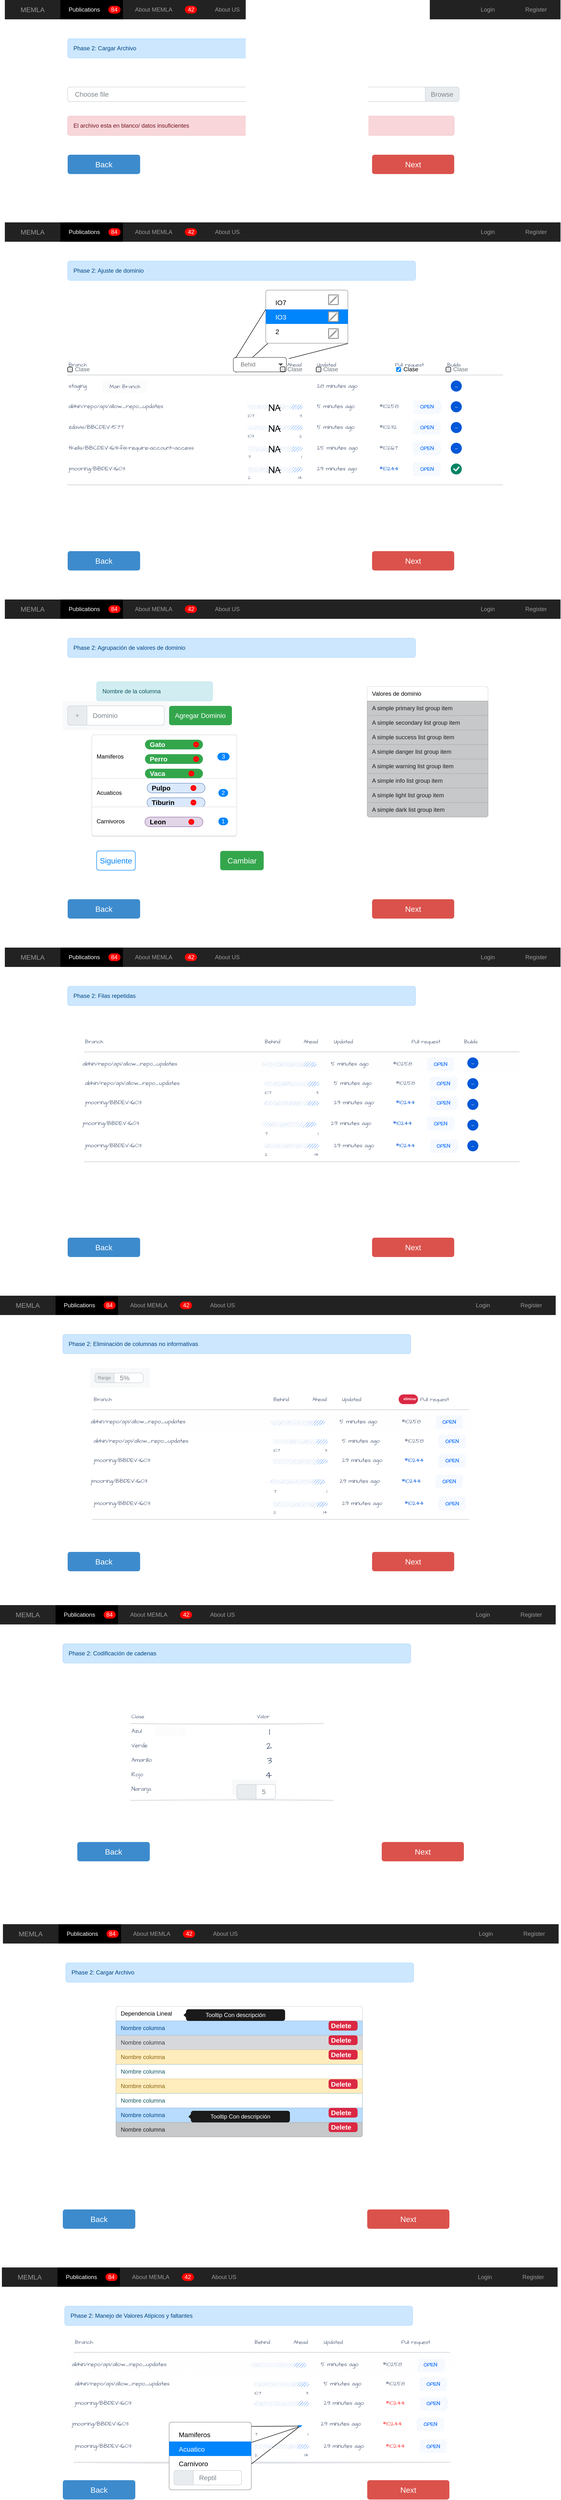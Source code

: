 <mxfile version="20.6.2" type="github">
  <diagram name="Page-1" id="c9db0220-8083-56f3-ca83-edcdcd058819">
    <mxGraphModel dx="1358" dy="874" grid="1" gridSize="10" guides="1" tooltips="1" connect="1" arrows="1" fold="1" page="1" pageScale="1.5" pageWidth="826" pageHeight="1169" background="#ffffff" math="0" shadow="0">
      <root>
        <mxCell id="0" style=";html=1;" />
        <mxCell id="1" style=";html=1;" parent="0" />
        <mxCell id="J5Lqej5zV_sNJ-SoRFqQ-703" value="" style="shape=line;strokeWidth=2;html=1;strokeColor=#DFE1E5;resizeWidth=1;sketch=1;hachureGap=4;pointerEvents=0;fontFamily=Architects Daughter;fontSource=https%3A%2F%2Ffonts.googleapis.com%2Fcss%3Ffamily%3DArchitects%2BDaughter;fontSize=20;fillStyle=auto;" vertex="1" parent="1">
          <mxGeometry x="183.22" y="5155.71" width="777.85" height="14.29" as="geometry" />
        </mxCell>
        <mxCell id="J5Lqej5zV_sNJ-SoRFqQ-729" value="" style="endArrow=none;html=1;rounded=0;fontSize=12;fontColor=#FF3333;entryX=0.646;entryY=0.002;entryDx=0;entryDy=0;entryPerimeter=0;" edge="1" parent="1" target="J5Lqej5zV_sNJ-SoRFqQ-695">
          <mxGeometry width="50" height="50" relative="1" as="geometry">
            <mxPoint x="520" y="5190" as="sourcePoint" />
            <mxPoint x="660.72" y="5098.93" as="targetPoint" />
          </mxGeometry>
        </mxCell>
        <mxCell id="J5Lqej5zV_sNJ-SoRFqQ-728" value="" style="endArrow=none;html=1;rounded=0;fontSize=12;fontColor=#FF3333;entryX=0;entryY=0.25;entryDx=0;entryDy=0;" edge="1" parent="1" source="J5Lqej5zV_sNJ-SoRFqQ-720" target="J5Lqej5zV_sNJ-SoRFqQ-724">
          <mxGeometry width="50" height="50" relative="1" as="geometry">
            <mxPoint x="390.03" y="5100" as="sourcePoint" />
            <mxPoint x="658.075" y="5098.143" as="targetPoint" />
          </mxGeometry>
        </mxCell>
        <mxCell id="J5Lqej5zV_sNJ-SoRFqQ-727" value="" style="endArrow=none;html=1;rounded=0;fontSize=12;fontColor=#FF3333;exitX=0.059;exitY=0;exitDx=0;exitDy=0;exitPerimeter=0;entryX=0.635;entryY=-0.065;entryDx=0;entryDy=0;entryPerimeter=0;" edge="1" parent="1" source="J5Lqej5zV_sNJ-SoRFqQ-721" target="J5Lqej5zV_sNJ-SoRFqQ-695">
          <mxGeometry width="50" height="50" relative="1" as="geometry">
            <mxPoint x="590" y="4950" as="sourcePoint" />
            <mxPoint x="640" y="4900" as="targetPoint" />
          </mxGeometry>
        </mxCell>
        <mxCell id="J5Lqej5zV_sNJ-SoRFqQ-262" value="" style="endArrow=none;html=1;rounded=0;exitX=0.05;exitY=1.033;exitDx=0;exitDy=0;exitPerimeter=0;entryX=0.024;entryY=1.003;entryDx=0;entryDy=0;entryPerimeter=0;" edge="1" parent="1" source="J5Lqej5zV_sNJ-SoRFqQ-258" target="J5Lqej5zV_sNJ-SoRFqQ-254">
          <mxGeometry width="50" height="50" relative="1" as="geometry">
            <mxPoint x="537.37" y="830.76" as="sourcePoint" />
            <mxPoint x="605.95" y="692.64" as="targetPoint" />
          </mxGeometry>
        </mxCell>
        <mxCell id="3d76a8aef4d5c911-1" value="" style="html=1;shadow=0;dashed=0;shape=mxgraph.bootstrap.rect;fillColor=#222222;strokeColor=none;whiteSpace=wrap;rounded=0;fontSize=12;fontColor=#000000;align=center;" parent="1" vertex="1">
          <mxGeometry x="40" y="70" width="1150" height="40" as="geometry" />
        </mxCell>
        <mxCell id="3d76a8aef4d5c911-2" value="MEMLA" style="html=1;shadow=0;dashed=0;fillColor=none;strokeColor=none;shape=mxgraph.bootstrap.rect;fontColor=#999999;fontSize=14;whiteSpace=wrap;" parent="3d76a8aef4d5c911-1" vertex="1">
          <mxGeometry width="115" height="40" as="geometry" />
        </mxCell>
        <mxCell id="3d76a8aef4d5c911-3" value="Publications" style="html=1;shadow=0;dashed=0;shape=mxgraph.bootstrap.rect;fillColor=#000000;strokeColor=none;fontColor=#ffffff;spacingRight=30;whiteSpace=wrap;" parent="3d76a8aef4d5c911-1" vertex="1">
          <mxGeometry x="115" width="129.375" height="40" as="geometry" />
        </mxCell>
        <mxCell id="3d76a8aef4d5c911-4" value="84" style="html=1;shadow=0;dashed=0;shape=mxgraph.bootstrap.rrect;rSize=8;fillColor=#ff0000;strokeColor=none;fontColor=#ffffff;whiteSpace=wrap;" parent="3d76a8aef4d5c911-3" vertex="1">
          <mxGeometry x="1" y="0.5" width="25" height="16" relative="1" as="geometry">
            <mxPoint x="-30" y="-8" as="offset" />
          </mxGeometry>
        </mxCell>
        <mxCell id="3d76a8aef4d5c911-5" value="&lt;div&gt;About MEMLA&lt;/div&gt;" style="html=1;shadow=0;dashed=0;fillColor=none;strokeColor=none;shape=mxgraph.bootstrap.rect;fontColor=#999999;spacingRight=30;whiteSpace=wrap;" parent="3d76a8aef4d5c911-1" vertex="1">
          <mxGeometry x="244.375" width="158.125" height="40" as="geometry" />
        </mxCell>
        <mxCell id="3d76a8aef4d5c911-6" value="42" style="html=1;shadow=0;dashed=0;shape=mxgraph.bootstrap.rrect;rSize=8;fillColor=#ff0000;strokeColor=none;fontColor=#ffffff;whiteSpace=wrap;" parent="3d76a8aef4d5c911-5" vertex="1">
          <mxGeometry x="1" y="0.5" width="25" height="16" relative="1" as="geometry">
            <mxPoint x="-30" y="-8" as="offset" />
          </mxGeometry>
        </mxCell>
        <mxCell id="3d76a8aef4d5c911-7" value="About US" style="html=1;shadow=0;dashed=0;fillColor=none;strokeColor=none;shape=mxgraph.bootstrap.rect;fontColor=#999999;whiteSpace=wrap;" parent="3d76a8aef4d5c911-1" vertex="1">
          <mxGeometry x="402.5" width="115" height="40" as="geometry" />
        </mxCell>
        <mxCell id="3d76a8aef4d5c911-9" value="Login" style="html=1;shadow=0;dashed=0;fillColor=none;strokeColor=none;shape=mxgraph.bootstrap.rect;fontColor=#999999;whiteSpace=wrap;" parent="3d76a8aef4d5c911-1" vertex="1">
          <mxGeometry x="948.75" width="100.625" height="40" as="geometry" />
        </mxCell>
        <mxCell id="3d76a8aef4d5c911-10" value="Register" style="html=1;shadow=0;dashed=0;fillColor=none;strokeColor=none;shape=mxgraph.bootstrap.rect;fontColor=#999999;whiteSpace=wrap;" parent="3d76a8aef4d5c911-1" vertex="1">
          <mxGeometry x="1049.375" width="100.625" height="40" as="geometry" />
        </mxCell>
        <mxCell id="3d76a8aef4d5c911-51" value="Back" style="html=1;shadow=0;dashed=0;shape=mxgraph.bootstrap.rrect;align=center;rSize=5;strokeColor=none;fillColor=#3D8BCD;fontColor=#ffffff;fontSize=16;whiteSpace=wrap;rounded=0;" parent="1" vertex="1">
          <mxGeometry x="170" y="390" width="150" height="40" as="geometry" />
        </mxCell>
        <mxCell id="3d76a8aef4d5c911-53" value="Next" style="html=1;shadow=0;dashed=0;shape=mxgraph.bootstrap.rrect;align=center;rSize=5;strokeColor=none;fillColor=#DB524C;fontColor=#ffffff;fontSize=16;whiteSpace=wrap;rounded=0;" parent="1" vertex="1">
          <mxGeometry x="800" y="390" width="170" height="40" as="geometry" />
        </mxCell>
        <mxCell id="J5Lqej5zV_sNJ-SoRFqQ-2" value="Phase 2: Cargar Archivo" style="html=1;shadow=0;dashed=0;shape=mxgraph.bootstrap.rrect;rSize=5;strokeColor=#B8DCFE;strokeWidth=1;fillColor=#CCE7FE;fontColor=#004583;whiteSpace=wrap;align=left;verticalAlign=middle;spacingLeft=10;" vertex="1" parent="1">
          <mxGeometry x="170" y="150" width="720" height="40" as="geometry" />
        </mxCell>
        <mxCell id="J5Lqej5zV_sNJ-SoRFqQ-3" value="Choose file" style="html=1;shadow=0;dashed=0;shape=mxgraph.bootstrap.rrect;rSize=5;strokeColor=#CED4DA;html=1;whiteSpace=wrap;fillColor=#FFFFFF;fontColor=#7D868C;align=left;spacingLeft=0;spacing=15;fontSize=14;" vertex="1" parent="1">
          <mxGeometry x="170" y="250" width="810" height="30" as="geometry" />
        </mxCell>
        <mxCell id="J5Lqej5zV_sNJ-SoRFqQ-4" value="Browse" style="html=1;shadow=0;dashed=0;shape=mxgraph.bootstrap.rightButton;strokeColor=inherit;gradientColor=inherit;fontColor=inherit;fillColor=#E9ECEF;rSize=5;perimeter=none;whiteSpace=wrap;resizeHeight=1;fontSize=14;" vertex="1" parent="J5Lqej5zV_sNJ-SoRFqQ-3">
          <mxGeometry x="1" width="70" height="30" relative="1" as="geometry">
            <mxPoint x="-70" as="offset" />
          </mxGeometry>
        </mxCell>
        <mxCell id="J5Lqej5zV_sNJ-SoRFqQ-5" value="El archivo esta en blanco/ datos insuficientes" style="html=1;shadow=0;dashed=0;shape=mxgraph.bootstrap.rrect;rSize=5;strokeColor=#F4C5CB;strokeWidth=1;fillColor=#F8D6DA;fontColor=#711623;whiteSpace=wrap;align=left;verticalAlign=middle;spacingLeft=10;" vertex="1" parent="1">
          <mxGeometry x="170" y="310" width="800" height="40" as="geometry" />
        </mxCell>
        <mxCell id="J5Lqej5zV_sNJ-SoRFqQ-6" value="" style="html=1;shadow=0;dashed=0;shape=mxgraph.bootstrap.rect;fillColor=#222222;strokeColor=none;whiteSpace=wrap;rounded=0;fontSize=12;fontColor=#000000;align=center;" vertex="1" parent="1">
          <mxGeometry x="40" y="530" width="1150" height="40" as="geometry" />
        </mxCell>
        <mxCell id="J5Lqej5zV_sNJ-SoRFqQ-7" value="MEMLA" style="html=1;shadow=0;dashed=0;fillColor=none;strokeColor=none;shape=mxgraph.bootstrap.rect;fontColor=#999999;fontSize=14;whiteSpace=wrap;" vertex="1" parent="J5Lqej5zV_sNJ-SoRFqQ-6">
          <mxGeometry width="115" height="40" as="geometry" />
        </mxCell>
        <mxCell id="J5Lqej5zV_sNJ-SoRFqQ-8" value="Publications" style="html=1;shadow=0;dashed=0;shape=mxgraph.bootstrap.rect;fillColor=#000000;strokeColor=none;fontColor=#ffffff;spacingRight=30;whiteSpace=wrap;" vertex="1" parent="J5Lqej5zV_sNJ-SoRFqQ-6">
          <mxGeometry x="115" width="129.375" height="40" as="geometry" />
        </mxCell>
        <mxCell id="J5Lqej5zV_sNJ-SoRFqQ-9" value="84" style="html=1;shadow=0;dashed=0;shape=mxgraph.bootstrap.rrect;rSize=8;fillColor=#ff0000;strokeColor=none;fontColor=#ffffff;whiteSpace=wrap;" vertex="1" parent="J5Lqej5zV_sNJ-SoRFqQ-8">
          <mxGeometry x="1" y="0.5" width="25" height="16" relative="1" as="geometry">
            <mxPoint x="-30" y="-8" as="offset" />
          </mxGeometry>
        </mxCell>
        <mxCell id="J5Lqej5zV_sNJ-SoRFqQ-10" value="&lt;div&gt;About MEMLA&lt;/div&gt;" style="html=1;shadow=0;dashed=0;fillColor=none;strokeColor=none;shape=mxgraph.bootstrap.rect;fontColor=#999999;spacingRight=30;whiteSpace=wrap;" vertex="1" parent="J5Lqej5zV_sNJ-SoRFqQ-6">
          <mxGeometry x="244.375" width="158.125" height="40" as="geometry" />
        </mxCell>
        <mxCell id="J5Lqej5zV_sNJ-SoRFqQ-11" value="42" style="html=1;shadow=0;dashed=0;shape=mxgraph.bootstrap.rrect;rSize=8;fillColor=#ff0000;strokeColor=none;fontColor=#ffffff;whiteSpace=wrap;" vertex="1" parent="J5Lqej5zV_sNJ-SoRFqQ-10">
          <mxGeometry x="1" y="0.5" width="25" height="16" relative="1" as="geometry">
            <mxPoint x="-30" y="-8" as="offset" />
          </mxGeometry>
        </mxCell>
        <mxCell id="J5Lqej5zV_sNJ-SoRFqQ-12" value="About US" style="html=1;shadow=0;dashed=0;fillColor=none;strokeColor=none;shape=mxgraph.bootstrap.rect;fontColor=#999999;whiteSpace=wrap;" vertex="1" parent="J5Lqej5zV_sNJ-SoRFqQ-6">
          <mxGeometry x="402.5" width="115" height="40" as="geometry" />
        </mxCell>
        <mxCell id="J5Lqej5zV_sNJ-SoRFqQ-13" value="Login" style="html=1;shadow=0;dashed=0;fillColor=none;strokeColor=none;shape=mxgraph.bootstrap.rect;fontColor=#999999;whiteSpace=wrap;" vertex="1" parent="J5Lqej5zV_sNJ-SoRFqQ-6">
          <mxGeometry x="948.75" width="100.625" height="40" as="geometry" />
        </mxCell>
        <mxCell id="J5Lqej5zV_sNJ-SoRFqQ-14" value="Register" style="html=1;shadow=0;dashed=0;fillColor=none;strokeColor=none;shape=mxgraph.bootstrap.rect;fontColor=#999999;whiteSpace=wrap;" vertex="1" parent="J5Lqej5zV_sNJ-SoRFqQ-6">
          <mxGeometry x="1049.375" width="100.625" height="40" as="geometry" />
        </mxCell>
        <mxCell id="J5Lqej5zV_sNJ-SoRFqQ-17" value="Back" style="html=1;shadow=0;dashed=0;shape=mxgraph.bootstrap.rrect;align=center;rSize=5;strokeColor=none;fillColor=#3D8BCD;fontColor=#ffffff;fontSize=16;whiteSpace=wrap;rounded=0;" vertex="1" parent="1">
          <mxGeometry x="170" y="1210" width="150" height="40" as="geometry" />
        </mxCell>
        <mxCell id="J5Lqej5zV_sNJ-SoRFqQ-18" value="Next" style="html=1;shadow=0;dashed=0;shape=mxgraph.bootstrap.rrect;align=center;rSize=5;strokeColor=none;fillColor=#DB524C;fontColor=#ffffff;fontSize=16;whiteSpace=wrap;rounded=0;" vertex="1" parent="1">
          <mxGeometry x="800" y="1210" width="170" height="40" as="geometry" />
        </mxCell>
        <mxCell id="J5Lqej5zV_sNJ-SoRFqQ-19" value="Phase 2: Ajuste de dominio" style="html=1;shadow=0;dashed=0;shape=mxgraph.bootstrap.rrect;rSize=5;strokeColor=#B8DCFE;strokeWidth=1;fillColor=#CCE7FE;fontColor=#004583;whiteSpace=wrap;align=left;verticalAlign=middle;spacingLeft=10;" vertex="1" parent="1">
          <mxGeometry x="170" y="610" width="720" height="40" as="geometry" />
        </mxCell>
        <mxCell id="J5Lqej5zV_sNJ-SoRFqQ-23" value="" style="html=1;shadow=0;dashed=0;shape=mxgraph.bootstrap.rect;fillColor=#222222;strokeColor=none;whiteSpace=wrap;rounded=0;fontSize=12;fontColor=#000000;align=center;" vertex="1" parent="1">
          <mxGeometry x="40" y="1310" width="1150" height="40" as="geometry" />
        </mxCell>
        <mxCell id="J5Lqej5zV_sNJ-SoRFqQ-24" value="MEMLA" style="html=1;shadow=0;dashed=0;fillColor=none;strokeColor=none;shape=mxgraph.bootstrap.rect;fontColor=#999999;fontSize=14;whiteSpace=wrap;" vertex="1" parent="J5Lqej5zV_sNJ-SoRFqQ-23">
          <mxGeometry width="115" height="40" as="geometry" />
        </mxCell>
        <mxCell id="J5Lqej5zV_sNJ-SoRFqQ-25" value="Publications" style="html=1;shadow=0;dashed=0;shape=mxgraph.bootstrap.rect;fillColor=#000000;strokeColor=none;fontColor=#ffffff;spacingRight=30;whiteSpace=wrap;" vertex="1" parent="J5Lqej5zV_sNJ-SoRFqQ-23">
          <mxGeometry x="115" width="129.375" height="40" as="geometry" />
        </mxCell>
        <mxCell id="J5Lqej5zV_sNJ-SoRFqQ-26" value="84" style="html=1;shadow=0;dashed=0;shape=mxgraph.bootstrap.rrect;rSize=8;fillColor=#ff0000;strokeColor=none;fontColor=#ffffff;whiteSpace=wrap;" vertex="1" parent="J5Lqej5zV_sNJ-SoRFqQ-25">
          <mxGeometry x="1" y="0.5" width="25" height="16" relative="1" as="geometry">
            <mxPoint x="-30" y="-8" as="offset" />
          </mxGeometry>
        </mxCell>
        <mxCell id="J5Lqej5zV_sNJ-SoRFqQ-27" value="&lt;div&gt;About MEMLA&lt;/div&gt;" style="html=1;shadow=0;dashed=0;fillColor=none;strokeColor=none;shape=mxgraph.bootstrap.rect;fontColor=#999999;spacingRight=30;whiteSpace=wrap;" vertex="1" parent="J5Lqej5zV_sNJ-SoRFqQ-23">
          <mxGeometry x="244.375" width="158.125" height="40" as="geometry" />
        </mxCell>
        <mxCell id="J5Lqej5zV_sNJ-SoRFqQ-28" value="42" style="html=1;shadow=0;dashed=0;shape=mxgraph.bootstrap.rrect;rSize=8;fillColor=#ff0000;strokeColor=none;fontColor=#ffffff;whiteSpace=wrap;" vertex="1" parent="J5Lqej5zV_sNJ-SoRFqQ-27">
          <mxGeometry x="1" y="0.5" width="25" height="16" relative="1" as="geometry">
            <mxPoint x="-30" y="-8" as="offset" />
          </mxGeometry>
        </mxCell>
        <mxCell id="J5Lqej5zV_sNJ-SoRFqQ-29" value="About US" style="html=1;shadow=0;dashed=0;fillColor=none;strokeColor=none;shape=mxgraph.bootstrap.rect;fontColor=#999999;whiteSpace=wrap;" vertex="1" parent="J5Lqej5zV_sNJ-SoRFqQ-23">
          <mxGeometry x="402.5" width="115" height="40" as="geometry" />
        </mxCell>
        <mxCell id="J5Lqej5zV_sNJ-SoRFqQ-30" value="Login" style="html=1;shadow=0;dashed=0;fillColor=none;strokeColor=none;shape=mxgraph.bootstrap.rect;fontColor=#999999;whiteSpace=wrap;" vertex="1" parent="J5Lqej5zV_sNJ-SoRFqQ-23">
          <mxGeometry x="948.75" width="100.625" height="40" as="geometry" />
        </mxCell>
        <mxCell id="J5Lqej5zV_sNJ-SoRFqQ-31" value="Register" style="html=1;shadow=0;dashed=0;fillColor=none;strokeColor=none;shape=mxgraph.bootstrap.rect;fontColor=#999999;whiteSpace=wrap;" vertex="1" parent="J5Lqej5zV_sNJ-SoRFqQ-23">
          <mxGeometry x="1049.375" width="100.625" height="40" as="geometry" />
        </mxCell>
        <mxCell id="J5Lqej5zV_sNJ-SoRFqQ-34" value="Back" style="html=1;shadow=0;dashed=0;shape=mxgraph.bootstrap.rrect;align=center;rSize=5;strokeColor=none;fillColor=#3D8BCD;fontColor=#ffffff;fontSize=16;whiteSpace=wrap;rounded=0;" vertex="1" parent="1">
          <mxGeometry x="170" y="1930" width="150" height="40" as="geometry" />
        </mxCell>
        <mxCell id="J5Lqej5zV_sNJ-SoRFqQ-35" value="Next" style="html=1;shadow=0;dashed=0;shape=mxgraph.bootstrap.rrect;align=center;rSize=5;strokeColor=none;fillColor=#DB524C;fontColor=#ffffff;fontSize=16;whiteSpace=wrap;rounded=0;" vertex="1" parent="1">
          <mxGeometry x="800" y="1930" width="170" height="40" as="geometry" />
        </mxCell>
        <mxCell id="J5Lqej5zV_sNJ-SoRFqQ-36" value="Phase 2: Agrupación de valores de dominio" style="html=1;shadow=0;dashed=0;shape=mxgraph.bootstrap.rrect;rSize=5;strokeColor=#B8DCFE;strokeWidth=1;fillColor=#CCE7FE;fontColor=#004583;whiteSpace=wrap;align=left;verticalAlign=middle;spacingLeft=10;" vertex="1" parent="1">
          <mxGeometry x="170" y="1390" width="720" height="40" as="geometry" />
        </mxCell>
        <mxCell id="J5Lqej5zV_sNJ-SoRFqQ-193" value="" style="group" vertex="1" connectable="0" parent="1">
          <mxGeometry x="170" y="810" width="900" height="270" as="geometry" />
        </mxCell>
        <mxCell id="J5Lqej5zV_sNJ-SoRFqQ-141" value="Branch" style="html=1;fillColor=none;strokeColor=none;fontSize=11;align=left;fontColor=#596780;whiteSpace=wrap;sketch=1;hachureGap=4;pointerEvents=0;fontFamily=Architects Daughter;fontSource=https%3A%2F%2Ffonts.googleapis.com%2Fcss%3Ffamily%3DArchitects%2BDaughter;" vertex="1" parent="J5Lqej5zV_sNJ-SoRFqQ-193">
          <mxGeometry width="214.286" height="28.571" as="geometry" />
        </mxCell>
        <mxCell id="J5Lqej5zV_sNJ-SoRFqQ-142" value="Behind" style="html=1;fillColor=none;strokeColor=none;fontSize=11;align=left;fontColor=#596780;whiteSpace=wrap;sketch=1;hachureGap=4;pointerEvents=0;fontFamily=Architects Daughter;fontSource=https%3A%2F%2Ffonts.googleapis.com%2Fcss%3Ffamily%3DArchitects%2BDaughter;" vertex="1" parent="J5Lqej5zV_sNJ-SoRFqQ-193">
          <mxGeometry x="371.429" width="57.143" height="28.571" as="geometry" />
        </mxCell>
        <mxCell id="J5Lqej5zV_sNJ-SoRFqQ-143" value="Ahead" style="html=1;fillColor=none;strokeColor=none;fontSize=11;align=right;fontColor=#596780;whiteSpace=wrap;sketch=1;hachureGap=4;pointerEvents=0;fontFamily=Architects Daughter;fontSource=https%3A%2F%2Ffonts.googleapis.com%2Fcss%3Ffamily%3DArchitects%2BDaughter;" vertex="1" parent="J5Lqej5zV_sNJ-SoRFqQ-193">
          <mxGeometry x="428.571" width="57.143" height="28.571" as="geometry" />
        </mxCell>
        <mxCell id="J5Lqej5zV_sNJ-SoRFqQ-144" value="Updated" style="html=1;fillColor=none;strokeColor=none;fontSize=11;align=left;fontColor=#596780;whiteSpace=wrap;sketch=1;hachureGap=4;pointerEvents=0;fontFamily=Architects Daughter;fontSource=https%3A%2F%2Ffonts.googleapis.com%2Fcss%3Ffamily%3DArchitects%2BDaughter;" vertex="1" parent="J5Lqej5zV_sNJ-SoRFqQ-193">
          <mxGeometry x="514.286" width="128.571" height="28.571" as="geometry" />
        </mxCell>
        <mxCell id="J5Lqej5zV_sNJ-SoRFqQ-145" value="Pull request" style="html=1;fillColor=none;strokeColor=none;fontSize=11;align=center;fontColor=#596780;whiteSpace=wrap;sketch=1;hachureGap=4;pointerEvents=0;fontFamily=Architects Daughter;fontSource=https%3A%2F%2Ffonts.googleapis.com%2Fcss%3Ffamily%3DArchitects%2BDaughter;" vertex="1" parent="J5Lqej5zV_sNJ-SoRFqQ-193">
          <mxGeometry x="642.857" width="128.571" height="28.571" as="geometry" />
        </mxCell>
        <mxCell id="J5Lqej5zV_sNJ-SoRFqQ-146" value="Builds" style="html=1;fillColor=none;strokeColor=none;fontSize=11;align=center;fontColor=#596780;whiteSpace=wrap;sketch=1;hachureGap=4;pointerEvents=0;fontFamily=Architects Daughter;fontSource=https%3A%2F%2Ffonts.googleapis.com%2Fcss%3Ffamily%3DArchitects%2BDaughter;" vertex="1" parent="J5Lqej5zV_sNJ-SoRFqQ-193">
          <mxGeometry x="771.429" width="57.143" height="28.571" as="geometry" />
        </mxCell>
        <mxCell id="J5Lqej5zV_sNJ-SoRFqQ-147" value="" style="shape=line;strokeWidth=2;html=1;strokeColor=#DFE1E5;resizeWidth=1;sketch=1;hachureGap=4;pointerEvents=0;fontFamily=Architects Daughter;fontSource=https%3A%2F%2Ffonts.googleapis.com%2Fcss%3Ffamily%3DArchitects%2BDaughter;fontSize=20;" vertex="1" parent="J5Lqej5zV_sNJ-SoRFqQ-193">
          <mxGeometry y="28.571" width="900" height="14.286" as="geometry" />
        </mxCell>
        <mxCell id="J5Lqej5zV_sNJ-SoRFqQ-149" value="staging" style="strokeColor=none;fillColor=none;fontSize=12;fontColor=#596780;align=left;html=1;sketch=1;hachureGap=4;pointerEvents=0;fontFamily=Architects Daughter;fontSource=https%3A%2F%2Ffonts.googleapis.com%2Fcss%3Ffamily%3DArchitects%2BDaughter;" vertex="1" parent="J5Lqej5zV_sNJ-SoRFqQ-193">
          <mxGeometry y="44.286" width="71.429" height="28.571" as="geometry" />
        </mxCell>
        <mxCell id="J5Lqej5zV_sNJ-SoRFqQ-150" value="Main Branch" style="strokeColor=none;fillColor=#EDEEEF;fontSize=11;fontColor=#596780;rounded=1;html=1;sketch=1;hachureGap=4;pointerEvents=0;fontFamily=Architects Daughter;fontSource=https%3A%2F%2Ffonts.googleapis.com%2Fcss%3Ffamily%3DArchitects%2BDaughter;" vertex="1" parent="J5Lqej5zV_sNJ-SoRFqQ-193">
          <mxGeometry x="71.429" y="44.286" width="92.857" height="28.571" as="geometry" />
        </mxCell>
        <mxCell id="J5Lqej5zV_sNJ-SoRFqQ-151" value="28 minutes ago" style="strokeColor=none;fillColor=none;fontSize=12;fontColor=#596780;align=left;html=1;sketch=1;hachureGap=4;pointerEvents=0;fontFamily=Architects Daughter;fontSource=https%3A%2F%2Ffonts.googleapis.com%2Fcss%3Ffamily%3DArchitects%2BDaughter;" vertex="1" parent="J5Lqej5zV_sNJ-SoRFqQ-193">
          <mxGeometry x="514.286" y="44.286" width="71.429" height="28.571" as="geometry" />
        </mxCell>
        <mxCell id="J5Lqej5zV_sNJ-SoRFqQ-152" value="&amp;#8226;&amp;#8226;&amp;#8226;" style="shape=ellipse;fillColor=#0057D8;strokeColor=none;fontColor=#ffffff;align=center;verticalAlign=middle;whiteSpace=wrap;fontSize=10;fontStyle=0;html=1;sketch=0;hachureGap=4;pointerEvents=0;fontFamily=Architects Daughter;fontSource=https%3A%2F%2Ffonts.googleapis.com%2Fcss%3Ffamily%3DArchitects%2BDaughter;" vertex="1" parent="J5Lqej5zV_sNJ-SoRFqQ-193">
          <mxGeometry x="792.857" y="47.143" width="22.857" height="22.857" as="geometry" />
        </mxCell>
        <mxCell id="J5Lqej5zV_sNJ-SoRFqQ-157" value="abhin/repo/api/allow_repo_updates" style="strokeColor=none;fillColor=none;fontSize=12;fontColor=#596780;align=left;html=1;sketch=1;hachureGap=4;pointerEvents=0;fontFamily=Architects Daughter;fontSource=https%3A%2F%2Ffonts.googleapis.com%2Fcss%3Ffamily%3DArchitects%2BDaughter;" vertex="1" parent="J5Lqej5zV_sNJ-SoRFqQ-193">
          <mxGeometry y="87.143" width="342.857" height="28.571" as="geometry" />
        </mxCell>
        <mxCell id="J5Lqej5zV_sNJ-SoRFqQ-158" value="NA" style="shape=mxgraph.mockup.misc.progressBar;fillColor=#3384FF;strokeColor=none;fillColor2=#F2F2F2;barPos=80;sketch=1;hachureGap=4;pointerEvents=0;fontFamily=Architects Daughter;fontSource=https%3A%2F%2Ffonts.googleapis.com%2Fcss%3Ffamily%3DArchitects%2BDaughter;fontSize=20;" vertex="1" parent="J5Lqej5zV_sNJ-SoRFqQ-193">
          <mxGeometry x="371.429" y="94.286" width="114.286" height="14.286" as="geometry" />
        </mxCell>
        <mxCell id="J5Lqej5zV_sNJ-SoRFqQ-159" value="107" style="strokeColor=none;fillColor=none;fontSize=10;fontColor=#596780;align=left;html=1;sketch=1;hachureGap=4;pointerEvents=0;fontFamily=Architects Daughter;fontSource=https%3A%2F%2Ffonts.googleapis.com%2Fcss%3Ffamily%3DArchitects%2BDaughter;" vertex="1" parent="J5Lqej5zV_sNJ-SoRFqQ-193">
          <mxGeometry x="371.429" y="104.286" width="57.143" height="28.571" as="geometry" />
        </mxCell>
        <mxCell id="J5Lqej5zV_sNJ-SoRFqQ-160" value="3" style="strokeColor=none;fillColor=none;fontSize=10;fontColor=#596780;align=right;html=1;sketch=1;hachureGap=4;pointerEvents=0;fontFamily=Architects Daughter;fontSource=https%3A%2F%2Ffonts.googleapis.com%2Fcss%3Ffamily%3DArchitects%2BDaughter;" vertex="1" parent="J5Lqej5zV_sNJ-SoRFqQ-193">
          <mxGeometry x="428.571" y="104.286" width="57.143" height="28.571" as="geometry" />
        </mxCell>
        <mxCell id="J5Lqej5zV_sNJ-SoRFqQ-161" value="5 minutes ago" style="strokeColor=none;fillColor=none;fontSize=12;fontColor=#596780;align=left;html=1;sketch=1;hachureGap=4;pointerEvents=0;fontFamily=Architects Daughter;fontSource=https%3A%2F%2Ffonts.googleapis.com%2Fcss%3Ffamily%3DArchitects%2BDaughter;" vertex="1" parent="J5Lqej5zV_sNJ-SoRFqQ-193">
          <mxGeometry x="514.286" y="87.143" width="71.429" height="28.571" as="geometry" />
        </mxCell>
        <mxCell id="J5Lqej5zV_sNJ-SoRFqQ-162" value="#10258" style="strokeColor=none;fillColor=none;fontSize=12;fontColor=#596780;align=left;html=1;sketch=1;hachureGap=4;pointerEvents=0;fontFamily=Architects Daughter;fontSource=https%3A%2F%2Ffonts.googleapis.com%2Fcss%3Ffamily%3DArchitects%2BDaughter;" vertex="1" parent="J5Lqej5zV_sNJ-SoRFqQ-193">
          <mxGeometry x="642.857" y="87.143" width="71.429" height="28.571" as="geometry" />
        </mxCell>
        <mxCell id="J5Lqej5zV_sNJ-SoRFqQ-163" value="OPEN" style="strokeColor=none;fillColor=#CCE0FF;fontSize=11;fontColor=#3384FF;rounded=1;html=1;align=center;fontStyle=1;sketch=1;hachureGap=4;pointerEvents=0;fontFamily=Architects Daughter;fontSource=https%3A%2F%2Ffonts.googleapis.com%2Fcss%3Ffamily%3DArchitects%2BDaughter;" vertex="1" parent="J5Lqej5zV_sNJ-SoRFqQ-193">
          <mxGeometry x="714.286" y="87.143" width="57.143" height="28.571" as="geometry" />
        </mxCell>
        <mxCell id="J5Lqej5zV_sNJ-SoRFqQ-164" value="&amp;#8226;&amp;#8226;&amp;#8226;" style="shape=ellipse;fillColor=#0057D8;strokeColor=none;fontColor=#ffffff;align=center;verticalAlign=middle;whiteSpace=wrap;fontSize=10;fontStyle=0;html=1;sketch=0;hachureGap=4;pointerEvents=0;fontFamily=Architects Daughter;fontSource=https%3A%2F%2Ffonts.googleapis.com%2Fcss%3Ffamily%3DArchitects%2BDaughter;" vertex="1" parent="J5Lqej5zV_sNJ-SoRFqQ-193">
          <mxGeometry x="792.857" y="90" width="22.857" height="22.857" as="geometry" />
        </mxCell>
        <mxCell id="J5Lqej5zV_sNJ-SoRFqQ-165" value="zdavis/BBCDEV-1577" style="strokeColor=none;fillColor=none;fontSize=12;fontColor=#596780;align=left;html=1;sketch=1;hachureGap=4;pointerEvents=0;fontFamily=Architects Daughter;fontSource=https%3A%2F%2Ffonts.googleapis.com%2Fcss%3Ffamily%3DArchitects%2BDaughter;" vertex="1" parent="J5Lqej5zV_sNJ-SoRFqQ-193">
          <mxGeometry y="130" width="342.857" height="28.571" as="geometry" />
        </mxCell>
        <mxCell id="J5Lqej5zV_sNJ-SoRFqQ-166" value="NA" style="shape=mxgraph.mockup.misc.progressBar;fillColor=#3384FF;strokeColor=none;fillColor2=#F2F2F2;barPos=80;sketch=1;hachureGap=4;pointerEvents=0;fontFamily=Architects Daughter;fontSource=https%3A%2F%2Ffonts.googleapis.com%2Fcss%3Ffamily%3DArchitects%2BDaughter;fontSize=20;" vertex="1" parent="J5Lqej5zV_sNJ-SoRFqQ-193">
          <mxGeometry x="371.429" y="137.143" width="114.286" height="14.286" as="geometry" />
        </mxCell>
        <mxCell id="J5Lqej5zV_sNJ-SoRFqQ-167" value="103" style="strokeColor=none;fillColor=none;fontSize=10;fontColor=#596780;align=left;html=1;sketch=1;hachureGap=4;pointerEvents=0;fontFamily=Architects Daughter;fontSource=https%3A%2F%2Ffonts.googleapis.com%2Fcss%3Ffamily%3DArchitects%2BDaughter;" vertex="1" parent="J5Lqej5zV_sNJ-SoRFqQ-193">
          <mxGeometry x="371.429" y="147.143" width="57.143" height="28.571" as="geometry" />
        </mxCell>
        <mxCell id="J5Lqej5zV_sNJ-SoRFqQ-168" value="2" style="strokeColor=none;fillColor=none;fontSize=10;fontColor=#596780;align=right;html=1;sketch=1;hachureGap=4;pointerEvents=0;fontFamily=Architects Daughter;fontSource=https%3A%2F%2Ffonts.googleapis.com%2Fcss%3Ffamily%3DArchitects%2BDaughter;" vertex="1" parent="J5Lqej5zV_sNJ-SoRFqQ-193">
          <mxGeometry x="428.571" y="147.143" width="57.143" height="28.571" as="geometry" />
        </mxCell>
        <mxCell id="J5Lqej5zV_sNJ-SoRFqQ-169" value="5 minutes ago" style="strokeColor=none;fillColor=none;fontSize=12;fontColor=#596780;align=left;html=1;sketch=1;hachureGap=4;pointerEvents=0;fontFamily=Architects Daughter;fontSource=https%3A%2F%2Ffonts.googleapis.com%2Fcss%3Ffamily%3DArchitects%2BDaughter;" vertex="1" parent="J5Lqej5zV_sNJ-SoRFqQ-193">
          <mxGeometry x="514.286" y="130" width="71.429" height="28.571" as="geometry" />
        </mxCell>
        <mxCell id="J5Lqej5zV_sNJ-SoRFqQ-170" value="#10232" style="strokeColor=none;fillColor=none;fontSize=12;fontColor=#596780;align=left;html=1;sketch=1;hachureGap=4;pointerEvents=0;fontFamily=Architects Daughter;fontSource=https%3A%2F%2Ffonts.googleapis.com%2Fcss%3Ffamily%3DArchitects%2BDaughter;" vertex="1" parent="J5Lqej5zV_sNJ-SoRFqQ-193">
          <mxGeometry x="642.857" y="130" width="71.429" height="28.571" as="geometry" />
        </mxCell>
        <mxCell id="J5Lqej5zV_sNJ-SoRFqQ-171" value="OPEN" style="strokeColor=none;fillColor=#CCE0FF;fontSize=11;fontColor=#3384FF;rounded=1;html=1;align=center;fontStyle=1;sketch=1;hachureGap=4;pointerEvents=0;fontFamily=Architects Daughter;fontSource=https%3A%2F%2Ffonts.googleapis.com%2Fcss%3Ffamily%3DArchitects%2BDaughter;" vertex="1" parent="J5Lqej5zV_sNJ-SoRFqQ-193">
          <mxGeometry x="714.286" y="130" width="57.143" height="28.571" as="geometry" />
        </mxCell>
        <mxCell id="J5Lqej5zV_sNJ-SoRFqQ-172" value="&amp;#8226;&amp;#8226;&amp;#8226;" style="shape=ellipse;fillColor=#0057D8;strokeColor=none;fontColor=#ffffff;align=center;verticalAlign=middle;whiteSpace=wrap;fontSize=10;fontStyle=0;html=1;sketch=0;hachureGap=4;pointerEvents=0;fontFamily=Architects Daughter;fontSource=https%3A%2F%2Ffonts.googleapis.com%2Fcss%3Ffamily%3DArchitects%2BDaughter;" vertex="1" parent="J5Lqej5zV_sNJ-SoRFqQ-193">
          <mxGeometry x="792.857" y="132.857" width="22.857" height="22.857" as="geometry" />
        </mxCell>
        <mxCell id="J5Lqej5zV_sNJ-SoRFqQ-173" value="tkells/BBCDEV-1631-fix-require-account=access" style="strokeColor=none;fillColor=none;fontSize=12;fontColor=#596780;align=left;html=1;sketch=1;hachureGap=4;pointerEvents=0;fontFamily=Architects Daughter;fontSource=https%3A%2F%2Ffonts.googleapis.com%2Fcss%3Ffamily%3DArchitects%2BDaughter;" vertex="1" parent="J5Lqej5zV_sNJ-SoRFqQ-193">
          <mxGeometry y="172.857" width="342.857" height="28.571" as="geometry" />
        </mxCell>
        <mxCell id="J5Lqej5zV_sNJ-SoRFqQ-174" value="NA" style="shape=mxgraph.mockup.misc.progressBar;fillColor=#3384FF;strokeColor=none;fillColor2=#F2F2F2;barPos=80;sketch=1;hachureGap=4;pointerEvents=0;fontFamily=Architects Daughter;fontSource=https%3A%2F%2Ffonts.googleapis.com%2Fcss%3Ffamily%3DArchitects%2BDaughter;fontSize=20;" vertex="1" parent="J5Lqej5zV_sNJ-SoRFqQ-193">
          <mxGeometry x="371.429" y="180" width="114.286" height="14.286" as="geometry" />
        </mxCell>
        <mxCell id="J5Lqej5zV_sNJ-SoRFqQ-175" value="7" style="strokeColor=none;fillColor=none;fontSize=10;fontColor=#596780;align=left;html=1;sketch=1;hachureGap=4;pointerEvents=0;fontFamily=Architects Daughter;fontSource=https%3A%2F%2Ffonts.googleapis.com%2Fcss%3Ffamily%3DArchitects%2BDaughter;" vertex="1" parent="J5Lqej5zV_sNJ-SoRFqQ-193">
          <mxGeometry x="371.429" y="190" width="57.143" height="28.571" as="geometry" />
        </mxCell>
        <mxCell id="J5Lqej5zV_sNJ-SoRFqQ-176" value="1" style="strokeColor=none;fillColor=none;fontSize=10;fontColor=#596780;align=right;html=1;sketch=1;hachureGap=4;pointerEvents=0;fontFamily=Architects Daughter;fontSource=https%3A%2F%2Ffonts.googleapis.com%2Fcss%3Ffamily%3DArchitects%2BDaughter;" vertex="1" parent="J5Lqej5zV_sNJ-SoRFqQ-193">
          <mxGeometry x="428.571" y="190" width="57.143" height="28.571" as="geometry" />
        </mxCell>
        <mxCell id="J5Lqej5zV_sNJ-SoRFqQ-177" value="25 minutes ago" style="strokeColor=none;fillColor=none;fontSize=12;fontColor=#596780;align=left;html=1;sketch=1;hachureGap=4;pointerEvents=0;fontFamily=Architects Daughter;fontSource=https%3A%2F%2Ffonts.googleapis.com%2Fcss%3Ffamily%3DArchitects%2BDaughter;" vertex="1" parent="J5Lqej5zV_sNJ-SoRFqQ-193">
          <mxGeometry x="514.286" y="172.857" width="71.429" height="28.571" as="geometry" />
        </mxCell>
        <mxCell id="J5Lqej5zV_sNJ-SoRFqQ-178" value="#10267" style="strokeColor=none;fillColor=none;fontSize=12;fontColor=#596780;align=left;html=1;sketch=1;hachureGap=4;pointerEvents=0;fontFamily=Architects Daughter;fontSource=https%3A%2F%2Ffonts.googleapis.com%2Fcss%3Ffamily%3DArchitects%2BDaughter;" vertex="1" parent="J5Lqej5zV_sNJ-SoRFqQ-193">
          <mxGeometry x="642.857" y="172.857" width="71.429" height="28.571" as="geometry" />
        </mxCell>
        <mxCell id="J5Lqej5zV_sNJ-SoRFqQ-179" value="OPEN" style="strokeColor=none;fillColor=#CCE0FF;fontSize=11;fontColor=#3384FF;rounded=1;html=1;align=center;fontStyle=1;sketch=1;hachureGap=4;pointerEvents=0;fontFamily=Architects Daughter;fontSource=https%3A%2F%2Ffonts.googleapis.com%2Fcss%3Ffamily%3DArchitects%2BDaughter;" vertex="1" parent="J5Lqej5zV_sNJ-SoRFqQ-193">
          <mxGeometry x="714.286" y="172.857" width="57.143" height="28.571" as="geometry" />
        </mxCell>
        <mxCell id="J5Lqej5zV_sNJ-SoRFqQ-180" value="&amp;#8226;&amp;#8226;&amp;#8226;" style="shape=ellipse;fillColor=#0057D8;strokeColor=none;fontColor=#ffffff;align=center;verticalAlign=middle;whiteSpace=wrap;fontSize=10;fontStyle=0;html=1;sketch=0;hachureGap=4;pointerEvents=0;fontFamily=Architects Daughter;fontSource=https%3A%2F%2Ffonts.googleapis.com%2Fcss%3Ffamily%3DArchitects%2BDaughter;" vertex="1" parent="J5Lqej5zV_sNJ-SoRFqQ-193">
          <mxGeometry x="792.857" y="175.714" width="22.857" height="22.857" as="geometry" />
        </mxCell>
        <mxCell id="J5Lqej5zV_sNJ-SoRFqQ-181" value="jmooring/BBDEV-1603" style="strokeColor=none;fillColor=none;fontSize=12;fontColor=#596780;align=left;html=1;sketch=1;hachureGap=4;pointerEvents=0;fontFamily=Architects Daughter;fontSource=https%3A%2F%2Ffonts.googleapis.com%2Fcss%3Ffamily%3DArchitects%2BDaughter;" vertex="1" parent="J5Lqej5zV_sNJ-SoRFqQ-193">
          <mxGeometry y="215.714" width="342.857" height="28.571" as="geometry" />
        </mxCell>
        <mxCell id="J5Lqej5zV_sNJ-SoRFqQ-182" value="NA" style="shape=mxgraph.mockup.misc.progressBar;fillColor=#3384FF;strokeColor=none;fillColor2=#F2F2F2;barPos=80;sketch=1;hachureGap=4;pointerEvents=0;fontFamily=Architects Daughter;fontSource=https%3A%2F%2Ffonts.googleapis.com%2Fcss%3Ffamily%3DArchitects%2BDaughter;fontSize=20;" vertex="1" parent="J5Lqej5zV_sNJ-SoRFqQ-193">
          <mxGeometry x="371.429" y="222.857" width="114.286" height="14.286" as="geometry" />
        </mxCell>
        <mxCell id="J5Lqej5zV_sNJ-SoRFqQ-183" value="2" style="strokeColor=none;fillColor=none;fontSize=10;fontColor=#596780;align=left;html=1;sketch=1;hachureGap=4;pointerEvents=0;fontFamily=Architects Daughter;fontSource=https%3A%2F%2Ffonts.googleapis.com%2Fcss%3Ffamily%3DArchitects%2BDaughter;" vertex="1" parent="J5Lqej5zV_sNJ-SoRFqQ-193">
          <mxGeometry x="371.429" y="232.857" width="57.143" height="28.571" as="geometry" />
        </mxCell>
        <mxCell id="J5Lqej5zV_sNJ-SoRFqQ-184" value="14" style="strokeColor=none;fillColor=none;fontSize=10;fontColor=#596780;align=right;html=1;sketch=1;hachureGap=4;pointerEvents=0;fontFamily=Architects Daughter;fontSource=https%3A%2F%2Ffonts.googleapis.com%2Fcss%3Ffamily%3DArchitects%2BDaughter;" vertex="1" parent="J5Lqej5zV_sNJ-SoRFqQ-193">
          <mxGeometry x="428.571" y="232.857" width="57.143" height="28.571" as="geometry" />
        </mxCell>
        <mxCell id="J5Lqej5zV_sNJ-SoRFqQ-185" value="29 minutes ago" style="strokeColor=none;fillColor=none;fontSize=12;fontColor=#596780;align=left;html=1;sketch=1;hachureGap=4;pointerEvents=0;fontFamily=Architects Daughter;fontSource=https%3A%2F%2Ffonts.googleapis.com%2Fcss%3Ffamily%3DArchitects%2BDaughter;" vertex="1" parent="J5Lqej5zV_sNJ-SoRFqQ-193">
          <mxGeometry x="514.286" y="215.714" width="71.429" height="28.571" as="geometry" />
        </mxCell>
        <mxCell id="J5Lqej5zV_sNJ-SoRFqQ-186" value="#10244" style="strokeColor=none;fillColor=none;fontSize=12;fontColor=#0057D8;align=left;html=1;sketch=1;hachureGap=4;pointerEvents=0;fontFamily=Architects Daughter;fontSource=https%3A%2F%2Ffonts.googleapis.com%2Fcss%3Ffamily%3DArchitects%2BDaughter;" vertex="1" parent="J5Lqej5zV_sNJ-SoRFqQ-193">
          <mxGeometry x="642.857" y="215.714" width="71.429" height="28.571" as="geometry" />
        </mxCell>
        <mxCell id="J5Lqej5zV_sNJ-SoRFqQ-187" value="OPEN" style="strokeColor=none;fillColor=#CCE0FF;fontSize=11;fontColor=#3384FF;rounded=1;html=1;align=center;fontStyle=1;sketch=1;hachureGap=4;pointerEvents=0;fontFamily=Architects Daughter;fontSource=https%3A%2F%2Ffonts.googleapis.com%2Fcss%3Ffamily%3DArchitects%2BDaughter;" vertex="1" parent="J5Lqej5zV_sNJ-SoRFqQ-193">
          <mxGeometry x="714.286" y="215.714" width="57.143" height="28.571" as="geometry" />
        </mxCell>
        <mxCell id="J5Lqej5zV_sNJ-SoRFqQ-188" value="" style="html=1;shadow=0;dashed=0;shape=mxgraph.atlassian.checkbox;fillColor=#008465;strokeColor=none;fontColor=#ffffff;align=center;verticalAlign=middle;whiteSpace=wrap;fontSize=10;fontStyle=0;html=1;sketch=0;hachureGap=4;pointerEvents=0;fontFamily=Architects Daughter;fontSource=https%3A%2F%2Ffonts.googleapis.com%2Fcss%3Ffamily%3DArchitects%2BDaughter;" vertex="1" parent="J5Lqej5zV_sNJ-SoRFqQ-193">
          <mxGeometry x="792.857" y="218.571" width="22.857" height="22.857" as="geometry" />
        </mxCell>
        <mxCell id="J5Lqej5zV_sNJ-SoRFqQ-189" value="" style="shape=line;strokeWidth=2;html=1;strokeColor=#DFE1E5;resizeWidth=1;sketch=1;hachureGap=4;pointerEvents=0;fontFamily=Architects Daughter;fontSource=https%3A%2F%2Ffonts.googleapis.com%2Fcss%3Ffamily%3DArchitects%2BDaughter;fontSize=20;" vertex="1" parent="J5Lqej5zV_sNJ-SoRFqQ-193">
          <mxGeometry y="255.714" width="900" height="14.286" as="geometry" />
        </mxCell>
        <mxCell id="J5Lqej5zV_sNJ-SoRFqQ-258" value="Behid" style="html=1;shadow=0;dashed=0;shape=mxgraph.bootstrap.rrect;rSize=5;strokeColor=#505050;strokeWidth=1;fillColor=#ffffff;fontColor=#777777;whiteSpace=wrap;align=left;verticalAlign=middle;fontStyle=0;fontSize=12;spacing=15;" vertex="1" parent="J5Lqej5zV_sNJ-SoRFqQ-193">
          <mxGeometry x="342.86" y="-0.71" width="110" height="30" as="geometry" />
        </mxCell>
        <mxCell id="J5Lqej5zV_sNJ-SoRFqQ-259" value="" style="shape=triangle;direction=south;fillColor=#495057;strokeColor=none;perimeter=none;" vertex="1" parent="J5Lqej5zV_sNJ-SoRFqQ-258">
          <mxGeometry x="1" y="0.5" width="10" height="5" relative="1" as="geometry">
            <mxPoint x="-17" y="-2.5" as="offset" />
          </mxGeometry>
        </mxCell>
        <mxCell id="J5Lqej5zV_sNJ-SoRFqQ-263" value="Clase" style="html=1;shadow=0;dashed=0;shape=mxgraph.bootstrap.checkbox2;labelPosition=right;verticalLabelPosition=middle;align=left;verticalAlign=middle;gradientColor=#DEDEDE;fillColor=#EDEDED;checked=1;spacing=5;checkedFill=#0085FC;checkedStroke=#ffffff;sketch=0;" vertex="1" parent="J5Lqej5zV_sNJ-SoRFqQ-193">
          <mxGeometry x="680" y="19.29" width="10" height="10" as="geometry" />
        </mxCell>
        <mxCell id="J5Lqej5zV_sNJ-SoRFqQ-264" value="&lt;div&gt;Clase&lt;br&gt;&lt;/div&gt;" style="html=1;shadow=0;dashed=0;shape=mxgraph.bootstrap.checkbox2;labelPosition=right;verticalLabelPosition=middle;align=left;verticalAlign=middle;gradientColor=#DEDEDE;fillColor=#EDEDED;checked=0;spacing=5;fontColor=#6C767D;checkedFill=#0085FC;checkedStroke=#ffffff;sketch=0;" vertex="1" parent="J5Lqej5zV_sNJ-SoRFqQ-193">
          <mxGeometry x="782.86" y="19.29" width="10" height="10" as="geometry" />
        </mxCell>
        <mxCell id="J5Lqej5zV_sNJ-SoRFqQ-267" value="&lt;div&gt;Clase&lt;br&gt;&lt;/div&gt;" style="html=1;shadow=0;dashed=0;shape=mxgraph.bootstrap.checkbox2;labelPosition=right;verticalLabelPosition=middle;align=left;verticalAlign=middle;gradientColor=#DEDEDE;fillColor=#EDEDED;checked=0;spacing=5;fontColor=#6C767D;checkedFill=#0085FC;checkedStroke=#ffffff;sketch=0;" vertex="1" parent="J5Lqej5zV_sNJ-SoRFqQ-193">
          <mxGeometry x="514.29" y="19.29" width="10" height="10" as="geometry" />
        </mxCell>
        <mxCell id="J5Lqej5zV_sNJ-SoRFqQ-268" value="&lt;div&gt;Clase&lt;br&gt;&lt;/div&gt;" style="html=1;shadow=0;dashed=0;shape=mxgraph.bootstrap.checkbox2;labelPosition=right;verticalLabelPosition=middle;align=left;verticalAlign=middle;gradientColor=#DEDEDE;fillColor=#EDEDED;checked=0;spacing=5;fontColor=#6C767D;checkedFill=#0085FC;checkedStroke=#ffffff;sketch=0;" vertex="1" parent="J5Lqej5zV_sNJ-SoRFqQ-193">
          <mxGeometry x="440" y="18.57" width="10" height="10" as="geometry" />
        </mxCell>
        <mxCell id="J5Lqej5zV_sNJ-SoRFqQ-269" value="&lt;div&gt;Clase&lt;br&gt;&lt;/div&gt;" style="html=1;shadow=0;dashed=0;shape=mxgraph.bootstrap.checkbox2;labelPosition=right;verticalLabelPosition=middle;align=left;verticalAlign=middle;gradientColor=#DEDEDE;fillColor=#EDEDED;checked=0;spacing=5;fontColor=#6C767D;checkedFill=#0085FC;checkedStroke=#ffffff;sketch=0;" vertex="1" parent="J5Lqej5zV_sNJ-SoRFqQ-193">
          <mxGeometry y="19.29" width="10" height="10" as="geometry" />
        </mxCell>
        <mxCell id="J5Lqej5zV_sNJ-SoRFqQ-254" value="" style="html=1;shadow=0;dashed=0;shape=mxgraph.bootstrap.rrect;rSize=5;fillColor=#ffffff;strokeColor=#999999;" vertex="1" parent="1">
          <mxGeometry x="580" y="670" width="170" height="110" as="geometry" />
        </mxCell>
        <mxCell id="J5Lqej5zV_sNJ-SoRFqQ-255" value="IO7" style="fillColor=none;strokeColor=none;align=left;spacing=20;fontSize=14;" vertex="1" parent="J5Lqej5zV_sNJ-SoRFqQ-254">
          <mxGeometry width="170" height="30" relative="1" as="geometry">
            <mxPoint y="10" as="offset" />
          </mxGeometry>
        </mxCell>
        <mxCell id="J5Lqej5zV_sNJ-SoRFqQ-256" value="IO3" style="fillColor=#0085FC;strokeColor=none;fontColor=#ffffff;align=left;spacing=20;fontSize=14;sketch=0;" vertex="1" parent="J5Lqej5zV_sNJ-SoRFqQ-254">
          <mxGeometry width="170" height="30" relative="1" as="geometry">
            <mxPoint y="40" as="offset" />
          </mxGeometry>
        </mxCell>
        <mxCell id="J5Lqej5zV_sNJ-SoRFqQ-257" value="2" style="fillColor=none;strokeColor=none;align=left;spacing=20;fontSize=14;" vertex="1" parent="J5Lqej5zV_sNJ-SoRFqQ-254">
          <mxGeometry width="170" height="30" relative="1" as="geometry">
            <mxPoint y="70" as="offset" />
          </mxGeometry>
        </mxCell>
        <mxCell id="J5Lqej5zV_sNJ-SoRFqQ-731" value="" style="strokeColor=#999999;verticalLabelPosition=bottom;shadow=0;dashed=0;verticalAlign=top;strokeWidth=2;html=1;shape=mxgraph.mockup.misc.editIcon;labelBackgroundColor=none;fillStyle=auto;fontSize=12;fontColor=#FF3333;fillColor=default;" vertex="1" parent="J5Lqej5zV_sNJ-SoRFqQ-254">
          <mxGeometry x="130" y="10" width="20" height="20" as="geometry" />
        </mxCell>
        <mxCell id="J5Lqej5zV_sNJ-SoRFqQ-732" value="" style="strokeColor=#999999;verticalLabelPosition=bottom;shadow=0;dashed=0;verticalAlign=top;strokeWidth=2;html=1;shape=mxgraph.mockup.misc.editIcon;labelBackgroundColor=none;fillStyle=auto;fontSize=12;fontColor=#FF3333;fillColor=default;" vertex="1" parent="J5Lqej5zV_sNJ-SoRFqQ-254">
          <mxGeometry x="130" y="45" width="20" height="20" as="geometry" />
        </mxCell>
        <mxCell id="J5Lqej5zV_sNJ-SoRFqQ-733" value="" style="strokeColor=#999999;verticalLabelPosition=bottom;shadow=0;dashed=0;verticalAlign=top;strokeWidth=2;html=1;shape=mxgraph.mockup.misc.editIcon;labelBackgroundColor=none;fillStyle=auto;fontSize=12;fontColor=#FF3333;fillColor=default;" vertex="1" parent="J5Lqej5zV_sNJ-SoRFqQ-254">
          <mxGeometry x="130" y="80" width="20" height="20" as="geometry" />
        </mxCell>
        <mxCell id="J5Lqej5zV_sNJ-SoRFqQ-260" value="" style="endArrow=none;html=1;rounded=0;exitX=0.041;exitY=0.049;exitDx=0;exitDy=0;exitPerimeter=0;entryX=0;entryY=0;entryDx=0;entryDy=0;" edge="1" parent="1" source="J5Lqej5zV_sNJ-SoRFqQ-258" target="J5Lqej5zV_sNJ-SoRFqQ-256">
          <mxGeometry width="50" height="50" relative="1" as="geometry">
            <mxPoint x="740" y="1000" as="sourcePoint" />
            <mxPoint x="790" y="950" as="targetPoint" />
          </mxGeometry>
        </mxCell>
        <mxCell id="J5Lqej5zV_sNJ-SoRFqQ-261" value="" style="endArrow=none;html=1;rounded=0;exitX=1.045;exitY=0.081;exitDx=0;exitDy=0;exitPerimeter=0;entryX=1.004;entryY=1.003;entryDx=0;entryDy=0;entryPerimeter=0;" edge="1" parent="1" source="J5Lqej5zV_sNJ-SoRFqQ-258" target="J5Lqej5zV_sNJ-SoRFqQ-254">
          <mxGeometry width="50" height="50" relative="1" as="geometry">
            <mxPoint x="527.37" y="820.76" as="sourcePoint" />
            <mxPoint x="595.95" y="682.64" as="targetPoint" />
          </mxGeometry>
        </mxCell>
        <mxCell id="J5Lqej5zV_sNJ-SoRFqQ-270" value="" style="html=1;shadow=0;dashed=0;shape=mxgraph.bootstrap.rect;fillColor=#222222;strokeColor=none;whiteSpace=wrap;rounded=0;fontSize=12;fontColor=#000000;align=center;" vertex="1" parent="1">
          <mxGeometry x="40" y="2030" width="1150" height="40" as="geometry" />
        </mxCell>
        <mxCell id="J5Lqej5zV_sNJ-SoRFqQ-271" value="MEMLA" style="html=1;shadow=0;dashed=0;fillColor=none;strokeColor=none;shape=mxgraph.bootstrap.rect;fontColor=#999999;fontSize=14;whiteSpace=wrap;" vertex="1" parent="J5Lqej5zV_sNJ-SoRFqQ-270">
          <mxGeometry width="115" height="40" as="geometry" />
        </mxCell>
        <mxCell id="J5Lqej5zV_sNJ-SoRFqQ-272" value="Publications" style="html=1;shadow=0;dashed=0;shape=mxgraph.bootstrap.rect;fillColor=#000000;strokeColor=none;fontColor=#ffffff;spacingRight=30;whiteSpace=wrap;" vertex="1" parent="J5Lqej5zV_sNJ-SoRFqQ-270">
          <mxGeometry x="115" width="129.375" height="40" as="geometry" />
        </mxCell>
        <mxCell id="J5Lqej5zV_sNJ-SoRFqQ-273" value="84" style="html=1;shadow=0;dashed=0;shape=mxgraph.bootstrap.rrect;rSize=8;fillColor=#ff0000;strokeColor=none;fontColor=#ffffff;whiteSpace=wrap;" vertex="1" parent="J5Lqej5zV_sNJ-SoRFqQ-272">
          <mxGeometry x="1" y="0.5" width="25" height="16" relative="1" as="geometry">
            <mxPoint x="-30" y="-8" as="offset" />
          </mxGeometry>
        </mxCell>
        <mxCell id="J5Lqej5zV_sNJ-SoRFqQ-274" value="&lt;div&gt;About MEMLA&lt;/div&gt;" style="html=1;shadow=0;dashed=0;fillColor=none;strokeColor=none;shape=mxgraph.bootstrap.rect;fontColor=#999999;spacingRight=30;whiteSpace=wrap;" vertex="1" parent="J5Lqej5zV_sNJ-SoRFqQ-270">
          <mxGeometry x="244.375" width="158.125" height="40" as="geometry" />
        </mxCell>
        <mxCell id="J5Lqej5zV_sNJ-SoRFqQ-275" value="42" style="html=1;shadow=0;dashed=0;shape=mxgraph.bootstrap.rrect;rSize=8;fillColor=#ff0000;strokeColor=none;fontColor=#ffffff;whiteSpace=wrap;" vertex="1" parent="J5Lqej5zV_sNJ-SoRFqQ-274">
          <mxGeometry x="1" y="0.5" width="25" height="16" relative="1" as="geometry">
            <mxPoint x="-30" y="-8" as="offset" />
          </mxGeometry>
        </mxCell>
        <mxCell id="J5Lqej5zV_sNJ-SoRFqQ-276" value="About US" style="html=1;shadow=0;dashed=0;fillColor=none;strokeColor=none;shape=mxgraph.bootstrap.rect;fontColor=#999999;whiteSpace=wrap;" vertex="1" parent="J5Lqej5zV_sNJ-SoRFqQ-270">
          <mxGeometry x="402.5" width="115" height="40" as="geometry" />
        </mxCell>
        <mxCell id="J5Lqej5zV_sNJ-SoRFqQ-277" value="Login" style="html=1;shadow=0;dashed=0;fillColor=none;strokeColor=none;shape=mxgraph.bootstrap.rect;fontColor=#999999;whiteSpace=wrap;" vertex="1" parent="J5Lqej5zV_sNJ-SoRFqQ-270">
          <mxGeometry x="948.75" width="100.625" height="40" as="geometry" />
        </mxCell>
        <mxCell id="J5Lqej5zV_sNJ-SoRFqQ-278" value="Register" style="html=1;shadow=0;dashed=0;fillColor=none;strokeColor=none;shape=mxgraph.bootstrap.rect;fontColor=#999999;whiteSpace=wrap;" vertex="1" parent="J5Lqej5zV_sNJ-SoRFqQ-270">
          <mxGeometry x="1049.375" width="100.625" height="40" as="geometry" />
        </mxCell>
        <mxCell id="J5Lqej5zV_sNJ-SoRFqQ-279" value="Back" style="html=1;shadow=0;dashed=0;shape=mxgraph.bootstrap.rrect;align=center;rSize=5;strokeColor=none;fillColor=#3D8BCD;fontColor=#ffffff;fontSize=16;whiteSpace=wrap;rounded=0;" vertex="1" parent="1">
          <mxGeometry x="170" y="2630" width="150" height="40" as="geometry" />
        </mxCell>
        <mxCell id="J5Lqej5zV_sNJ-SoRFqQ-280" value="Next" style="html=1;shadow=0;dashed=0;shape=mxgraph.bootstrap.rrect;align=center;rSize=5;strokeColor=none;fillColor=#DB524C;fontColor=#ffffff;fontSize=16;whiteSpace=wrap;rounded=0;" vertex="1" parent="1">
          <mxGeometry x="800" y="2630" width="170" height="40" as="geometry" />
        </mxCell>
        <mxCell id="J5Lqej5zV_sNJ-SoRFqQ-281" value="Phase 2: Filas repetidas" style="html=1;shadow=0;dashed=0;shape=mxgraph.bootstrap.rrect;rSize=5;strokeColor=#B8DCFE;strokeWidth=1;fillColor=#CCE7FE;fontColor=#004583;whiteSpace=wrap;align=left;verticalAlign=middle;spacingLeft=10;" vertex="1" parent="1">
          <mxGeometry x="170" y="2110" width="720" height="40" as="geometry" />
        </mxCell>
        <mxCell id="J5Lqej5zV_sNJ-SoRFqQ-282" value="Nombre de la columna" style="html=1;shadow=0;dashed=0;shape=mxgraph.bootstrap.rrect;rSize=5;strokeColor=#BFE6EB;strokeWidth=1;fillColor=#D1EDF1;fontColor=#0E5560;whiteSpace=wrap;align=left;verticalAlign=middle;spacingLeft=10;" vertex="1" parent="1">
          <mxGeometry x="230" y="1480" width="240" height="40" as="geometry" />
        </mxCell>
        <mxCell id="J5Lqej5zV_sNJ-SoRFqQ-283" value="Siguiente" style="html=1;shadow=0;dashed=0;shape=mxgraph.bootstrap.rrect;rSize=5;strokeColor=#0085FC;strokeWidth=1;fillColor=none;fontColor=#0085FC;whiteSpace=wrap;align=center;verticalAlign=middle;spacingLeft=0;fontStyle=0;fontSize=16;spacing=5;" vertex="1" parent="1">
          <mxGeometry x="230" y="1830" width="80" height="40" as="geometry" />
        </mxCell>
        <mxCell id="J5Lqej5zV_sNJ-SoRFqQ-284" value="Cambiar" style="html=1;shadow=0;dashed=0;shape=mxgraph.bootstrap.rrect;rSize=5;strokeColor=none;strokeWidth=1;fillColor=#33A64C;fontColor=#FFFFFF;whiteSpace=wrap;align=center;verticalAlign=middle;spacingLeft=0;fontStyle=0;fontSize=16;spacing=5;" vertex="1" parent="1">
          <mxGeometry x="485.72" y="1830" width="90" height="40" as="geometry" />
        </mxCell>
        <mxCell id="J5Lqej5zV_sNJ-SoRFqQ-285" value="Agregar Dominio" style="html=1;shadow=0;dashed=0;shape=mxgraph.bootstrap.rrect;rSize=5;strokeColor=none;strokeWidth=1;fillColor=#33A64C;fontColor=#ffffff;whiteSpace=wrap;align=left;verticalAlign=middle;fontStyle=0;fontSize=14;spacingLeft=10;" vertex="1" parent="1">
          <mxGeometry x="380" y="1530" width="130" height="40" as="geometry" />
        </mxCell>
        <mxCell id="J5Lqej5zV_sNJ-SoRFqQ-293" value="" style="html=1;shadow=0;dashed=0;shape=mxgraph.bootstrap.rrect;rSize=5;strokeColor=#DFDFDF;html=1;whiteSpace=wrap;fillColor=#FFFFFF;fontColor=#000000;" vertex="1" parent="1">
          <mxGeometry x="790" y="1490" width="250" height="270" as="geometry" />
        </mxCell>
        <mxCell id="J5Lqej5zV_sNJ-SoRFqQ-294" value="Valores de dominio" style="strokeColor=inherit;fillColor=inherit;gradientColor=inherit;fontColor=inherit;html=1;shadow=0;dashed=0;shape=mxgraph.bootstrap.topButton;rSize=5;perimeter=none;whiteSpace=wrap;resizeWidth=1;align=left;spacing=10;" vertex="1" parent="J5Lqej5zV_sNJ-SoRFqQ-293">
          <mxGeometry width="250" height="30" relative="1" as="geometry" />
        </mxCell>
        <mxCell id="J5Lqej5zV_sNJ-SoRFqQ-295" value="A simple primary list group item" style="html=1;fillColor=#C6C8CA;strokeColor=#ADAFB1;fontColor=#1B1E21;shadow=0;dashed=0;perimeter=none;whiteSpace=wrap;resizeWidth=1;align=left;spacing=10;" vertex="1" parent="J5Lqej5zV_sNJ-SoRFqQ-293">
          <mxGeometry width="250" height="30" relative="1" as="geometry">
            <mxPoint y="30" as="offset" />
          </mxGeometry>
        </mxCell>
        <mxCell id="J5Lqej5zV_sNJ-SoRFqQ-296" value="A simple secondary list group item" style="html=1;fillColor=#C6C8CA;strokeColor=#ADAFB1;fontColor=#1B1E21;shadow=0;dashed=0;perimeter=none;whiteSpace=wrap;resizeWidth=1;align=left;spacing=10;" vertex="1" parent="J5Lqej5zV_sNJ-SoRFqQ-293">
          <mxGeometry width="250" height="30" relative="1" as="geometry">
            <mxPoint y="60" as="offset" />
          </mxGeometry>
        </mxCell>
        <mxCell id="J5Lqej5zV_sNJ-SoRFqQ-297" value="A simple success list group item" style="html=1;fillColor=#C6C8CA;strokeColor=#ADAFB1;fontColor=#1B1E21;shadow=0;dashed=0;perimeter=none;whiteSpace=wrap;resizeWidth=1;align=left;spacing=10;" vertex="1" parent="J5Lqej5zV_sNJ-SoRFqQ-293">
          <mxGeometry width="250" height="30" relative="1" as="geometry">
            <mxPoint y="90" as="offset" />
          </mxGeometry>
        </mxCell>
        <mxCell id="J5Lqej5zV_sNJ-SoRFqQ-298" value="A simple danger list group item" style="html=1;fillColor=#C6C8CA;strokeColor=#ADAFB1;fontColor=#1B1E21;shadow=0;dashed=0;perimeter=none;whiteSpace=wrap;resizeWidth=1;align=left;spacing=10;" vertex="1" parent="J5Lqej5zV_sNJ-SoRFqQ-293">
          <mxGeometry width="250" height="30" relative="1" as="geometry">
            <mxPoint y="120" as="offset" />
          </mxGeometry>
        </mxCell>
        <mxCell id="J5Lqej5zV_sNJ-SoRFqQ-299" value="A simple warning list group item" style="html=1;fillColor=#C6C8CA;strokeColor=#ADAFB1;fontColor=#1B1E21;shadow=0;dashed=0;perimeter=none;whiteSpace=wrap;resizeWidth=1;align=left;spacing=10;" vertex="1" parent="J5Lqej5zV_sNJ-SoRFqQ-293">
          <mxGeometry width="250" height="30" relative="1" as="geometry">
            <mxPoint y="150" as="offset" />
          </mxGeometry>
        </mxCell>
        <mxCell id="J5Lqej5zV_sNJ-SoRFqQ-300" value="A simple info list group item" style="html=1;fillColor=#C6C8CA;strokeColor=#ADAFB1;fontColor=#1B1E21;shadow=0;dashed=0;perimeter=none;whiteSpace=wrap;resizeWidth=1;align=left;spacing=10;" vertex="1" parent="J5Lqej5zV_sNJ-SoRFqQ-293">
          <mxGeometry width="250" height="30" relative="1" as="geometry">
            <mxPoint y="180" as="offset" />
          </mxGeometry>
        </mxCell>
        <mxCell id="J5Lqej5zV_sNJ-SoRFqQ-301" value="A simple light list group item" style="html=1;fillColor=#C6C8CA;strokeColor=#ADAFB1;fontColor=#1B1E21;shadow=0;dashed=0;perimeter=none;whiteSpace=wrap;resizeWidth=1;align=left;spacing=10;" vertex="1" parent="J5Lqej5zV_sNJ-SoRFqQ-293">
          <mxGeometry width="250" height="30" relative="1" as="geometry">
            <mxPoint y="210" as="offset" />
          </mxGeometry>
        </mxCell>
        <mxCell id="J5Lqej5zV_sNJ-SoRFqQ-302" value="A simple dark list group item" style="html=1;shadow=0;dashed=0;shape=mxgraph.bootstrap.bottomButton;fillColor=#C6C8CA;strokeColor=#ADAFB1;fontColor=#1B1E21;rSize=5;perimeter=none;whiteSpace=wrap;resizeWidth=1;resizeHeight=0;align=left;spacing=10;" vertex="1" parent="J5Lqej5zV_sNJ-SoRFqQ-293">
          <mxGeometry y="1" width="250" height="30" relative="1" as="geometry">
            <mxPoint y="-30" as="offset" />
          </mxGeometry>
        </mxCell>
        <mxCell id="J5Lqej5zV_sNJ-SoRFqQ-318" value="" style="html=1;shadow=0;dashed=0;shape=mxgraph.bootstrap.rrect;rSize=5;strokeColor=#DFDFDF;html=1;whiteSpace=wrap;fillColor=#FFFFFF;fontColor=#000000;" vertex="1" parent="1">
          <mxGeometry x="220" y="1590" width="300" height="210" as="geometry" />
        </mxCell>
        <mxCell id="J5Lqej5zV_sNJ-SoRFqQ-319" value="Mamiferos" style="strokeColor=inherit;fillColor=inherit;gradientColor=inherit;fontColor=inherit;html=1;shadow=0;dashed=0;shape=mxgraph.bootstrap.topButton;rSize=5;perimeter=none;whiteSpace=wrap;resizeWidth=1;align=left;spacing=10;" vertex="1" parent="J5Lqej5zV_sNJ-SoRFqQ-318">
          <mxGeometry width="300" height="90" relative="1" as="geometry" />
        </mxCell>
        <mxCell id="J5Lqej5zV_sNJ-SoRFqQ-320" value="3" style="strokeColor=inherit;fillColor=inherit;gradientColor=inherit;fontColor=inherit;html=1;shadow=0;dashed=0;shape=mxgraph.bootstrap.rrect;rSize=8;fillColor=#0085FC;strokeColor=none;fontColor=#ffffff;whiteSpace=wrap;" vertex="1" parent="J5Lqej5zV_sNJ-SoRFqQ-319">
          <mxGeometry x="1" y="0.5" width="25" height="16" relative="1" as="geometry">
            <mxPoint x="-40" y="-8" as="offset" />
          </mxGeometry>
        </mxCell>
        <mxCell id="J5Lqej5zV_sNJ-SoRFqQ-734" value="Gato" style="rounded=1;whiteSpace=wrap;html=1;arcSize=50;strokeColor=none;strokeWidth=1;fillColor=#33A64C;fontColor=#FFFFFF;whiteSpace=wrap;align=left;verticalAlign=middle;spacingLeft=0;fontStyle=1;fontSize=14;spacing=10;labelBackgroundColor=none;fillStyle=auto;" vertex="1" parent="J5Lqej5zV_sNJ-SoRFqQ-319">
          <mxGeometry x="110" y="10" width="120" height="20" as="geometry" />
        </mxCell>
        <mxCell id="J5Lqej5zV_sNJ-SoRFqQ-735" value="" style="html=1;verticalLabelPosition=bottom;labelBackgroundColor=#ffffff;verticalAlign=top;shadow=0;dashed=0;strokeWidth=2;shape=mxgraph.ios7.misc.delete;fillColor=#ff0000;strokeColor=#ffffff;sketch=0;fillStyle=auto;fontSize=12;fontColor=#FF3333;" vertex="1" parent="J5Lqej5zV_sNJ-SoRFqQ-319">
          <mxGeometry x="210" y="14" width="12" height="12" as="geometry" />
        </mxCell>
        <mxCell id="J5Lqej5zV_sNJ-SoRFqQ-737" value="Perro" style="rounded=1;whiteSpace=wrap;html=1;arcSize=50;strokeColor=none;strokeWidth=1;fillColor=#33A64C;fontColor=#FFFFFF;whiteSpace=wrap;align=left;verticalAlign=middle;spacingLeft=0;fontStyle=1;fontSize=14;spacing=10;labelBackgroundColor=none;fillStyle=auto;" vertex="1" parent="J5Lqej5zV_sNJ-SoRFqQ-319">
          <mxGeometry x="110" y="40" width="120" height="20" as="geometry" />
        </mxCell>
        <mxCell id="J5Lqej5zV_sNJ-SoRFqQ-738" value="Vaca" style="rounded=1;whiteSpace=wrap;html=1;arcSize=50;strokeColor=none;strokeWidth=1;fillColor=#33A64C;fontColor=#FFFFFF;whiteSpace=wrap;align=left;verticalAlign=middle;spacingLeft=0;fontStyle=1;fontSize=14;spacing=10;labelBackgroundColor=none;fillStyle=auto;" vertex="1" parent="J5Lqej5zV_sNJ-SoRFqQ-319">
          <mxGeometry x="110" y="70" width="120" height="20" as="geometry" />
        </mxCell>
        <mxCell id="J5Lqej5zV_sNJ-SoRFqQ-739" value="" style="html=1;verticalLabelPosition=bottom;labelBackgroundColor=#ffffff;verticalAlign=top;shadow=0;dashed=0;strokeWidth=2;shape=mxgraph.ios7.misc.delete;fillColor=#ff0000;strokeColor=#ffffff;sketch=0;fillStyle=auto;fontSize=12;fontColor=#FF3333;" vertex="1" parent="J5Lqej5zV_sNJ-SoRFqQ-319">
          <mxGeometry x="210" y="44" width="12" height="12" as="geometry" />
        </mxCell>
        <mxCell id="J5Lqej5zV_sNJ-SoRFqQ-740" value="" style="html=1;verticalLabelPosition=bottom;labelBackgroundColor=#ffffff;verticalAlign=top;shadow=0;dashed=0;strokeWidth=2;shape=mxgraph.ios7.misc.delete;fillColor=#ff0000;strokeColor=#ffffff;sketch=0;fillStyle=auto;fontSize=12;fontColor=#FF3333;" vertex="1" parent="J5Lqej5zV_sNJ-SoRFqQ-319">
          <mxGeometry x="200" y="74" width="12" height="12" as="geometry" />
        </mxCell>
        <mxCell id="J5Lqej5zV_sNJ-SoRFqQ-321" value="Acuaticos" style="strokeColor=inherit;fillColor=inherit;gradientColor=inherit;fontColor=inherit;html=1;shadow=0;dashed=0;perimeter=none;whiteSpace=wrap;resizeWidth=1;align=left;spacing=10;" vertex="1" parent="J5Lqej5zV_sNJ-SoRFqQ-318">
          <mxGeometry width="300" height="60" relative="1" as="geometry">
            <mxPoint y="90" as="offset" />
          </mxGeometry>
        </mxCell>
        <mxCell id="J5Lqej5zV_sNJ-SoRFqQ-322" value="2" style="strokeColor=inherit;fillColor=inherit;gradientColor=inherit;fontColor=inherit;html=1;shadow=0;dashed=0;shape=mxgraph.bootstrap.rrect;rSize=8;fillColor=#0085FC;strokeColor=none;fontColor=#ffffff;whiteSpace=wrap;" vertex="1" parent="J5Lqej5zV_sNJ-SoRFqQ-321">
          <mxGeometry x="1" y="0.5" width="20" height="16" relative="1" as="geometry">
            <mxPoint x="-38" y="-8" as="offset" />
          </mxGeometry>
        </mxCell>
        <mxCell id="J5Lqej5zV_sNJ-SoRFqQ-741" value="Pulpo" style="rounded=1;whiteSpace=wrap;html=1;arcSize=50;strokeColor=#6c8ebf;strokeWidth=1;fillColor=#dae8fc;whiteSpace=wrap;align=left;verticalAlign=middle;spacingLeft=0;fontStyle=1;fontSize=14;spacing=10;labelBackgroundColor=none;fillStyle=auto;" vertex="1" parent="J5Lqej5zV_sNJ-SoRFqQ-321">
          <mxGeometry x="114.29" y="10" width="120" height="20" as="geometry" />
        </mxCell>
        <mxCell id="J5Lqej5zV_sNJ-SoRFqQ-742" value="" style="html=1;verticalLabelPosition=bottom;labelBackgroundColor=#ffffff;verticalAlign=top;shadow=0;dashed=0;strokeWidth=2;shape=mxgraph.ios7.misc.delete;fillColor=#ff0000;strokeColor=#ffffff;sketch=0;fillStyle=auto;fontSize=12;fontColor=#FF3333;" vertex="1" parent="J5Lqej5zV_sNJ-SoRFqQ-321">
          <mxGeometry x="204.29" y="14" width="12" height="12" as="geometry" />
        </mxCell>
        <mxCell id="J5Lqej5zV_sNJ-SoRFqQ-743" value="Tiburin" style="rounded=1;whiteSpace=wrap;html=1;arcSize=50;strokeColor=#6c8ebf;strokeWidth=1;fillColor=#dae8fc;whiteSpace=wrap;align=left;verticalAlign=middle;spacingLeft=0;fontStyle=1;fontSize=14;spacing=10;labelBackgroundColor=none;fillStyle=auto;" vertex="1" parent="J5Lqej5zV_sNJ-SoRFqQ-321">
          <mxGeometry x="114.29" y="40" width="120" height="20" as="geometry" />
        </mxCell>
        <mxCell id="J5Lqej5zV_sNJ-SoRFqQ-744" value="" style="html=1;verticalLabelPosition=bottom;labelBackgroundColor=#ffffff;verticalAlign=top;shadow=0;dashed=0;strokeWidth=2;shape=mxgraph.ios7.misc.delete;fillColor=#ff0000;strokeColor=#ffffff;sketch=0;fillStyle=auto;fontSize=12;fontColor=#FF3333;" vertex="1" parent="J5Lqej5zV_sNJ-SoRFqQ-321">
          <mxGeometry x="204.29" y="44" width="12" height="12" as="geometry" />
        </mxCell>
        <mxCell id="J5Lqej5zV_sNJ-SoRFqQ-323" value="Carnivoros" style="strokeColor=inherit;fillColor=inherit;gradientColor=inherit;fontColor=inherit;html=1;shadow=0;dashed=0;shape=mxgraph.bootstrap.bottomButton;rSize=5;perimeter=none;whiteSpace=wrap;resizeWidth=1;resizeHeight=0;align=left;spacing=10;" vertex="1" parent="J5Lqej5zV_sNJ-SoRFqQ-318">
          <mxGeometry y="1" width="300" height="60" relative="1" as="geometry">
            <mxPoint y="-61" as="offset" />
          </mxGeometry>
        </mxCell>
        <mxCell id="J5Lqej5zV_sNJ-SoRFqQ-324" value="1" style="strokeColor=inherit;fillColor=inherit;gradientColor=inherit;fontColor=inherit;html=1;shadow=0;dashed=0;shape=mxgraph.bootstrap.rrect;rSize=8;fillColor=#0085FC;strokeColor=none;fontColor=#ffffff;whiteSpace=wrap;" vertex="1" parent="J5Lqej5zV_sNJ-SoRFqQ-323">
          <mxGeometry x="1" y="0.5" width="20" height="16" relative="1" as="geometry">
            <mxPoint x="-38" y="-8" as="offset" />
          </mxGeometry>
        </mxCell>
        <mxCell id="J5Lqej5zV_sNJ-SoRFqQ-745" value="Leon" style="rounded=1;whiteSpace=wrap;html=1;arcSize=50;strokeColor=#9673a6;strokeWidth=1;fillColor=#e1d5e7;whiteSpace=wrap;align=left;verticalAlign=middle;spacingLeft=0;fontStyle=1;fontSize=14;spacing=10;labelBackgroundColor=none;fillStyle=auto;" vertex="1" parent="J5Lqej5zV_sNJ-SoRFqQ-323">
          <mxGeometry x="110" y="21" width="120" height="20" as="geometry" />
        </mxCell>
        <mxCell id="J5Lqej5zV_sNJ-SoRFqQ-746" value="" style="html=1;verticalLabelPosition=bottom;labelBackgroundColor=#ffffff;verticalAlign=top;shadow=0;dashed=0;strokeWidth=2;shape=mxgraph.ios7.misc.delete;fillColor=#ff0000;strokeColor=#ffffff;sketch=0;fillStyle=auto;fontSize=12;fontColor=#FF3333;" vertex="1" parent="J5Lqej5zV_sNJ-SoRFqQ-323">
          <mxGeometry x="200" y="25" width="12" height="12" as="geometry" />
        </mxCell>
        <mxCell id="J5Lqej5zV_sNJ-SoRFqQ-332" value="" style="html=1;shadow=0;dashed=0;shape=mxgraph.bootstrap.rect;fillColor=#222222;strokeColor=none;whiteSpace=wrap;rounded=0;fontSize=12;fontColor=#000000;align=center;" vertex="1" parent="1">
          <mxGeometry x="30" y="2750" width="1150" height="40" as="geometry" />
        </mxCell>
        <mxCell id="J5Lqej5zV_sNJ-SoRFqQ-333" value="MEMLA" style="html=1;shadow=0;dashed=0;fillColor=none;strokeColor=none;shape=mxgraph.bootstrap.rect;fontColor=#999999;fontSize=14;whiteSpace=wrap;" vertex="1" parent="J5Lqej5zV_sNJ-SoRFqQ-332">
          <mxGeometry width="115" height="40" as="geometry" />
        </mxCell>
        <mxCell id="J5Lqej5zV_sNJ-SoRFqQ-334" value="Publications" style="html=1;shadow=0;dashed=0;shape=mxgraph.bootstrap.rect;fillColor=#000000;strokeColor=none;fontColor=#ffffff;spacingRight=30;whiteSpace=wrap;" vertex="1" parent="J5Lqej5zV_sNJ-SoRFqQ-332">
          <mxGeometry x="115" width="129.375" height="40" as="geometry" />
        </mxCell>
        <mxCell id="J5Lqej5zV_sNJ-SoRFqQ-335" value="84" style="html=1;shadow=0;dashed=0;shape=mxgraph.bootstrap.rrect;rSize=8;fillColor=#ff0000;strokeColor=none;fontColor=#ffffff;whiteSpace=wrap;" vertex="1" parent="J5Lqej5zV_sNJ-SoRFqQ-334">
          <mxGeometry x="1" y="0.5" width="25" height="16" relative="1" as="geometry">
            <mxPoint x="-30" y="-8" as="offset" />
          </mxGeometry>
        </mxCell>
        <mxCell id="J5Lqej5zV_sNJ-SoRFqQ-336" value="&lt;div&gt;About MEMLA&lt;/div&gt;" style="html=1;shadow=0;dashed=0;fillColor=none;strokeColor=none;shape=mxgraph.bootstrap.rect;fontColor=#999999;spacingRight=30;whiteSpace=wrap;" vertex="1" parent="J5Lqej5zV_sNJ-SoRFqQ-332">
          <mxGeometry x="244.375" width="158.125" height="40" as="geometry" />
        </mxCell>
        <mxCell id="J5Lqej5zV_sNJ-SoRFqQ-337" value="42" style="html=1;shadow=0;dashed=0;shape=mxgraph.bootstrap.rrect;rSize=8;fillColor=#ff0000;strokeColor=none;fontColor=#ffffff;whiteSpace=wrap;" vertex="1" parent="J5Lqej5zV_sNJ-SoRFqQ-336">
          <mxGeometry x="1" y="0.5" width="25" height="16" relative="1" as="geometry">
            <mxPoint x="-30" y="-8" as="offset" />
          </mxGeometry>
        </mxCell>
        <mxCell id="J5Lqej5zV_sNJ-SoRFqQ-338" value="About US" style="html=1;shadow=0;dashed=0;fillColor=none;strokeColor=none;shape=mxgraph.bootstrap.rect;fontColor=#999999;whiteSpace=wrap;" vertex="1" parent="J5Lqej5zV_sNJ-SoRFqQ-332">
          <mxGeometry x="402.5" width="115" height="40" as="geometry" />
        </mxCell>
        <mxCell id="J5Lqej5zV_sNJ-SoRFqQ-339" value="Login" style="html=1;shadow=0;dashed=0;fillColor=none;strokeColor=none;shape=mxgraph.bootstrap.rect;fontColor=#999999;whiteSpace=wrap;" vertex="1" parent="J5Lqej5zV_sNJ-SoRFqQ-332">
          <mxGeometry x="948.75" width="100.625" height="40" as="geometry" />
        </mxCell>
        <mxCell id="J5Lqej5zV_sNJ-SoRFqQ-340" value="Register" style="html=1;shadow=0;dashed=0;fillColor=none;strokeColor=none;shape=mxgraph.bootstrap.rect;fontColor=#999999;whiteSpace=wrap;" vertex="1" parent="J5Lqej5zV_sNJ-SoRFqQ-332">
          <mxGeometry x="1049.375" width="100.625" height="40" as="geometry" />
        </mxCell>
        <mxCell id="J5Lqej5zV_sNJ-SoRFqQ-341" value="Back" style="html=1;shadow=0;dashed=0;shape=mxgraph.bootstrap.rrect;align=center;rSize=5;strokeColor=none;fillColor=#3D8BCD;fontColor=#ffffff;fontSize=16;whiteSpace=wrap;rounded=0;" vertex="1" parent="1">
          <mxGeometry x="170" y="3280" width="150" height="40" as="geometry" />
        </mxCell>
        <mxCell id="J5Lqej5zV_sNJ-SoRFqQ-342" value="Next" style="html=1;shadow=0;dashed=0;shape=mxgraph.bootstrap.rrect;align=center;rSize=5;strokeColor=none;fillColor=#DB524C;fontColor=#ffffff;fontSize=16;whiteSpace=wrap;rounded=0;" vertex="1" parent="1">
          <mxGeometry x="800" y="3280" width="170" height="40" as="geometry" />
        </mxCell>
        <mxCell id="J5Lqej5zV_sNJ-SoRFqQ-343" value="Phase 2: Eliminación de columnas no informativas" style="html=1;shadow=0;dashed=0;shape=mxgraph.bootstrap.rrect;rSize=5;strokeColor=#B8DCFE;strokeWidth=1;fillColor=#CCE7FE;fontColor=#004583;whiteSpace=wrap;align=left;verticalAlign=middle;spacingLeft=10;" vertex="1" parent="1">
          <mxGeometry x="160" y="2830" width="720" height="40" as="geometry" />
        </mxCell>
        <mxCell id="J5Lqej5zV_sNJ-SoRFqQ-417" value="Branch" style="html=1;fillColor=none;strokeColor=none;fontSize=11;align=left;fontColor=#596780;whiteSpace=wrap;sketch=1;hachureGap=4;pointerEvents=0;fontFamily=Architects Daughter;fontSource=https%3A%2F%2Ffonts.googleapis.com%2Fcss%3Ffamily%3DArchitects%2BDaughter;fillStyle=auto;" vertex="1" parent="1">
          <mxGeometry x="204.286" y="2210" width="214.287" height="28.571" as="geometry" />
        </mxCell>
        <mxCell id="J5Lqej5zV_sNJ-SoRFqQ-418" value="Behind" style="html=1;fillColor=none;strokeColor=none;fontSize=11;align=left;fontColor=#596780;whiteSpace=wrap;sketch=1;hachureGap=4;pointerEvents=0;fontFamily=Architects Daughter;fontSource=https%3A%2F%2Ffonts.googleapis.com%2Fcss%3Ffamily%3DArchitects%2BDaughter;fillStyle=auto;" vertex="1" parent="1">
          <mxGeometry x="575.716" y="2210" width="57.143" height="28.571" as="geometry" />
        </mxCell>
        <mxCell id="J5Lqej5zV_sNJ-SoRFqQ-419" value="Ahead" style="html=1;fillColor=none;strokeColor=none;fontSize=11;align=right;fontColor=#596780;whiteSpace=wrap;sketch=1;hachureGap=4;pointerEvents=0;fontFamily=Architects Daughter;fontSource=https%3A%2F%2Ffonts.googleapis.com%2Fcss%3Ffamily%3DArchitects%2BDaughter;fillStyle=auto;" vertex="1" parent="1">
          <mxGeometry x="632.859" y="2210" width="57.143" height="28.571" as="geometry" />
        </mxCell>
        <mxCell id="J5Lqej5zV_sNJ-SoRFqQ-420" value="Updated" style="html=1;fillColor=none;strokeColor=none;fontSize=11;align=left;fontColor=#596780;whiteSpace=wrap;sketch=1;hachureGap=4;pointerEvents=0;fontFamily=Architects Daughter;fontSource=https%3A%2F%2Ffonts.googleapis.com%2Fcss%3Ffamily%3DArchitects%2BDaughter;fillStyle=auto;" vertex="1" parent="1">
          <mxGeometry x="718.574" y="2210" width="128.572" height="28.571" as="geometry" />
        </mxCell>
        <mxCell id="J5Lqej5zV_sNJ-SoRFqQ-421" value="Pull request" style="html=1;fillColor=none;strokeColor=none;fontSize=11;align=center;fontColor=#596780;whiteSpace=wrap;sketch=1;hachureGap=4;pointerEvents=0;fontFamily=Architects Daughter;fontSource=https%3A%2F%2Ffonts.googleapis.com%2Fcss%3Ffamily%3DArchitects%2BDaughter;fillStyle=auto;" vertex="1" parent="1">
          <mxGeometry x="847.146" y="2210" width="128.572" height="28.571" as="geometry" />
        </mxCell>
        <mxCell id="J5Lqej5zV_sNJ-SoRFqQ-422" value="Builds" style="html=1;fillColor=none;strokeColor=none;fontSize=11;align=center;fontColor=#596780;whiteSpace=wrap;sketch=1;hachureGap=4;pointerEvents=0;fontFamily=Architects Daughter;fontSource=https%3A%2F%2Ffonts.googleapis.com%2Fcss%3Ffamily%3DArchitects%2BDaughter;fillStyle=auto;" vertex="1" parent="1">
          <mxGeometry x="975.718" y="2210" width="57.143" height="28.571" as="geometry" />
        </mxCell>
        <mxCell id="J5Lqej5zV_sNJ-SoRFqQ-423" value="" style="shape=line;strokeWidth=2;html=1;strokeColor=#DFE1E5;resizeWidth=1;sketch=1;hachureGap=4;pointerEvents=0;fontFamily=Architects Daughter;fontSource=https%3A%2F%2Ffonts.googleapis.com%2Fcss%3Ffamily%3DArchitects%2BDaughter;fontSize=20;fillStyle=auto;" vertex="1" parent="1">
          <mxGeometry x="204.286" y="2238.571" width="900.004" height="14.286" as="geometry" />
        </mxCell>
        <mxCell id="J5Lqej5zV_sNJ-SoRFqQ-424" value="" style="strokeColor=none;fillColor=#FAFBFC;html=1;sketch=1;hachureGap=4;pointerEvents=0;fontFamily=Architects Daughter;fontSource=https%3A%2F%2Ffonts.googleapis.com%2Fcss%3Ffamily%3DArchitects%2BDaughter;fontSize=20;fillStyle=auto;" vertex="1" parent="1">
          <mxGeometry x="190" y="2247.143" width="914.29" height="42.857" as="geometry" />
        </mxCell>
        <mxCell id="J5Lqej5zV_sNJ-SoRFqQ-428" value="&amp;#8226;&amp;#8226;&amp;#8226;" style="shape=ellipse;fillColor=#0057D8;strokeColor=none;fontColor=#ffffff;align=center;verticalAlign=middle;whiteSpace=wrap;fontSize=10;fontStyle=0;html=1;sketch=0;hachureGap=4;pointerEvents=0;fontFamily=Architects Daughter;fontSource=https%3A%2F%2Ffonts.googleapis.com%2Fcss%3Ffamily%3DArchitects%2BDaughter;fillStyle=auto;" vertex="1" parent="1">
          <mxGeometry x="997.147" y="2257.143" width="22.857" height="22.857" as="geometry" />
        </mxCell>
        <mxCell id="J5Lqej5zV_sNJ-SoRFqQ-433" value="abhin/repo/api/allow_repo_updates" style="strokeColor=none;fillColor=none;fontSize=12;fontColor=#596780;align=left;html=1;sketch=1;hachureGap=4;pointerEvents=0;fontFamily=Architects Daughter;fontSource=https%3A%2F%2Ffonts.googleapis.com%2Fcss%3Ffamily%3DArchitects%2BDaughter;fillStyle=auto;" vertex="1" parent="1">
          <mxGeometry x="204.286" y="2297.143" width="342.859" height="28.571" as="geometry" />
        </mxCell>
        <mxCell id="J5Lqej5zV_sNJ-SoRFqQ-434" value="" style="shape=mxgraph.mockup.misc.progressBar;fillColor=#3384FF;strokeColor=none;fillColor2=#F2F2F2;barPos=80;sketch=1;hachureGap=4;pointerEvents=0;fontFamily=Architects Daughter;fontSource=https%3A%2F%2Ffonts.googleapis.com%2Fcss%3Ffamily%3DArchitects%2BDaughter;fontSize=20;fillStyle=auto;" vertex="1" parent="1">
          <mxGeometry x="575.716" y="2304.286" width="114.286" height="14.286" as="geometry" />
        </mxCell>
        <mxCell id="J5Lqej5zV_sNJ-SoRFqQ-435" value="107" style="strokeColor=none;fillColor=none;fontSize=10;fontColor=#596780;align=left;html=1;sketch=1;hachureGap=4;pointerEvents=0;fontFamily=Architects Daughter;fontSource=https%3A%2F%2Ffonts.googleapis.com%2Fcss%3Ffamily%3DArchitects%2BDaughter;fillStyle=auto;" vertex="1" parent="1">
          <mxGeometry x="575.716" y="2314.286" width="57.143" height="28.571" as="geometry" />
        </mxCell>
        <mxCell id="J5Lqej5zV_sNJ-SoRFqQ-436" value="3" style="strokeColor=none;fillColor=none;fontSize=10;fontColor=#596780;align=right;html=1;sketch=1;hachureGap=4;pointerEvents=0;fontFamily=Architects Daughter;fontSource=https%3A%2F%2Ffonts.googleapis.com%2Fcss%3Ffamily%3DArchitects%2BDaughter;fillStyle=auto;" vertex="1" parent="1">
          <mxGeometry x="632.859" y="2314.286" width="57.143" height="28.571" as="geometry" />
        </mxCell>
        <mxCell id="J5Lqej5zV_sNJ-SoRFqQ-437" value="5 minutes ago" style="strokeColor=none;fillColor=none;fontSize=12;fontColor=#596780;align=left;html=1;sketch=1;hachureGap=4;pointerEvents=0;fontFamily=Architects Daughter;fontSource=https%3A%2F%2Ffonts.googleapis.com%2Fcss%3Ffamily%3DArchitects%2BDaughter;fillStyle=auto;" vertex="1" parent="1">
          <mxGeometry x="718.574" y="2297.143" width="71.429" height="28.571" as="geometry" />
        </mxCell>
        <mxCell id="J5Lqej5zV_sNJ-SoRFqQ-438" value="#10258" style="strokeColor=none;fillColor=none;fontSize=12;fontColor=#596780;align=left;html=1;sketch=1;hachureGap=4;pointerEvents=0;fontFamily=Architects Daughter;fontSource=https%3A%2F%2Ffonts.googleapis.com%2Fcss%3Ffamily%3DArchitects%2BDaughter;fillStyle=auto;" vertex="1" parent="1">
          <mxGeometry x="847.146" y="2297.143" width="71.429" height="28.571" as="geometry" />
        </mxCell>
        <mxCell id="J5Lqej5zV_sNJ-SoRFqQ-439" value="OPEN" style="strokeColor=none;fillColor=#CCE0FF;fontSize=11;fontColor=#3384FF;rounded=1;html=1;align=center;fontStyle=1;sketch=1;hachureGap=4;pointerEvents=0;fontFamily=Architects Daughter;fontSource=https%3A%2F%2Ffonts.googleapis.com%2Fcss%3Ffamily%3DArchitects%2BDaughter;fillStyle=auto;" vertex="1" parent="1">
          <mxGeometry x="918.575" y="2297.143" width="57.143" height="28.571" as="geometry" />
        </mxCell>
        <mxCell id="J5Lqej5zV_sNJ-SoRFqQ-440" value="&amp;#8226;&amp;#8226;&amp;#8226;" style="shape=ellipse;fillColor=#0057D8;strokeColor=none;fontColor=#ffffff;align=center;verticalAlign=middle;whiteSpace=wrap;fontSize=10;fontStyle=0;html=1;sketch=0;hachureGap=4;pointerEvents=0;fontFamily=Architects Daughter;fontSource=https%3A%2F%2Ffonts.googleapis.com%2Fcss%3Ffamily%3DArchitects%2BDaughter;fillStyle=auto;" vertex="1" parent="1">
          <mxGeometry x="997.147" y="2300" width="22.857" height="22.857" as="geometry" />
        </mxCell>
        <mxCell id="J5Lqej5zV_sNJ-SoRFqQ-448" value="&amp;#8226;&amp;#8226;&amp;#8226;" style="shape=ellipse;fillColor=#0057D8;strokeColor=none;fontColor=#ffffff;align=center;verticalAlign=middle;whiteSpace=wrap;fontSize=10;fontStyle=0;html=1;sketch=0;hachureGap=4;pointerEvents=0;fontFamily=Architects Daughter;fontSource=https%3A%2F%2Ffonts.googleapis.com%2Fcss%3Ffamily%3DArchitects%2BDaughter;fillStyle=auto;" vertex="1" parent="1">
          <mxGeometry x="997.147" y="2342.857" width="22.857" height="22.857" as="geometry" />
        </mxCell>
        <mxCell id="J5Lqej5zV_sNJ-SoRFqQ-451" value="7" style="strokeColor=none;fillColor=none;fontSize=10;fontColor=#596780;align=left;html=1;sketch=1;hachureGap=4;pointerEvents=0;fontFamily=Architects Daughter;fontSource=https%3A%2F%2Ffonts.googleapis.com%2Fcss%3Ffamily%3DArchitects%2BDaughter;fillStyle=auto;" vertex="1" parent="1">
          <mxGeometry x="575.716" y="2400" width="57.143" height="28.571" as="geometry" />
        </mxCell>
        <mxCell id="J5Lqej5zV_sNJ-SoRFqQ-452" value="1" style="strokeColor=none;fillColor=none;fontSize=10;fontColor=#596780;align=right;html=1;sketch=1;hachureGap=4;pointerEvents=0;fontFamily=Architects Daughter;fontSource=https%3A%2F%2Ffonts.googleapis.com%2Fcss%3Ffamily%3DArchitects%2BDaughter;fillStyle=auto;" vertex="1" parent="1">
          <mxGeometry x="632.859" y="2400" width="57.143" height="28.571" as="geometry" />
        </mxCell>
        <mxCell id="J5Lqej5zV_sNJ-SoRFqQ-456" value="&amp;#8226;&amp;#8226;&amp;#8226;" style="shape=ellipse;fillColor=#0057D8;strokeColor=none;fontColor=#ffffff;align=center;verticalAlign=middle;whiteSpace=wrap;fontSize=10;fontStyle=0;html=1;sketch=0;hachureGap=4;pointerEvents=0;fontFamily=Architects Daughter;fontSource=https%3A%2F%2Ffonts.googleapis.com%2Fcss%3Ffamily%3DArchitects%2BDaughter;fillStyle=auto;" vertex="1" parent="1">
          <mxGeometry x="997.147" y="2385.714" width="22.857" height="22.857" as="geometry" />
        </mxCell>
        <mxCell id="J5Lqej5zV_sNJ-SoRFqQ-457" value="jmooring/BBDEV-1603" style="strokeColor=none;fillColor=none;fontSize=12;fontColor=#596780;align=left;html=1;sketch=1;hachureGap=4;pointerEvents=0;fontFamily=Architects Daughter;fontSource=https%3A%2F%2Ffonts.googleapis.com%2Fcss%3Ffamily%3DArchitects%2BDaughter;fillStyle=auto;" vertex="1" parent="1">
          <mxGeometry x="204.286" y="2425.714" width="342.859" height="28.571" as="geometry" />
        </mxCell>
        <mxCell id="J5Lqej5zV_sNJ-SoRFqQ-458" value="" style="shape=mxgraph.mockup.misc.progressBar;fillColor=#3384FF;strokeColor=none;fillColor2=#F2F2F2;barPos=80;sketch=1;hachureGap=4;pointerEvents=0;fontFamily=Architects Daughter;fontSource=https%3A%2F%2Ffonts.googleapis.com%2Fcss%3Ffamily%3DArchitects%2BDaughter;fontSize=20;fillStyle=auto;" vertex="1" parent="1">
          <mxGeometry x="575.716" y="2432.857" width="114.286" height="14.286" as="geometry" />
        </mxCell>
        <mxCell id="J5Lqej5zV_sNJ-SoRFqQ-459" value="2" style="strokeColor=none;fillColor=none;fontSize=10;fontColor=#596780;align=left;html=1;sketch=1;hachureGap=4;pointerEvents=0;fontFamily=Architects Daughter;fontSource=https%3A%2F%2Ffonts.googleapis.com%2Fcss%3Ffamily%3DArchitects%2BDaughter;fillStyle=auto;" vertex="1" parent="1">
          <mxGeometry x="575.716" y="2442.857" width="57.143" height="28.571" as="geometry" />
        </mxCell>
        <mxCell id="J5Lqej5zV_sNJ-SoRFqQ-460" value="14" style="strokeColor=none;fillColor=none;fontSize=10;fontColor=#596780;align=right;html=1;sketch=1;hachureGap=4;pointerEvents=0;fontFamily=Architects Daughter;fontSource=https%3A%2F%2Ffonts.googleapis.com%2Fcss%3Ffamily%3DArchitects%2BDaughter;fillStyle=auto;" vertex="1" parent="1">
          <mxGeometry x="632.859" y="2442.857" width="57.143" height="28.571" as="geometry" />
        </mxCell>
        <mxCell id="J5Lqej5zV_sNJ-SoRFqQ-461" value="29 minutes ago" style="strokeColor=none;fillColor=none;fontSize=12;fontColor=#596780;align=left;html=1;sketch=1;hachureGap=4;pointerEvents=0;fontFamily=Architects Daughter;fontSource=https%3A%2F%2Ffonts.googleapis.com%2Fcss%3Ffamily%3DArchitects%2BDaughter;fillStyle=auto;" vertex="1" parent="1">
          <mxGeometry x="718.574" y="2425.714" width="71.429" height="28.571" as="geometry" />
        </mxCell>
        <mxCell id="J5Lqej5zV_sNJ-SoRFqQ-462" value="#10244" style="strokeColor=none;fillColor=none;fontSize=12;fontColor=#0057D8;align=left;html=1;sketch=1;hachureGap=4;pointerEvents=0;fontFamily=Architects Daughter;fontSource=https%3A%2F%2Ffonts.googleapis.com%2Fcss%3Ffamily%3DArchitects%2BDaughter;fillStyle=auto;" vertex="1" parent="1">
          <mxGeometry x="847.146" y="2425.714" width="71.429" height="28.571" as="geometry" />
        </mxCell>
        <mxCell id="J5Lqej5zV_sNJ-SoRFqQ-463" value="OPEN" style="strokeColor=none;fillColor=#CCE0FF;fontSize=11;fontColor=#3384FF;rounded=1;html=1;align=center;fontStyle=1;sketch=1;hachureGap=4;pointerEvents=0;fontFamily=Architects Daughter;fontSource=https%3A%2F%2Ffonts.googleapis.com%2Fcss%3Ffamily%3DArchitects%2BDaughter;fillStyle=auto;" vertex="1" parent="1">
          <mxGeometry x="918.575" y="2425.714" width="57.143" height="28.571" as="geometry" />
        </mxCell>
        <mxCell id="J5Lqej5zV_sNJ-SoRFqQ-465" value="" style="shape=line;strokeWidth=2;html=1;strokeColor=#DFE1E5;resizeWidth=1;sketch=1;hachureGap=4;pointerEvents=0;fontFamily=Architects Daughter;fontSource=https%3A%2F%2Ffonts.googleapis.com%2Fcss%3Ffamily%3DArchitects%2BDaughter;fontSize=20;fillStyle=auto;" vertex="1" parent="1">
          <mxGeometry x="204.286" y="2465.714" width="900.004" height="14.286" as="geometry" />
        </mxCell>
        <mxCell id="J5Lqej5zV_sNJ-SoRFqQ-470" value="&amp;#8226;&amp;#8226;&amp;#8226;" style="shape=ellipse;fillColor=#0057D8;strokeColor=none;fontColor=#ffffff;align=center;verticalAlign=middle;whiteSpace=wrap;fontSize=10;fontStyle=0;html=1;sketch=0;hachureGap=4;pointerEvents=0;fontFamily=Architects Daughter;fontSource=https%3A%2F%2Ffonts.googleapis.com%2Fcss%3Ffamily%3DArchitects%2BDaughter;fillStyle=auto;" vertex="1" parent="1">
          <mxGeometry x="997.147" y="2428.574" width="22.857" height="22.857" as="geometry" />
        </mxCell>
        <mxCell id="J5Lqej5zV_sNJ-SoRFqQ-476" value="jmooring/BBDEV-1603" style="strokeColor=none;fillColor=none;fontSize=12;fontColor=#596780;align=left;html=1;sketch=1;hachureGap=4;pointerEvents=0;fontFamily=Architects Daughter;fontSource=https%3A%2F%2Ffonts.googleapis.com%2Fcss%3Ffamily%3DArchitects%2BDaughter;fillStyle=auto;" vertex="1" parent="1">
          <mxGeometry x="204.286" y="2337.144" width="342.859" height="28.571" as="geometry" />
        </mxCell>
        <mxCell id="J5Lqej5zV_sNJ-SoRFqQ-477" value="" style="shape=mxgraph.mockup.misc.progressBar;fillColor=#3384FF;strokeColor=none;fillColor2=#F2F2F2;barPos=80;sketch=1;hachureGap=4;pointerEvents=0;fontFamily=Architects Daughter;fontSource=https%3A%2F%2Ffonts.googleapis.com%2Fcss%3Ffamily%3DArchitects%2BDaughter;fontSize=20;fillStyle=auto;" vertex="1" parent="1">
          <mxGeometry x="575.716" y="2344.287" width="114.286" height="14.286" as="geometry" />
        </mxCell>
        <mxCell id="J5Lqej5zV_sNJ-SoRFqQ-478" value="29 minutes ago" style="strokeColor=none;fillColor=none;fontSize=12;fontColor=#596780;align=left;html=1;sketch=1;hachureGap=4;pointerEvents=0;fontFamily=Architects Daughter;fontSource=https%3A%2F%2Ffonts.googleapis.com%2Fcss%3Ffamily%3DArchitects%2BDaughter;fillStyle=auto;" vertex="1" parent="1">
          <mxGeometry x="718.574" y="2337.144" width="71.429" height="28.571" as="geometry" />
        </mxCell>
        <mxCell id="J5Lqej5zV_sNJ-SoRFqQ-479" value="#10244" style="strokeColor=none;fillColor=none;fontSize=12;fontColor=#0057D8;align=left;html=1;sketch=1;hachureGap=4;pointerEvents=0;fontFamily=Architects Daughter;fontSource=https%3A%2F%2Ffonts.googleapis.com%2Fcss%3Ffamily%3DArchitects%2BDaughter;fillStyle=auto;" vertex="1" parent="1">
          <mxGeometry x="847.146" y="2337.144" width="71.429" height="28.571" as="geometry" />
        </mxCell>
        <mxCell id="J5Lqej5zV_sNJ-SoRFqQ-480" value="OPEN" style="strokeColor=none;fillColor=#CCE0FF;fontSize=11;fontColor=#3384FF;rounded=1;html=1;align=center;fontStyle=1;sketch=1;hachureGap=4;pointerEvents=0;fontFamily=Architects Daughter;fontSource=https%3A%2F%2Ffonts.googleapis.com%2Fcss%3Ffamily%3DArchitects%2BDaughter;fillStyle=auto;" vertex="1" parent="1">
          <mxGeometry x="918.575" y="2337.144" width="57.143" height="28.571" as="geometry" />
        </mxCell>
        <mxCell id="J5Lqej5zV_sNJ-SoRFqQ-481" value="jmooring/BBDEV-1603" style="strokeColor=none;fillColor=none;fontSize=12;fontColor=#596780;align=left;html=1;sketch=1;hachureGap=4;pointerEvents=0;fontFamily=Architects Daughter;fontSource=https%3A%2F%2Ffonts.googleapis.com%2Fcss%3Ffamily%3DArchitects%2BDaughter;fillStyle=auto;" vertex="1" parent="1">
          <mxGeometry x="198.566" y="2380.004" width="342.859" height="28.571" as="geometry" />
        </mxCell>
        <mxCell id="J5Lqej5zV_sNJ-SoRFqQ-482" value="" style="shape=mxgraph.mockup.misc.progressBar;fillColor=#3384FF;strokeColor=none;fillColor2=#F2F2F2;barPos=80;sketch=1;hachureGap=4;pointerEvents=0;fontFamily=Architects Daughter;fontSource=https%3A%2F%2Ffonts.googleapis.com%2Fcss%3Ffamily%3DArchitects%2BDaughter;fontSize=20;fillStyle=auto;" vertex="1" parent="1">
          <mxGeometry x="569.996" y="2387.147" width="114.286" height="14.286" as="geometry" />
        </mxCell>
        <mxCell id="J5Lqej5zV_sNJ-SoRFqQ-483" value="29 minutes ago" style="strokeColor=none;fillColor=none;fontSize=12;fontColor=#596780;align=left;html=1;sketch=1;hachureGap=4;pointerEvents=0;fontFamily=Architects Daughter;fontSource=https%3A%2F%2Ffonts.googleapis.com%2Fcss%3Ffamily%3DArchitects%2BDaughter;fillStyle=auto;" vertex="1" parent="1">
          <mxGeometry x="712.854" y="2380.004" width="71.429" height="28.571" as="geometry" />
        </mxCell>
        <mxCell id="J5Lqej5zV_sNJ-SoRFqQ-484" value="#10244" style="strokeColor=none;fillColor=none;fontSize=12;fontColor=#0057D8;align=left;html=1;sketch=1;hachureGap=4;pointerEvents=0;fontFamily=Architects Daughter;fontSource=https%3A%2F%2Ffonts.googleapis.com%2Fcss%3Ffamily%3DArchitects%2BDaughter;fillStyle=auto;" vertex="1" parent="1">
          <mxGeometry x="841.426" y="2380.004" width="71.429" height="28.571" as="geometry" />
        </mxCell>
        <mxCell id="J5Lqej5zV_sNJ-SoRFqQ-485" value="OPEN" style="strokeColor=none;fillColor=#CCE0FF;fontSize=11;fontColor=#3384FF;rounded=1;html=1;align=center;fontStyle=1;sketch=1;hachureGap=4;pointerEvents=0;fontFamily=Architects Daughter;fontSource=https%3A%2F%2Ffonts.googleapis.com%2Fcss%3Ffamily%3DArchitects%2BDaughter;fillStyle=auto;" vertex="1" parent="1">
          <mxGeometry x="912.855" y="2380.004" width="57.143" height="28.571" as="geometry" />
        </mxCell>
        <mxCell id="J5Lqej5zV_sNJ-SoRFqQ-496" value="abhin/repo/api/allow_repo_updates" style="strokeColor=none;fillColor=none;fontSize=12;fontColor=#596780;align=left;html=1;sketch=1;hachureGap=4;pointerEvents=0;fontFamily=Architects Daughter;fontSource=https%3A%2F%2Ffonts.googleapis.com%2Fcss%3Ffamily%3DArchitects%2BDaughter;fillStyle=auto;" vertex="1" parent="1">
          <mxGeometry x="198.566" y="2257.143" width="342.859" height="28.571" as="geometry" />
        </mxCell>
        <mxCell id="J5Lqej5zV_sNJ-SoRFqQ-497" value="" style="shape=mxgraph.mockup.misc.progressBar;fillColor=#3384FF;strokeColor=none;fillColor2=#F2F2F2;barPos=80;sketch=1;hachureGap=4;pointerEvents=0;fontFamily=Architects Daughter;fontSource=https%3A%2F%2Ffonts.googleapis.com%2Fcss%3Ffamily%3DArchitects%2BDaughter;fontSize=20;fillStyle=auto;" vertex="1" parent="1">
          <mxGeometry x="569.996" y="2264.286" width="114.286" height="14.286" as="geometry" />
        </mxCell>
        <mxCell id="J5Lqej5zV_sNJ-SoRFqQ-498" value="5 minutes ago" style="strokeColor=none;fillColor=none;fontSize=12;fontColor=#596780;align=left;html=1;sketch=1;hachureGap=4;pointerEvents=0;fontFamily=Architects Daughter;fontSource=https%3A%2F%2Ffonts.googleapis.com%2Fcss%3Ffamily%3DArchitects%2BDaughter;fillStyle=auto;" vertex="1" parent="1">
          <mxGeometry x="712.854" y="2257.143" width="71.429" height="28.571" as="geometry" />
        </mxCell>
        <mxCell id="J5Lqej5zV_sNJ-SoRFqQ-499" value="#10258" style="strokeColor=none;fillColor=none;fontSize=12;fontColor=#596780;align=left;html=1;sketch=1;hachureGap=4;pointerEvents=0;fontFamily=Architects Daughter;fontSource=https%3A%2F%2Ffonts.googleapis.com%2Fcss%3Ffamily%3DArchitects%2BDaughter;fillStyle=auto;" vertex="1" parent="1">
          <mxGeometry x="841.426" y="2257.143" width="71.429" height="28.571" as="geometry" />
        </mxCell>
        <mxCell id="J5Lqej5zV_sNJ-SoRFqQ-500" value="OPEN" style="strokeColor=none;fillColor=#CCE0FF;fontSize=11;fontColor=#3384FF;rounded=1;html=1;align=center;fontStyle=1;sketch=1;hachureGap=4;pointerEvents=0;fontFamily=Architects Daughter;fontSource=https%3A%2F%2Ffonts.googleapis.com%2Fcss%3Ffamily%3DArchitects%2BDaughter;fillStyle=auto;" vertex="1" parent="1">
          <mxGeometry x="912.855" y="2257.143" width="57.143" height="28.571" as="geometry" />
        </mxCell>
        <mxCell id="J5Lqej5zV_sNJ-SoRFqQ-501" value="" style="html=1;shadow=0;dashed=0;shape=mxgraph.bootstrap.rect;fillColor=#222222;strokeColor=none;whiteSpace=wrap;rounded=0;fontSize=12;fontColor=#000000;align=center;" vertex="1" parent="1">
          <mxGeometry x="30" y="3390" width="1150" height="40" as="geometry" />
        </mxCell>
        <mxCell id="J5Lqej5zV_sNJ-SoRFqQ-502" value="MEMLA" style="html=1;shadow=0;dashed=0;fillColor=none;strokeColor=none;shape=mxgraph.bootstrap.rect;fontColor=#999999;fontSize=14;whiteSpace=wrap;" vertex="1" parent="J5Lqej5zV_sNJ-SoRFqQ-501">
          <mxGeometry width="115" height="40" as="geometry" />
        </mxCell>
        <mxCell id="J5Lqej5zV_sNJ-SoRFqQ-503" value="Publications" style="html=1;shadow=0;dashed=0;shape=mxgraph.bootstrap.rect;fillColor=#000000;strokeColor=none;fontColor=#ffffff;spacingRight=30;whiteSpace=wrap;" vertex="1" parent="J5Lqej5zV_sNJ-SoRFqQ-501">
          <mxGeometry x="115" width="129.375" height="40" as="geometry" />
        </mxCell>
        <mxCell id="J5Lqej5zV_sNJ-SoRFqQ-504" value="84" style="html=1;shadow=0;dashed=0;shape=mxgraph.bootstrap.rrect;rSize=8;fillColor=#ff0000;strokeColor=none;fontColor=#ffffff;whiteSpace=wrap;" vertex="1" parent="J5Lqej5zV_sNJ-SoRFqQ-503">
          <mxGeometry x="1" y="0.5" width="25" height="16" relative="1" as="geometry">
            <mxPoint x="-30" y="-8" as="offset" />
          </mxGeometry>
        </mxCell>
        <mxCell id="J5Lqej5zV_sNJ-SoRFqQ-505" value="&lt;div&gt;About MEMLA&lt;/div&gt;" style="html=1;shadow=0;dashed=0;fillColor=none;strokeColor=none;shape=mxgraph.bootstrap.rect;fontColor=#999999;spacingRight=30;whiteSpace=wrap;" vertex="1" parent="J5Lqej5zV_sNJ-SoRFqQ-501">
          <mxGeometry x="244.375" width="158.125" height="40" as="geometry" />
        </mxCell>
        <mxCell id="J5Lqej5zV_sNJ-SoRFqQ-506" value="42" style="html=1;shadow=0;dashed=0;shape=mxgraph.bootstrap.rrect;rSize=8;fillColor=#ff0000;strokeColor=none;fontColor=#ffffff;whiteSpace=wrap;" vertex="1" parent="J5Lqej5zV_sNJ-SoRFqQ-505">
          <mxGeometry x="1" y="0.5" width="25" height="16" relative="1" as="geometry">
            <mxPoint x="-30" y="-8" as="offset" />
          </mxGeometry>
        </mxCell>
        <mxCell id="J5Lqej5zV_sNJ-SoRFqQ-507" value="About US" style="html=1;shadow=0;dashed=0;fillColor=none;strokeColor=none;shape=mxgraph.bootstrap.rect;fontColor=#999999;whiteSpace=wrap;" vertex="1" parent="J5Lqej5zV_sNJ-SoRFqQ-501">
          <mxGeometry x="402.5" width="115" height="40" as="geometry" />
        </mxCell>
        <mxCell id="J5Lqej5zV_sNJ-SoRFqQ-508" value="Login" style="html=1;shadow=0;dashed=0;fillColor=none;strokeColor=none;shape=mxgraph.bootstrap.rect;fontColor=#999999;whiteSpace=wrap;" vertex="1" parent="J5Lqej5zV_sNJ-SoRFqQ-501">
          <mxGeometry x="948.75" width="100.625" height="40" as="geometry" />
        </mxCell>
        <mxCell id="J5Lqej5zV_sNJ-SoRFqQ-509" value="Register" style="html=1;shadow=0;dashed=0;fillColor=none;strokeColor=none;shape=mxgraph.bootstrap.rect;fontColor=#999999;whiteSpace=wrap;" vertex="1" parent="J5Lqej5zV_sNJ-SoRFqQ-501">
          <mxGeometry x="1049.375" width="100.625" height="40" as="geometry" />
        </mxCell>
        <mxCell id="J5Lqej5zV_sNJ-SoRFqQ-510" value="Back" style="html=1;shadow=0;dashed=0;shape=mxgraph.bootstrap.rrect;align=center;rSize=5;strokeColor=none;fillColor=#3D8BCD;fontColor=#ffffff;fontSize=16;whiteSpace=wrap;rounded=0;" vertex="1" parent="1">
          <mxGeometry x="190" y="3880" width="150" height="40" as="geometry" />
        </mxCell>
        <mxCell id="J5Lqej5zV_sNJ-SoRFqQ-511" value="Next" style="html=1;shadow=0;dashed=0;shape=mxgraph.bootstrap.rrect;align=center;rSize=5;strokeColor=none;fillColor=#DB524C;fontColor=#ffffff;fontSize=16;whiteSpace=wrap;rounded=0;" vertex="1" parent="1">
          <mxGeometry x="820" y="3880" width="170" height="40" as="geometry" />
        </mxCell>
        <mxCell id="J5Lqej5zV_sNJ-SoRFqQ-512" value="Phase 2: Codificación de cadenas" style="html=1;shadow=0;dashed=0;shape=mxgraph.bootstrap.rrect;rSize=5;strokeColor=#B8DCFE;strokeWidth=1;fillColor=#CCE7FE;fontColor=#004583;whiteSpace=wrap;align=left;verticalAlign=middle;spacingLeft=10;" vertex="1" parent="1">
          <mxGeometry x="160" y="3470" width="720" height="40" as="geometry" />
        </mxCell>
        <mxCell id="J5Lqej5zV_sNJ-SoRFqQ-513" value="Branch" style="html=1;fillColor=none;strokeColor=none;fontSize=11;align=left;fontColor=#596780;whiteSpace=wrap;sketch=1;hachureGap=4;pointerEvents=0;fontFamily=Architects Daughter;fontSource=https%3A%2F%2Ffonts.googleapis.com%2Fcss%3Ffamily%3DArchitects%2BDaughter;fillStyle=auto;" vertex="1" parent="1">
          <mxGeometry x="222.146" y="2950" width="214.287" height="28.571" as="geometry" />
        </mxCell>
        <mxCell id="J5Lqej5zV_sNJ-SoRFqQ-514" value="Behind" style="html=1;fillColor=none;strokeColor=none;fontSize=11;align=left;fontColor=#596780;whiteSpace=wrap;sketch=1;hachureGap=4;pointerEvents=0;fontFamily=Architects Daughter;fontSource=https%3A%2F%2Ffonts.googleapis.com%2Fcss%3Ffamily%3DArchitects%2BDaughter;fillStyle=auto;" vertex="1" parent="1">
          <mxGeometry x="593.576" y="2950" width="57.143" height="28.571" as="geometry" />
        </mxCell>
        <mxCell id="J5Lqej5zV_sNJ-SoRFqQ-515" value="Ahead" style="html=1;fillColor=none;strokeColor=none;fontSize=11;align=right;fontColor=#596780;whiteSpace=wrap;sketch=1;hachureGap=4;pointerEvents=0;fontFamily=Architects Daughter;fontSource=https%3A%2F%2Ffonts.googleapis.com%2Fcss%3Ffamily%3DArchitects%2BDaughter;fillStyle=auto;" vertex="1" parent="1">
          <mxGeometry x="650.719" y="2950" width="57.143" height="28.571" as="geometry" />
        </mxCell>
        <mxCell id="J5Lqej5zV_sNJ-SoRFqQ-516" value="Updated" style="html=1;fillColor=none;strokeColor=none;fontSize=11;align=left;fontColor=#596780;whiteSpace=wrap;sketch=1;hachureGap=4;pointerEvents=0;fontFamily=Architects Daughter;fontSource=https%3A%2F%2Ffonts.googleapis.com%2Fcss%3Ffamily%3DArchitects%2BDaughter;fillStyle=auto;" vertex="1" parent="1">
          <mxGeometry x="736.434" y="2950" width="128.572" height="28.571" as="geometry" />
        </mxCell>
        <mxCell id="J5Lqej5zV_sNJ-SoRFqQ-517" value="Pull request" style="html=1;fillColor=none;strokeColor=none;fontSize=11;align=center;fontColor=#596780;whiteSpace=wrap;sketch=1;hachureGap=4;pointerEvents=0;fontFamily=Architects Daughter;fontSource=https%3A%2F%2Ffonts.googleapis.com%2Fcss%3Ffamily%3DArchitects%2BDaughter;fillStyle=auto;" vertex="1" parent="1">
          <mxGeometry x="865.006" y="2950" width="128.572" height="28.571" as="geometry" />
        </mxCell>
        <mxCell id="J5Lqej5zV_sNJ-SoRFqQ-519" value="" style="shape=line;strokeWidth=2;html=1;strokeColor=#DFE1E5;resizeWidth=1;sketch=1;hachureGap=4;pointerEvents=0;fontFamily=Architects Daughter;fontSource=https%3A%2F%2Ffonts.googleapis.com%2Fcss%3Ffamily%3DArchitects%2BDaughter;fontSize=20;fillStyle=auto;" vertex="1" parent="1">
          <mxGeometry x="222.15" y="2978.57" width="777.85" height="14.29" as="geometry" />
        </mxCell>
        <mxCell id="J5Lqej5zV_sNJ-SoRFqQ-520" value="" style="strokeColor=none;fillColor=#FAFBFC;html=1;sketch=1;hachureGap=4;pointerEvents=0;fontFamily=Architects Daughter;fontSource=https%3A%2F%2Ffonts.googleapis.com%2Fcss%3Ffamily%3DArchitects%2BDaughter;fontSize=20;fillStyle=auto;" vertex="1" parent="1">
          <mxGeometry x="207.86" y="2987.14" width="802.14" height="42.86" as="geometry" />
        </mxCell>
        <mxCell id="J5Lqej5zV_sNJ-SoRFqQ-522" value="abhin/repo/api/allow_repo_updates" style="strokeColor=none;fillColor=none;fontSize=12;fontColor=#596780;align=left;html=1;sketch=1;hachureGap=4;pointerEvents=0;fontFamily=Architects Daughter;fontSource=https%3A%2F%2Ffonts.googleapis.com%2Fcss%3Ffamily%3DArchitects%2BDaughter;fillStyle=auto;" vertex="1" parent="1">
          <mxGeometry x="222.146" y="3037.143" width="342.859" height="28.571" as="geometry" />
        </mxCell>
        <mxCell id="J5Lqej5zV_sNJ-SoRFqQ-523" value="" style="shape=mxgraph.mockup.misc.progressBar;fillColor=#3384FF;strokeColor=none;fillColor2=#F2F2F2;barPos=80;sketch=1;hachureGap=4;pointerEvents=0;fontFamily=Architects Daughter;fontSource=https%3A%2F%2Ffonts.googleapis.com%2Fcss%3Ffamily%3DArchitects%2BDaughter;fontSize=20;fillStyle=auto;" vertex="1" parent="1">
          <mxGeometry x="593.576" y="3044.286" width="114.286" height="14.286" as="geometry" />
        </mxCell>
        <mxCell id="J5Lqej5zV_sNJ-SoRFqQ-524" value="107" style="strokeColor=none;fillColor=none;fontSize=10;fontColor=#596780;align=left;html=1;sketch=1;hachureGap=4;pointerEvents=0;fontFamily=Architects Daughter;fontSource=https%3A%2F%2Ffonts.googleapis.com%2Fcss%3Ffamily%3DArchitects%2BDaughter;fillStyle=auto;" vertex="1" parent="1">
          <mxGeometry x="593.576" y="3054.286" width="57.143" height="28.571" as="geometry" />
        </mxCell>
        <mxCell id="J5Lqej5zV_sNJ-SoRFqQ-525" value="3" style="strokeColor=none;fillColor=none;fontSize=10;fontColor=#596780;align=right;html=1;sketch=1;hachureGap=4;pointerEvents=0;fontFamily=Architects Daughter;fontSource=https%3A%2F%2Ffonts.googleapis.com%2Fcss%3Ffamily%3DArchitects%2BDaughter;fillStyle=auto;" vertex="1" parent="1">
          <mxGeometry x="650.719" y="3054.286" width="57.143" height="28.571" as="geometry" />
        </mxCell>
        <mxCell id="J5Lqej5zV_sNJ-SoRFqQ-526" value="5 minutes ago" style="strokeColor=none;fillColor=none;fontSize=12;fontColor=#596780;align=left;html=1;sketch=1;hachureGap=4;pointerEvents=0;fontFamily=Architects Daughter;fontSource=https%3A%2F%2Ffonts.googleapis.com%2Fcss%3Ffamily%3DArchitects%2BDaughter;fillStyle=auto;" vertex="1" parent="1">
          <mxGeometry x="736.434" y="3037.143" width="71.429" height="28.571" as="geometry" />
        </mxCell>
        <mxCell id="J5Lqej5zV_sNJ-SoRFqQ-527" value="#10258" style="strokeColor=none;fillColor=none;fontSize=12;fontColor=#596780;align=left;html=1;sketch=1;hachureGap=4;pointerEvents=0;fontFamily=Architects Daughter;fontSource=https%3A%2F%2Ffonts.googleapis.com%2Fcss%3Ffamily%3DArchitects%2BDaughter;fillStyle=auto;" vertex="1" parent="1">
          <mxGeometry x="865.006" y="3037.143" width="71.429" height="28.571" as="geometry" />
        </mxCell>
        <mxCell id="J5Lqej5zV_sNJ-SoRFqQ-528" value="OPEN" style="strokeColor=none;fillColor=#CCE0FF;fontSize=11;fontColor=#3384FF;rounded=1;html=1;align=center;fontStyle=1;sketch=1;hachureGap=4;pointerEvents=0;fontFamily=Architects Daughter;fontSource=https%3A%2F%2Ffonts.googleapis.com%2Fcss%3Ffamily%3DArchitects%2BDaughter;fillStyle=auto;" vertex="1" parent="1">
          <mxGeometry x="936.435" y="3037.143" width="57.143" height="28.571" as="geometry" />
        </mxCell>
        <mxCell id="J5Lqej5zV_sNJ-SoRFqQ-531" value="7" style="strokeColor=none;fillColor=none;fontSize=10;fontColor=#596780;align=left;html=1;sketch=1;hachureGap=4;pointerEvents=0;fontFamily=Architects Daughter;fontSource=https%3A%2F%2Ffonts.googleapis.com%2Fcss%3Ffamily%3DArchitects%2BDaughter;fillStyle=auto;" vertex="1" parent="1">
          <mxGeometry x="593.576" y="3140" width="57.143" height="28.571" as="geometry" />
        </mxCell>
        <mxCell id="J5Lqej5zV_sNJ-SoRFqQ-532" value="1" style="strokeColor=none;fillColor=none;fontSize=10;fontColor=#596780;align=right;html=1;sketch=1;hachureGap=4;pointerEvents=0;fontFamily=Architects Daughter;fontSource=https%3A%2F%2Ffonts.googleapis.com%2Fcss%3Ffamily%3DArchitects%2BDaughter;fillStyle=auto;" vertex="1" parent="1">
          <mxGeometry x="650.719" y="3140" width="57.143" height="28.571" as="geometry" />
        </mxCell>
        <mxCell id="J5Lqej5zV_sNJ-SoRFqQ-534" value="jmooring/BBDEV-1603" style="strokeColor=none;fillColor=none;fontSize=12;fontColor=#596780;align=left;html=1;sketch=1;hachureGap=4;pointerEvents=0;fontFamily=Architects Daughter;fontSource=https%3A%2F%2Ffonts.googleapis.com%2Fcss%3Ffamily%3DArchitects%2BDaughter;fillStyle=auto;" vertex="1" parent="1">
          <mxGeometry x="222.146" y="3165.714" width="342.859" height="28.571" as="geometry" />
        </mxCell>
        <mxCell id="J5Lqej5zV_sNJ-SoRFqQ-535" value="" style="shape=mxgraph.mockup.misc.progressBar;fillColor=#3384FF;strokeColor=none;fillColor2=#F2F2F2;barPos=80;sketch=1;hachureGap=4;pointerEvents=0;fontFamily=Architects Daughter;fontSource=https%3A%2F%2Ffonts.googleapis.com%2Fcss%3Ffamily%3DArchitects%2BDaughter;fontSize=20;fillStyle=auto;" vertex="1" parent="1">
          <mxGeometry x="593.576" y="3172.857" width="114.286" height="14.286" as="geometry" />
        </mxCell>
        <mxCell id="J5Lqej5zV_sNJ-SoRFqQ-536" value="2" style="strokeColor=none;fillColor=none;fontSize=10;fontColor=#596780;align=left;html=1;sketch=1;hachureGap=4;pointerEvents=0;fontFamily=Architects Daughter;fontSource=https%3A%2F%2Ffonts.googleapis.com%2Fcss%3Ffamily%3DArchitects%2BDaughter;fillStyle=auto;" vertex="1" parent="1">
          <mxGeometry x="593.576" y="3182.857" width="57.143" height="28.571" as="geometry" />
        </mxCell>
        <mxCell id="J5Lqej5zV_sNJ-SoRFqQ-537" value="14" style="strokeColor=none;fillColor=none;fontSize=10;fontColor=#596780;align=right;html=1;sketch=1;hachureGap=4;pointerEvents=0;fontFamily=Architects Daughter;fontSource=https%3A%2F%2Ffonts.googleapis.com%2Fcss%3Ffamily%3DArchitects%2BDaughter;fillStyle=auto;" vertex="1" parent="1">
          <mxGeometry x="650.719" y="3182.857" width="57.143" height="28.571" as="geometry" />
        </mxCell>
        <mxCell id="J5Lqej5zV_sNJ-SoRFqQ-538" value="29 minutes ago" style="strokeColor=none;fillColor=none;fontSize=12;fontColor=#596780;align=left;html=1;sketch=1;hachureGap=4;pointerEvents=0;fontFamily=Architects Daughter;fontSource=https%3A%2F%2Ffonts.googleapis.com%2Fcss%3Ffamily%3DArchitects%2BDaughter;fillStyle=auto;" vertex="1" parent="1">
          <mxGeometry x="736.434" y="3165.714" width="71.429" height="28.571" as="geometry" />
        </mxCell>
        <mxCell id="J5Lqej5zV_sNJ-SoRFqQ-539" value="#10244" style="strokeColor=none;fillColor=none;fontSize=12;fontColor=#0057D8;align=left;html=1;sketch=1;hachureGap=4;pointerEvents=0;fontFamily=Architects Daughter;fontSource=https%3A%2F%2Ffonts.googleapis.com%2Fcss%3Ffamily%3DArchitects%2BDaughter;fillStyle=auto;" vertex="1" parent="1">
          <mxGeometry x="865.006" y="3165.714" width="71.429" height="28.571" as="geometry" />
        </mxCell>
        <mxCell id="J5Lqej5zV_sNJ-SoRFqQ-540" value="OPEN" style="strokeColor=none;fillColor=#CCE0FF;fontSize=11;fontColor=#3384FF;rounded=1;html=1;align=center;fontStyle=1;sketch=1;hachureGap=4;pointerEvents=0;fontFamily=Architects Daughter;fontSource=https%3A%2F%2Ffonts.googleapis.com%2Fcss%3Ffamily%3DArchitects%2BDaughter;fillStyle=auto;" vertex="1" parent="1">
          <mxGeometry x="936.435" y="3165.714" width="57.143" height="28.571" as="geometry" />
        </mxCell>
        <mxCell id="J5Lqej5zV_sNJ-SoRFqQ-541" value="" style="shape=line;strokeWidth=2;html=1;strokeColor=#DFE1E5;resizeWidth=1;sketch=1;hachureGap=4;pointerEvents=0;fontFamily=Architects Daughter;fontSource=https%3A%2F%2Ffonts.googleapis.com%2Fcss%3Ffamily%3DArchitects%2BDaughter;fontSize=20;fillStyle=auto;" vertex="1" parent="1">
          <mxGeometry x="222.15" y="3205.71" width="777.85" height="14.29" as="geometry" />
        </mxCell>
        <mxCell id="J5Lqej5zV_sNJ-SoRFqQ-543" value="jmooring/BBDEV-1603" style="strokeColor=none;fillColor=none;fontSize=12;fontColor=#596780;align=left;html=1;sketch=1;hachureGap=4;pointerEvents=0;fontFamily=Architects Daughter;fontSource=https%3A%2F%2Ffonts.googleapis.com%2Fcss%3Ffamily%3DArchitects%2BDaughter;fillStyle=auto;" vertex="1" parent="1">
          <mxGeometry x="222.146" y="3077.144" width="342.859" height="28.571" as="geometry" />
        </mxCell>
        <mxCell id="J5Lqej5zV_sNJ-SoRFqQ-544" value="" style="shape=mxgraph.mockup.misc.progressBar;fillColor=#3384FF;strokeColor=none;fillColor2=#F2F2F2;barPos=80;sketch=1;hachureGap=4;pointerEvents=0;fontFamily=Architects Daughter;fontSource=https%3A%2F%2Ffonts.googleapis.com%2Fcss%3Ffamily%3DArchitects%2BDaughter;fontSize=20;fillStyle=auto;" vertex="1" parent="1">
          <mxGeometry x="593.576" y="3084.287" width="114.286" height="14.286" as="geometry" />
        </mxCell>
        <mxCell id="J5Lqej5zV_sNJ-SoRFqQ-545" value="29 minutes ago" style="strokeColor=none;fillColor=none;fontSize=12;fontColor=#596780;align=left;html=1;sketch=1;hachureGap=4;pointerEvents=0;fontFamily=Architects Daughter;fontSource=https%3A%2F%2Ffonts.googleapis.com%2Fcss%3Ffamily%3DArchitects%2BDaughter;fillStyle=auto;" vertex="1" parent="1">
          <mxGeometry x="736.434" y="3077.144" width="71.429" height="28.571" as="geometry" />
        </mxCell>
        <mxCell id="J5Lqej5zV_sNJ-SoRFqQ-546" value="#10244" style="strokeColor=none;fillColor=none;fontSize=12;fontColor=#0057D8;align=left;html=1;sketch=1;hachureGap=4;pointerEvents=0;fontFamily=Architects Daughter;fontSource=https%3A%2F%2Ffonts.googleapis.com%2Fcss%3Ffamily%3DArchitects%2BDaughter;fillStyle=auto;" vertex="1" parent="1">
          <mxGeometry x="865.006" y="3077.144" width="71.429" height="28.571" as="geometry" />
        </mxCell>
        <mxCell id="J5Lqej5zV_sNJ-SoRFqQ-547" value="OPEN" style="strokeColor=none;fillColor=#CCE0FF;fontSize=11;fontColor=#3384FF;rounded=1;html=1;align=center;fontStyle=1;sketch=1;hachureGap=4;pointerEvents=0;fontFamily=Architects Daughter;fontSource=https%3A%2F%2Ffonts.googleapis.com%2Fcss%3Ffamily%3DArchitects%2BDaughter;fillStyle=auto;" vertex="1" parent="1">
          <mxGeometry x="936.435" y="3077.144" width="57.143" height="28.571" as="geometry" />
        </mxCell>
        <mxCell id="J5Lqej5zV_sNJ-SoRFqQ-548" value="jmooring/BBDEV-1603" style="strokeColor=none;fillColor=none;fontSize=12;fontColor=#596780;align=left;html=1;sketch=1;hachureGap=4;pointerEvents=0;fontFamily=Architects Daughter;fontSource=https%3A%2F%2Ffonts.googleapis.com%2Fcss%3Ffamily%3DArchitects%2BDaughter;fillStyle=auto;" vertex="1" parent="1">
          <mxGeometry x="216.426" y="3120.004" width="342.859" height="28.571" as="geometry" />
        </mxCell>
        <mxCell id="J5Lqej5zV_sNJ-SoRFqQ-549" value="" style="shape=mxgraph.mockup.misc.progressBar;fillColor=#3384FF;strokeColor=none;fillColor2=#F2F2F2;barPos=80;sketch=1;hachureGap=4;pointerEvents=0;fontFamily=Architects Daughter;fontSource=https%3A%2F%2Ffonts.googleapis.com%2Fcss%3Ffamily%3DArchitects%2BDaughter;fontSize=20;fillStyle=auto;" vertex="1" parent="1">
          <mxGeometry x="587.856" y="3127.147" width="114.286" height="14.286" as="geometry" />
        </mxCell>
        <mxCell id="J5Lqej5zV_sNJ-SoRFqQ-550" value="29 minutes ago" style="strokeColor=none;fillColor=none;fontSize=12;fontColor=#596780;align=left;html=1;sketch=1;hachureGap=4;pointerEvents=0;fontFamily=Architects Daughter;fontSource=https%3A%2F%2Ffonts.googleapis.com%2Fcss%3Ffamily%3DArchitects%2BDaughter;fillStyle=auto;" vertex="1" parent="1">
          <mxGeometry x="730.714" y="3120.004" width="71.429" height="28.571" as="geometry" />
        </mxCell>
        <mxCell id="J5Lqej5zV_sNJ-SoRFqQ-551" value="#10244" style="strokeColor=none;fillColor=none;fontSize=12;fontColor=#0057D8;align=left;html=1;sketch=1;hachureGap=4;pointerEvents=0;fontFamily=Architects Daughter;fontSource=https%3A%2F%2Ffonts.googleapis.com%2Fcss%3Ffamily%3DArchitects%2BDaughter;fillStyle=auto;" vertex="1" parent="1">
          <mxGeometry x="859.286" y="3120.004" width="71.429" height="28.571" as="geometry" />
        </mxCell>
        <mxCell id="J5Lqej5zV_sNJ-SoRFqQ-552" value="OPEN" style="strokeColor=none;fillColor=#CCE0FF;fontSize=11;fontColor=#3384FF;rounded=1;html=1;align=center;fontStyle=1;sketch=1;hachureGap=4;pointerEvents=0;fontFamily=Architects Daughter;fontSource=https%3A%2F%2Ffonts.googleapis.com%2Fcss%3Ffamily%3DArchitects%2BDaughter;fillStyle=auto;" vertex="1" parent="1">
          <mxGeometry x="930.715" y="3120.004" width="57.143" height="28.571" as="geometry" />
        </mxCell>
        <mxCell id="J5Lqej5zV_sNJ-SoRFqQ-553" value="abhin/repo/api/allow_repo_updates" style="strokeColor=none;fillColor=none;fontSize=12;fontColor=#596780;align=left;html=1;sketch=1;hachureGap=4;pointerEvents=0;fontFamily=Architects Daughter;fontSource=https%3A%2F%2Ffonts.googleapis.com%2Fcss%3Ffamily%3DArchitects%2BDaughter;fillStyle=auto;" vertex="1" parent="1">
          <mxGeometry x="216.426" y="2997.143" width="342.859" height="28.571" as="geometry" />
        </mxCell>
        <mxCell id="J5Lqej5zV_sNJ-SoRFqQ-554" value="" style="shape=mxgraph.mockup.misc.progressBar;fillColor=#3384FF;strokeColor=none;fillColor2=#F2F2F2;barPos=80;sketch=1;hachureGap=4;pointerEvents=0;fontFamily=Architects Daughter;fontSource=https%3A%2F%2Ffonts.googleapis.com%2Fcss%3Ffamily%3DArchitects%2BDaughter;fontSize=20;fillStyle=auto;" vertex="1" parent="1">
          <mxGeometry x="587.856" y="3004.286" width="114.286" height="14.286" as="geometry" />
        </mxCell>
        <mxCell id="J5Lqej5zV_sNJ-SoRFqQ-555" value="5 minutes ago" style="strokeColor=none;fillColor=none;fontSize=12;fontColor=#596780;align=left;html=1;sketch=1;hachureGap=4;pointerEvents=0;fontFamily=Architects Daughter;fontSource=https%3A%2F%2Ffonts.googleapis.com%2Fcss%3Ffamily%3DArchitects%2BDaughter;fillStyle=auto;" vertex="1" parent="1">
          <mxGeometry x="730.714" y="2997.143" width="71.429" height="28.571" as="geometry" />
        </mxCell>
        <mxCell id="J5Lqej5zV_sNJ-SoRFqQ-556" value="#10258" style="strokeColor=none;fillColor=none;fontSize=12;fontColor=#596780;align=left;html=1;sketch=1;hachureGap=4;pointerEvents=0;fontFamily=Architects Daughter;fontSource=https%3A%2F%2Ffonts.googleapis.com%2Fcss%3Ffamily%3DArchitects%2BDaughter;fillStyle=auto;" vertex="1" parent="1">
          <mxGeometry x="859.286" y="2997.143" width="71.429" height="28.571" as="geometry" />
        </mxCell>
        <mxCell id="J5Lqej5zV_sNJ-SoRFqQ-557" value="OPEN" style="strokeColor=none;fillColor=#CCE0FF;fontSize=11;fontColor=#3384FF;rounded=1;html=1;align=center;fontStyle=1;sketch=1;hachureGap=4;pointerEvents=0;fontFamily=Architects Daughter;fontSource=https%3A%2F%2Ffonts.googleapis.com%2Fcss%3Ffamily%3DArchitects%2BDaughter;fillStyle=auto;" vertex="1" parent="1">
          <mxGeometry x="930.715" y="2997.143" width="57.143" height="28.571" as="geometry" />
        </mxCell>
        <mxCell id="J5Lqej5zV_sNJ-SoRFqQ-558" value="eliminar" style="rounded=1;whiteSpace=wrap;html=1;arcSize=50;strokeColor=none;strokeWidth=1;fillColor=#DB2843;fontColor=#FFFFFF;whiteSpace=wrap;align=left;verticalAlign=middle;spacingLeft=0;fontStyle=1;fontSize=7;spacing=10;fillStyle=auto;" vertex="1" parent="1">
          <mxGeometry x="855" y="2954.29" width="40" height="20" as="geometry" />
        </mxCell>
        <mxCell id="J5Lqej5zV_sNJ-SoRFqQ-568" value="" style="html=1;shadow=0;dashed=0;fillColor=#F8F9FA;strokeColor=none;fontSize=16;fontColor=#181819;align=left;spacing=15;fillStyle=auto;" vertex="1" parent="1">
          <mxGeometry x="216.43" y="2900" width="123.57" height="40" as="geometry" />
        </mxCell>
        <mxCell id="J5Lqej5zV_sNJ-SoRFqQ-569" value="5%" style="html=1;shadow=0;dashed=0;shape=mxgraph.bootstrap.rrect;rSize=5;strokeColor=#CED4DA;html=1;whiteSpace=wrap;fillColor=#FFFFFF;fontColor=#7D868C;align=left;spacingLeft=50;fontSize=14;fillStyle=auto;" vertex="1" parent="J5Lqej5zV_sNJ-SoRFqQ-568">
          <mxGeometry width="100" height="20" relative="1" as="geometry">
            <mxPoint x="10" y="10" as="offset" />
          </mxGeometry>
        </mxCell>
        <mxCell id="J5Lqej5zV_sNJ-SoRFqQ-570" value="Rango" style="html=1;shadow=0;dashed=0;shape=mxgraph.bootstrap.leftButton;strokeColor=inherit;gradientColor=inherit;fontColor=inherit;fillColor=#E9ECEF;rSize=5;perimeter=none;whiteSpace=wrap;resizeHeight=1;fillStyle=auto;fontSize=9;" vertex="1" parent="J5Lqej5zV_sNJ-SoRFqQ-569">
          <mxGeometry width="40" height="20" relative="1" as="geometry" />
        </mxCell>
        <mxCell id="J5Lqej5zV_sNJ-SoRFqQ-571" value="" style="html=1;shadow=0;dashed=0;shape=mxgraph.bootstrap.rect;fillColor=#222222;strokeColor=none;whiteSpace=wrap;rounded=0;fontSize=12;fontColor=#000000;align=center;" vertex="1" parent="1">
          <mxGeometry x="36.08" y="4050" width="1150" height="40" as="geometry" />
        </mxCell>
        <mxCell id="J5Lqej5zV_sNJ-SoRFqQ-572" value="MEMLA" style="html=1;shadow=0;dashed=0;fillColor=none;strokeColor=none;shape=mxgraph.bootstrap.rect;fontColor=#999999;fontSize=14;whiteSpace=wrap;" vertex="1" parent="J5Lqej5zV_sNJ-SoRFqQ-571">
          <mxGeometry width="115" height="40" as="geometry" />
        </mxCell>
        <mxCell id="J5Lqej5zV_sNJ-SoRFqQ-573" value="Publications" style="html=1;shadow=0;dashed=0;shape=mxgraph.bootstrap.rect;fillColor=#000000;strokeColor=none;fontColor=#ffffff;spacingRight=30;whiteSpace=wrap;" vertex="1" parent="J5Lqej5zV_sNJ-SoRFqQ-571">
          <mxGeometry x="115" width="129.375" height="40" as="geometry" />
        </mxCell>
        <mxCell id="J5Lqej5zV_sNJ-SoRFqQ-574" value="84" style="html=1;shadow=0;dashed=0;shape=mxgraph.bootstrap.rrect;rSize=8;fillColor=#ff0000;strokeColor=none;fontColor=#ffffff;whiteSpace=wrap;" vertex="1" parent="J5Lqej5zV_sNJ-SoRFqQ-573">
          <mxGeometry x="1" y="0.5" width="25" height="16" relative="1" as="geometry">
            <mxPoint x="-30" y="-8" as="offset" />
          </mxGeometry>
        </mxCell>
        <mxCell id="J5Lqej5zV_sNJ-SoRFqQ-575" value="&lt;div&gt;About MEMLA&lt;/div&gt;" style="html=1;shadow=0;dashed=0;fillColor=none;strokeColor=none;shape=mxgraph.bootstrap.rect;fontColor=#999999;spacingRight=30;whiteSpace=wrap;" vertex="1" parent="J5Lqej5zV_sNJ-SoRFqQ-571">
          <mxGeometry x="244.375" width="158.125" height="40" as="geometry" />
        </mxCell>
        <mxCell id="J5Lqej5zV_sNJ-SoRFqQ-576" value="42" style="html=1;shadow=0;dashed=0;shape=mxgraph.bootstrap.rrect;rSize=8;fillColor=#ff0000;strokeColor=none;fontColor=#ffffff;whiteSpace=wrap;" vertex="1" parent="J5Lqej5zV_sNJ-SoRFqQ-575">
          <mxGeometry x="1" y="0.5" width="25" height="16" relative="1" as="geometry">
            <mxPoint x="-30" y="-8" as="offset" />
          </mxGeometry>
        </mxCell>
        <mxCell id="J5Lqej5zV_sNJ-SoRFqQ-577" value="About US" style="html=1;shadow=0;dashed=0;fillColor=none;strokeColor=none;shape=mxgraph.bootstrap.rect;fontColor=#999999;whiteSpace=wrap;" vertex="1" parent="J5Lqej5zV_sNJ-SoRFqQ-571">
          <mxGeometry x="402.5" width="115" height="40" as="geometry" />
        </mxCell>
        <mxCell id="J5Lqej5zV_sNJ-SoRFqQ-578" value="Login" style="html=1;shadow=0;dashed=0;fillColor=none;strokeColor=none;shape=mxgraph.bootstrap.rect;fontColor=#999999;whiteSpace=wrap;" vertex="1" parent="J5Lqej5zV_sNJ-SoRFqQ-571">
          <mxGeometry x="948.75" width="100.625" height="40" as="geometry" />
        </mxCell>
        <mxCell id="J5Lqej5zV_sNJ-SoRFqQ-579" value="Register" style="html=1;shadow=0;dashed=0;fillColor=none;strokeColor=none;shape=mxgraph.bootstrap.rect;fontColor=#999999;whiteSpace=wrap;" vertex="1" parent="J5Lqej5zV_sNJ-SoRFqQ-571">
          <mxGeometry x="1049.375" width="100.625" height="40" as="geometry" />
        </mxCell>
        <mxCell id="J5Lqej5zV_sNJ-SoRFqQ-580" value="Back" style="html=1;shadow=0;dashed=0;shape=mxgraph.bootstrap.rrect;align=center;rSize=5;strokeColor=none;fillColor=#3D8BCD;fontColor=#ffffff;fontSize=16;whiteSpace=wrap;rounded=0;" vertex="1" parent="1">
          <mxGeometry x="160" y="4640" width="150" height="40" as="geometry" />
        </mxCell>
        <mxCell id="J5Lqej5zV_sNJ-SoRFqQ-581" value="Next" style="html=1;shadow=0;dashed=0;shape=mxgraph.bootstrap.rrect;align=center;rSize=5;strokeColor=none;fillColor=#DB524C;fontColor=#ffffff;fontSize=16;whiteSpace=wrap;rounded=0;" vertex="1" parent="1">
          <mxGeometry x="790.0" y="4640" width="170" height="40" as="geometry" />
        </mxCell>
        <mxCell id="J5Lqej5zV_sNJ-SoRFqQ-582" value="Phase 2: Cargar Archivo" style="html=1;shadow=0;dashed=0;shape=mxgraph.bootstrap.rrect;rSize=5;strokeColor=#B8DCFE;strokeWidth=1;fillColor=#CCE7FE;fontColor=#004583;whiteSpace=wrap;align=left;verticalAlign=middle;spacingLeft=10;" vertex="1" parent="1">
          <mxGeometry x="166.08" y="4130" width="720" height="40" as="geometry" />
        </mxCell>
        <mxCell id="J5Lqej5zV_sNJ-SoRFqQ-583" value="Clase" style="html=1;fillColor=none;strokeColor=none;fontSize=11;align=left;fontColor=#596780;whiteSpace=wrap;sketch=1;hachureGap=4;pointerEvents=0;fontFamily=Architects Daughter;fontSource=https%3A%2F%2Ffonts.googleapis.com%2Fcss%3Ffamily%3DArchitects%2BDaughter;fillStyle=auto;" vertex="1" parent="1">
          <mxGeometry x="300" y="3610" width="150" height="20" as="geometry" />
        </mxCell>
        <mxCell id="J5Lqej5zV_sNJ-SoRFqQ-584" value="Valor" style="html=1;fillColor=none;strokeColor=none;fontSize=11;align=left;fontColor=#596780;whiteSpace=wrap;sketch=1;hachureGap=4;pointerEvents=0;fontFamily=Architects Daughter;fontSource=https%3A%2F%2Ffonts.googleapis.com%2Fcss%3Ffamily%3DArchitects%2BDaughter;fillStyle=auto;" vertex="1" parent="1">
          <mxGeometry x="560" y="3610" width="40" height="20" as="geometry" />
        </mxCell>
        <mxCell id="J5Lqej5zV_sNJ-SoRFqQ-589" value="" style="shape=line;strokeWidth=2;html=1;strokeColor=#DFE1E5;resizeWidth=1;sketch=1;hachureGap=4;pointerEvents=0;fontFamily=Architects Daughter;fontSource=https%3A%2F%2Ffonts.googleapis.com%2Fcss%3Ffamily%3DArchitects%2BDaughter;fontSize=20;fillStyle=auto;" vertex="1" parent="1">
          <mxGeometry x="300" y="3630" width="400" height="10" as="geometry" />
        </mxCell>
        <mxCell id="J5Lqej5zV_sNJ-SoRFqQ-591" value="Azul" style="strokeColor=none;fillColor=none;fontSize=12;fontColor=#596780;align=left;html=1;sketch=1;hachureGap=4;pointerEvents=0;fontFamily=Architects Daughter;fontSource=https%3A%2F%2Ffonts.googleapis.com%2Fcss%3Ffamily%3DArchitects%2BDaughter;fillStyle=auto;" vertex="1" parent="1">
          <mxGeometry x="300" y="3641" width="50" height="20" as="geometry" />
        </mxCell>
        <mxCell id="J5Lqej5zV_sNJ-SoRFqQ-592" value="" style="strokeColor=none;fillColor=#EDEEEF;fontSize=11;fontColor=#596780;rounded=1;html=1;sketch=1;hachureGap=4;pointerEvents=0;fontFamily=Architects Daughter;fontSource=https%3A%2F%2Ffonts.googleapis.com%2Fcss%3Ffamily%3DArchitects%2BDaughter;fillStyle=auto;" vertex="1" parent="1">
          <mxGeometry x="350" y="3641" width="65" height="20" as="geometry" />
        </mxCell>
        <mxCell id="J5Lqej5zV_sNJ-SoRFqQ-599" value="Verde" style="strokeColor=none;fillColor=none;fontSize=12;fontColor=#596780;align=left;html=1;sketch=1;hachureGap=4;pointerEvents=0;fontFamily=Architects Daughter;fontSource=https%3A%2F%2Ffonts.googleapis.com%2Fcss%3Ffamily%3DArchitects%2BDaughter;fillStyle=auto;" vertex="1" parent="1">
          <mxGeometry x="300" y="3671" width="240" height="20" as="geometry" />
        </mxCell>
        <mxCell id="J5Lqej5zV_sNJ-SoRFqQ-602" value="1" style="strokeColor=none;fillColor=none;fontSize=21;fontColor=#596780;align=right;html=1;sketch=1;hachureGap=4;pointerEvents=0;fontFamily=Architects Daughter;fontSource=https%3A%2F%2Ffonts.googleapis.com%2Fcss%3Ffamily%3DArchitects%2BDaughter;fillStyle=auto;" vertex="1" parent="1">
          <mxGeometry x="550" y="3641" width="40" height="20" as="geometry" />
        </mxCell>
        <mxCell id="J5Lqej5zV_sNJ-SoRFqQ-607" value="Amarillo" style="strokeColor=none;fillColor=none;fontSize=12;fontColor=#596780;align=left;html=1;sketch=1;hachureGap=4;pointerEvents=0;fontFamily=Architects Daughter;fontSource=https%3A%2F%2Ffonts.googleapis.com%2Fcss%3Ffamily%3DArchitects%2BDaughter;fillStyle=auto;" vertex="1" parent="1">
          <mxGeometry x="300" y="3701" width="240" height="20" as="geometry" />
        </mxCell>
        <mxCell id="J5Lqej5zV_sNJ-SoRFqQ-615" value="Rojo" style="strokeColor=none;fillColor=none;fontSize=12;fontColor=#596780;align=left;html=1;sketch=1;hachureGap=4;pointerEvents=0;fontFamily=Architects Daughter;fontSource=https%3A%2F%2Ffonts.googleapis.com%2Fcss%3Ffamily%3DArchitects%2BDaughter;fillStyle=auto;" vertex="1" parent="1">
          <mxGeometry x="300" y="3731" width="240" height="20" as="geometry" />
        </mxCell>
        <mxCell id="J5Lqej5zV_sNJ-SoRFqQ-623" value="Naranja" style="strokeColor=none;fillColor=none;fontSize=12;fontColor=#596780;align=left;html=1;sketch=1;hachureGap=4;pointerEvents=0;fontFamily=Architects Daughter;fontSource=https%3A%2F%2Ffonts.googleapis.com%2Fcss%3Ffamily%3DArchitects%2BDaughter;fillStyle=auto;" vertex="1" parent="1">
          <mxGeometry x="300" y="3761" width="240" height="20" as="geometry" />
        </mxCell>
        <mxCell id="J5Lqej5zV_sNJ-SoRFqQ-631" value="" style="shape=line;strokeWidth=2;html=1;strokeColor=#DFE1E5;resizeWidth=1;sketch=1;hachureGap=4;pointerEvents=0;fontFamily=Architects Daughter;fontSource=https%3A%2F%2Ffonts.googleapis.com%2Fcss%3Ffamily%3DArchitects%2BDaughter;fontSize=20;fillStyle=auto;" vertex="1" parent="1">
          <mxGeometry x="300" y="3789" width="420" height="10" as="geometry" />
        </mxCell>
        <mxCell id="J5Lqej5zV_sNJ-SoRFqQ-635" value="2" style="strokeColor=none;fillColor=none;fontSize=21;fontColor=#596780;align=right;html=1;sketch=1;hachureGap=4;pointerEvents=0;fontFamily=Architects Daughter;fontSource=https%3A%2F%2Ffonts.googleapis.com%2Fcss%3Ffamily%3DArchitects%2BDaughter;fillStyle=auto;" vertex="1" parent="1">
          <mxGeometry x="553.58" y="3671" width="40" height="20" as="geometry" />
        </mxCell>
        <mxCell id="J5Lqej5zV_sNJ-SoRFqQ-636" value="3" style="strokeColor=none;fillColor=none;fontSize=21;fontColor=#596780;align=right;html=1;sketch=1;hachureGap=4;pointerEvents=0;fontFamily=Architects Daughter;fontSource=https%3A%2F%2Ffonts.googleapis.com%2Fcss%3Ffamily%3DArchitects%2BDaughter;fillStyle=auto;" vertex="1" parent="1">
          <mxGeometry x="553.58" y="3701" width="40" height="20" as="geometry" />
        </mxCell>
        <mxCell id="J5Lqej5zV_sNJ-SoRFqQ-637" value="4" style="strokeColor=none;fillColor=none;fontSize=21;fontColor=#596780;align=right;html=1;sketch=1;hachureGap=4;pointerEvents=0;fontFamily=Architects Daughter;fontSource=https%3A%2F%2Ffonts.googleapis.com%2Fcss%3Ffamily%3DArchitects%2BDaughter;fillStyle=auto;" vertex="1" parent="1">
          <mxGeometry x="553.58" y="3731" width="40" height="20" as="geometry" />
        </mxCell>
        <mxCell id="J5Lqej5zV_sNJ-SoRFqQ-639" value="" style="html=1;shadow=0;dashed=0;shape=mxgraph.bootstrap.rect;fillColor=#222222;strokeColor=none;whiteSpace=wrap;rounded=0;fontSize=12;fontColor=#000000;align=center;" vertex="1" parent="1">
          <mxGeometry x="33.93" y="4760" width="1150" height="40" as="geometry" />
        </mxCell>
        <mxCell id="J5Lqej5zV_sNJ-SoRFqQ-640" value="MEMLA" style="html=1;shadow=0;dashed=0;fillColor=none;strokeColor=none;shape=mxgraph.bootstrap.rect;fontColor=#999999;fontSize=14;whiteSpace=wrap;" vertex="1" parent="J5Lqej5zV_sNJ-SoRFqQ-639">
          <mxGeometry width="115" height="40" as="geometry" />
        </mxCell>
        <mxCell id="J5Lqej5zV_sNJ-SoRFqQ-641" value="Publications" style="html=1;shadow=0;dashed=0;shape=mxgraph.bootstrap.rect;fillColor=#000000;strokeColor=none;fontColor=#ffffff;spacingRight=30;whiteSpace=wrap;" vertex="1" parent="J5Lqej5zV_sNJ-SoRFqQ-639">
          <mxGeometry x="115" width="129.375" height="40" as="geometry" />
        </mxCell>
        <mxCell id="J5Lqej5zV_sNJ-SoRFqQ-642" value="84" style="html=1;shadow=0;dashed=0;shape=mxgraph.bootstrap.rrect;rSize=8;fillColor=#ff0000;strokeColor=none;fontColor=#ffffff;whiteSpace=wrap;" vertex="1" parent="J5Lqej5zV_sNJ-SoRFqQ-641">
          <mxGeometry x="1" y="0.5" width="25" height="16" relative="1" as="geometry">
            <mxPoint x="-30" y="-8" as="offset" />
          </mxGeometry>
        </mxCell>
        <mxCell id="J5Lqej5zV_sNJ-SoRFqQ-643" value="&lt;div&gt;About MEMLA&lt;/div&gt;" style="html=1;shadow=0;dashed=0;fillColor=none;strokeColor=none;shape=mxgraph.bootstrap.rect;fontColor=#999999;spacingRight=30;whiteSpace=wrap;" vertex="1" parent="J5Lqej5zV_sNJ-SoRFqQ-639">
          <mxGeometry x="244.375" width="158.125" height="40" as="geometry" />
        </mxCell>
        <mxCell id="J5Lqej5zV_sNJ-SoRFqQ-644" value="42" style="html=1;shadow=0;dashed=0;shape=mxgraph.bootstrap.rrect;rSize=8;fillColor=#ff0000;strokeColor=none;fontColor=#ffffff;whiteSpace=wrap;" vertex="1" parent="J5Lqej5zV_sNJ-SoRFqQ-643">
          <mxGeometry x="1" y="0.5" width="25" height="16" relative="1" as="geometry">
            <mxPoint x="-30" y="-8" as="offset" />
          </mxGeometry>
        </mxCell>
        <mxCell id="J5Lqej5zV_sNJ-SoRFqQ-645" value="About US" style="html=1;shadow=0;dashed=0;fillColor=none;strokeColor=none;shape=mxgraph.bootstrap.rect;fontColor=#999999;whiteSpace=wrap;" vertex="1" parent="J5Lqej5zV_sNJ-SoRFqQ-639">
          <mxGeometry x="402.5" width="115" height="40" as="geometry" />
        </mxCell>
        <mxCell id="J5Lqej5zV_sNJ-SoRFqQ-646" value="Login" style="html=1;shadow=0;dashed=0;fillColor=none;strokeColor=none;shape=mxgraph.bootstrap.rect;fontColor=#999999;whiteSpace=wrap;" vertex="1" parent="J5Lqej5zV_sNJ-SoRFqQ-639">
          <mxGeometry x="948.75" width="100.625" height="40" as="geometry" />
        </mxCell>
        <mxCell id="J5Lqej5zV_sNJ-SoRFqQ-647" value="Register" style="html=1;shadow=0;dashed=0;fillColor=none;strokeColor=none;shape=mxgraph.bootstrap.rect;fontColor=#999999;whiteSpace=wrap;" vertex="1" parent="J5Lqej5zV_sNJ-SoRFqQ-639">
          <mxGeometry x="1049.375" width="100.625" height="40" as="geometry" />
        </mxCell>
        <mxCell id="J5Lqej5zV_sNJ-SoRFqQ-648" value="Back" style="html=1;shadow=0;dashed=0;shape=mxgraph.bootstrap.rrect;align=center;rSize=5;strokeColor=none;fillColor=#3D8BCD;fontColor=#ffffff;fontSize=16;whiteSpace=wrap;rounded=0;" vertex="1" parent="1">
          <mxGeometry x="160" y="5200" width="150" height="40" as="geometry" />
        </mxCell>
        <mxCell id="J5Lqej5zV_sNJ-SoRFqQ-649" value="Next" style="html=1;shadow=0;dashed=0;shape=mxgraph.bootstrap.rrect;align=center;rSize=5;strokeColor=none;fillColor=#DB524C;fontColor=#ffffff;fontSize=16;whiteSpace=wrap;rounded=0;" vertex="1" parent="1">
          <mxGeometry x="790" y="5200" width="170" height="40" as="geometry" />
        </mxCell>
        <mxCell id="J5Lqej5zV_sNJ-SoRFqQ-650" value="Phase 2: Manejo de Valores Atipicos y faltantes" style="html=1;shadow=0;dashed=0;shape=mxgraph.bootstrap.rrect;rSize=5;strokeColor=#B8DCFE;strokeWidth=1;fillColor=#CCE7FE;fontColor=#004583;whiteSpace=wrap;align=left;verticalAlign=middle;spacingLeft=10;" vertex="1" parent="1">
          <mxGeometry x="163.93" y="4840" width="720" height="40" as="geometry" />
        </mxCell>
        <mxCell id="J5Lqej5zV_sNJ-SoRFqQ-651" value="" style="html=1;shadow=0;dashed=0;shape=mxgraph.bootstrap.rrect;rSize=5;strokeColor=#DFDFDF;html=1;whiteSpace=wrap;fillColor=#FFFFFF;fontColor=#000000;fillStyle=auto;fontSize=12;" vertex="1" parent="1">
          <mxGeometry x="270" y="4220" width="510" height="270" as="geometry" />
        </mxCell>
        <mxCell id="J5Lqej5zV_sNJ-SoRFqQ-652" value="Dependencia Lineal" style="strokeColor=inherit;fillColor=inherit;gradientColor=inherit;fontColor=inherit;html=1;shadow=0;dashed=0;shape=mxgraph.bootstrap.topButton;rSize=5;perimeter=none;whiteSpace=wrap;resizeWidth=1;align=left;spacing=10;fillStyle=auto;fontSize=12;" vertex="1" parent="J5Lqej5zV_sNJ-SoRFqQ-651">
          <mxGeometry width="510" height="30" relative="1" as="geometry" />
        </mxCell>
        <mxCell id="J5Lqej5zV_sNJ-SoRFqQ-653" value="Nombre columna" style="html=1;fillColor=#B8DCFE;strokeColor=#A1C0DE;fontColor=#004583;shadow=0;dashed=0;perimeter=none;whiteSpace=wrap;resizeWidth=1;align=left;spacing=10;fillStyle=auto;fontSize=12;" vertex="1" parent="J5Lqej5zV_sNJ-SoRFqQ-651">
          <mxGeometry width="510" height="30" relative="1" as="geometry">
            <mxPoint y="30" as="offset" />
          </mxGeometry>
        </mxCell>
        <mxCell id="J5Lqej5zV_sNJ-SoRFqQ-654" value="Nombre columna" style="html=1;fillColor=#D6D8DB;strokeColor=#BBBDC0;fontColor=#383D41;shadow=0;dashed=0;perimeter=none;whiteSpace=wrap;resizeWidth=1;align=left;spacing=10;fillStyle=auto;fontSize=12;" vertex="1" parent="J5Lqej5zV_sNJ-SoRFqQ-651">
          <mxGeometry width="510" height="30" relative="1" as="geometry">
            <mxPoint y="60" as="offset" />
          </mxGeometry>
        </mxCell>
        <mxCell id="J5Lqej5zV_sNJ-SoRFqQ-655" value="Nombre columna" style="html=1;fillColor=#FFECBC;strokeColor=#DFCEA4;fontColor=#856110;shadow=0;dashed=0;perimeter=none;whiteSpace=wrap;resizeWidth=1;align=left;spacing=10;fillStyle=auto;fontSize=12;" vertex="1" parent="J5Lqej5zV_sNJ-SoRFqQ-651">
          <mxGeometry width="510" height="30" relative="1" as="geometry">
            <mxPoint y="90" as="offset" />
          </mxGeometry>
        </mxCell>
        <mxCell id="J5Lqej5zV_sNJ-SoRFqQ-656" value="Nombre columna" style="html=1;shadow=0;dashed=0;perimeter=none;whiteSpace=wrap;resizeWidth=1;align=left;spacing=10;fillStyle=auto;fontSize=12;fillColor=none;strokeColor=#A7C9CE;fontColor=#0E5560;labelBackgroundColor=none;" vertex="1" parent="J5Lqej5zV_sNJ-SoRFqQ-651">
          <mxGeometry width="510" height="30" relative="1" as="geometry">
            <mxPoint y="120" as="offset" />
          </mxGeometry>
        </mxCell>
        <mxCell id="J5Lqej5zV_sNJ-SoRFqQ-657" value="Nombre columna" style="html=1;fillColor=#FFECBC;strokeColor=#DFCEA4;fontColor=#856110;shadow=0;dashed=0;perimeter=none;whiteSpace=wrap;resizeWidth=1;align=left;spacing=10;fillStyle=auto;fontSize=12;" vertex="1" parent="J5Lqej5zV_sNJ-SoRFqQ-651">
          <mxGeometry width="510" height="30" relative="1" as="geometry">
            <mxPoint y="150" as="offset" />
          </mxGeometry>
        </mxCell>
        <mxCell id="J5Lqej5zV_sNJ-SoRFqQ-658" value="Nombre columna" style="html=1;fillColor=none;strokeColor=#A7C9CE;fontColor=#0E5560;shadow=0;dashed=0;perimeter=none;whiteSpace=wrap;resizeWidth=1;align=left;spacing=10;fillStyle=auto;fontSize=12;labelBackgroundColor=none;" vertex="1" parent="J5Lqej5zV_sNJ-SoRFqQ-651">
          <mxGeometry width="510" height="30" relative="1" as="geometry">
            <mxPoint y="180" as="offset" />
          </mxGeometry>
        </mxCell>
        <mxCell id="J5Lqej5zV_sNJ-SoRFqQ-659" value="Nombre columna" style="html=1;fillColor=#B8DCFE;strokeColor=#A1C0DE;fontColor=#004583;shadow=0;dashed=0;perimeter=none;whiteSpace=wrap;resizeWidth=1;align=left;spacing=10;fillStyle=auto;fontSize=12;" vertex="1" parent="J5Lqej5zV_sNJ-SoRFqQ-651">
          <mxGeometry width="510" height="30" relative="1" as="geometry">
            <mxPoint y="210" as="offset" />
          </mxGeometry>
        </mxCell>
        <mxCell id="J5Lqej5zV_sNJ-SoRFqQ-660" value="Nombre columna" style="html=1;shadow=0;dashed=0;shape=mxgraph.bootstrap.bottomButton;fillColor=#C6C8CA;strokeColor=#ADAFB1;fontColor=#1B1E21;rSize=5;perimeter=none;whiteSpace=wrap;resizeWidth=1;resizeHeight=0;align=left;spacing=10;fillStyle=auto;fontSize=12;" vertex="1" parent="J5Lqej5zV_sNJ-SoRFqQ-651">
          <mxGeometry y="1" width="510" height="30" relative="1" as="geometry">
            <mxPoint y="-30" as="offset" />
          </mxGeometry>
        </mxCell>
        <mxCell id="J5Lqej5zV_sNJ-SoRFqQ-662" value="Delete" style="html=1;shadow=0;dashed=0;shape=mxgraph.bootstrap.rrect;rSize=5;strokeColor=none;strokeWidth=1;fillColor=#DB2843;fontColor=#FFFFFF;whiteSpace=wrap;align=left;verticalAlign=middle;spacingLeft=0;fontStyle=1;fontSize=14;spacing=5;labelBackgroundColor=none;fillStyle=auto;" vertex="1" parent="J5Lqej5zV_sNJ-SoRFqQ-651">
          <mxGeometry x="440" y="30" width="60" height="20" as="geometry" />
        </mxCell>
        <mxCell id="J5Lqej5zV_sNJ-SoRFqQ-663" value="Delete" style="html=1;shadow=0;dashed=0;shape=mxgraph.bootstrap.rrect;rSize=5;strokeColor=none;strokeWidth=1;fillColor=#DB2843;fontColor=#FFFFFF;whiteSpace=wrap;align=left;verticalAlign=middle;spacingLeft=0;fontStyle=1;fontSize=14;spacing=5;labelBackgroundColor=none;fillStyle=auto;" vertex="1" parent="J5Lqej5zV_sNJ-SoRFqQ-651">
          <mxGeometry x="440" y="60" width="60" height="20" as="geometry" />
        </mxCell>
        <mxCell id="J5Lqej5zV_sNJ-SoRFqQ-664" value="Delete" style="html=1;shadow=0;dashed=0;shape=mxgraph.bootstrap.rrect;rSize=5;strokeColor=none;strokeWidth=1;fillColor=#DB2843;fontColor=#FFFFFF;whiteSpace=wrap;align=left;verticalAlign=middle;spacingLeft=0;fontStyle=1;fontSize=14;spacing=5;labelBackgroundColor=none;fillStyle=auto;" vertex="1" parent="J5Lqej5zV_sNJ-SoRFqQ-651">
          <mxGeometry x="440" y="90" width="60" height="20" as="geometry" />
        </mxCell>
        <mxCell id="J5Lqej5zV_sNJ-SoRFqQ-665" value="Delete" style="html=1;shadow=0;dashed=0;shape=mxgraph.bootstrap.rrect;rSize=5;strokeColor=none;strokeWidth=1;fillColor=#DB2843;fontColor=#FFFFFF;whiteSpace=wrap;align=left;verticalAlign=middle;spacingLeft=0;fontStyle=1;fontSize=14;spacing=5;labelBackgroundColor=none;fillStyle=auto;" vertex="1" parent="J5Lqej5zV_sNJ-SoRFqQ-651">
          <mxGeometry x="440" y="150.75" width="60" height="20" as="geometry" />
        </mxCell>
        <mxCell id="J5Lqej5zV_sNJ-SoRFqQ-666" value="Delete" style="html=1;shadow=0;dashed=0;shape=mxgraph.bootstrap.rrect;rSize=5;strokeColor=none;strokeWidth=1;fillColor=#DB2843;fontColor=#FFFFFF;whiteSpace=wrap;align=left;verticalAlign=middle;spacingLeft=0;fontStyle=1;fontSize=14;spacing=5;labelBackgroundColor=none;fillStyle=auto;" vertex="1" parent="J5Lqej5zV_sNJ-SoRFqQ-651">
          <mxGeometry x="440" y="210" width="60" height="20" as="geometry" />
        </mxCell>
        <mxCell id="J5Lqej5zV_sNJ-SoRFqQ-667" value="Delete" style="html=1;shadow=0;dashed=0;shape=mxgraph.bootstrap.rrect;rSize=5;strokeColor=none;strokeWidth=1;fillColor=#DB2843;fontColor=#FFFFFF;whiteSpace=wrap;align=left;verticalAlign=middle;spacingLeft=0;fontStyle=1;fontSize=14;spacing=5;labelBackgroundColor=none;fillStyle=auto;" vertex="1" parent="J5Lqej5zV_sNJ-SoRFqQ-651">
          <mxGeometry x="440" y="240" width="60" height="20" as="geometry" />
        </mxCell>
        <mxCell id="J5Lqej5zV_sNJ-SoRFqQ-755" value="Tooltip Con descripción" style="html=1;shadow=0;dashed=0;shape=mxgraph.bootstrap.popover;fillColor=#1A1A1A;strokeColor=none;dx=12;dy=5;rSize=5;whiteSpace=wrap;verticalAlign=top;spacing=10;fontSize=12;spacingLeft=0;align=center;spacingTop=-10;fontColor=#FFFFFF;direction=south;spacingLeft=5;labelBackgroundColor=none;fillStyle=auto;" vertex="1" parent="J5Lqej5zV_sNJ-SoRFqQ-651">
          <mxGeometry x="150" y="216" width="210" height="24" as="geometry" />
        </mxCell>
        <mxCell id="J5Lqej5zV_sNJ-SoRFqQ-757" value="Tooltip Con descripción" style="html=1;shadow=0;dashed=0;shape=mxgraph.bootstrap.popover;fillColor=#1A1A1A;strokeColor=none;dx=12;dy=5;rSize=5;whiteSpace=wrap;verticalAlign=top;spacing=10;fontSize=12;spacingLeft=0;align=center;spacingTop=-10;fontColor=#FFFFFF;direction=south;spacingLeft=5;labelBackgroundColor=none;fillStyle=auto;" vertex="1" parent="J5Lqej5zV_sNJ-SoRFqQ-651">
          <mxGeometry x="140" y="6" width="210" height="24" as="geometry" />
        </mxCell>
        <mxCell id="J5Lqej5zV_sNJ-SoRFqQ-680" value="Branch" style="html=1;fillColor=none;strokeColor=none;fontSize=11;align=left;fontColor=#596780;whiteSpace=wrap;sketch=1;hachureGap=4;pointerEvents=0;fontFamily=Architects Daughter;fontSource=https%3A%2F%2Ffonts.googleapis.com%2Fcss%3Ffamily%3DArchitects%2BDaughter;fillStyle=auto;" vertex="1" parent="1">
          <mxGeometry x="183.216" y="4900" width="214.287" height="28.571" as="geometry" />
        </mxCell>
        <mxCell id="J5Lqej5zV_sNJ-SoRFqQ-681" value="Behind" style="html=1;fillColor=none;strokeColor=none;fontSize=11;align=left;fontColor=#596780;whiteSpace=wrap;sketch=1;hachureGap=4;pointerEvents=0;fontFamily=Architects Daughter;fontSource=https%3A%2F%2Ffonts.googleapis.com%2Fcss%3Ffamily%3DArchitects%2BDaughter;fillStyle=auto;" vertex="1" parent="1">
          <mxGeometry x="554.646" y="4900" width="57.143" height="28.571" as="geometry" />
        </mxCell>
        <mxCell id="J5Lqej5zV_sNJ-SoRFqQ-682" value="Ahead" style="html=1;fillColor=none;strokeColor=none;fontSize=11;align=right;fontColor=#596780;whiteSpace=wrap;sketch=1;hachureGap=4;pointerEvents=0;fontFamily=Architects Daughter;fontSource=https%3A%2F%2Ffonts.googleapis.com%2Fcss%3Ffamily%3DArchitects%2BDaughter;fillStyle=auto;" vertex="1" parent="1">
          <mxGeometry x="611.789" y="4900" width="57.143" height="28.571" as="geometry" />
        </mxCell>
        <mxCell id="J5Lqej5zV_sNJ-SoRFqQ-683" value="Updated" style="html=1;fillColor=none;strokeColor=none;fontSize=11;align=left;fontColor=#596780;whiteSpace=wrap;sketch=1;hachureGap=4;pointerEvents=0;fontFamily=Architects Daughter;fontSource=https%3A%2F%2Ffonts.googleapis.com%2Fcss%3Ffamily%3DArchitects%2BDaughter;fillStyle=auto;" vertex="1" parent="1">
          <mxGeometry x="697.504" y="4900" width="128.572" height="28.571" as="geometry" />
        </mxCell>
        <mxCell id="J5Lqej5zV_sNJ-SoRFqQ-684" value="Pull request" style="html=1;fillColor=none;strokeColor=none;fontSize=11;align=center;fontColor=#596780;whiteSpace=wrap;sketch=1;hachureGap=4;pointerEvents=0;fontFamily=Architects Daughter;fontSource=https%3A%2F%2Ffonts.googleapis.com%2Fcss%3Ffamily%3DArchitects%2BDaughter;fillStyle=auto;" vertex="1" parent="1">
          <mxGeometry x="826.076" y="4900" width="128.572" height="28.571" as="geometry" />
        </mxCell>
        <mxCell id="J5Lqej5zV_sNJ-SoRFqQ-685" value="" style="shape=line;strokeWidth=2;html=1;strokeColor=#DFE1E5;resizeWidth=1;sketch=1;hachureGap=4;pointerEvents=0;fontFamily=Architects Daughter;fontSource=https%3A%2F%2Ffonts.googleapis.com%2Fcss%3Ffamily%3DArchitects%2BDaughter;fontSize=20;fillStyle=auto;" vertex="1" parent="1">
          <mxGeometry x="183.22" y="4928.57" width="777.85" height="14.29" as="geometry" />
        </mxCell>
        <mxCell id="J5Lqej5zV_sNJ-SoRFqQ-686" value="" style="strokeColor=none;fillColor=#FAFBFC;html=1;sketch=1;hachureGap=4;pointerEvents=0;fontFamily=Architects Daughter;fontSource=https%3A%2F%2Ffonts.googleapis.com%2Fcss%3Ffamily%3DArchitects%2BDaughter;fontSize=20;fillStyle=auto;" vertex="1" parent="1">
          <mxGeometry x="168.93" y="4937.14" width="802.14" height="42.86" as="geometry" />
        </mxCell>
        <mxCell id="J5Lqej5zV_sNJ-SoRFqQ-687" value="abhin/repo/api/allow_repo_updates" style="strokeColor=none;fillColor=none;fontSize=12;fontColor=#596780;align=left;html=1;sketch=1;hachureGap=4;pointerEvents=0;fontFamily=Architects Daughter;fontSource=https%3A%2F%2Ffonts.googleapis.com%2Fcss%3Ffamily%3DArchitects%2BDaughter;fillStyle=auto;" vertex="1" parent="1">
          <mxGeometry x="183.216" y="4987.143" width="342.859" height="28.571" as="geometry" />
        </mxCell>
        <mxCell id="J5Lqej5zV_sNJ-SoRFqQ-688" value="" style="shape=mxgraph.mockup.misc.progressBar;fillColor=#3384FF;strokeColor=none;fillColor2=#F2F2F2;barPos=80;sketch=1;hachureGap=4;pointerEvents=0;fontFamily=Architects Daughter;fontSource=https%3A%2F%2Ffonts.googleapis.com%2Fcss%3Ffamily%3DArchitects%2BDaughter;fontSize=20;fillStyle=auto;" vertex="1" parent="1">
          <mxGeometry x="554.646" y="4994.286" width="114.286" height="14.286" as="geometry" />
        </mxCell>
        <mxCell id="J5Lqej5zV_sNJ-SoRFqQ-689" value="107" style="strokeColor=none;fillColor=none;fontSize=10;fontColor=#596780;align=left;html=1;sketch=1;hachureGap=4;pointerEvents=0;fontFamily=Architects Daughter;fontSource=https%3A%2F%2Ffonts.googleapis.com%2Fcss%3Ffamily%3DArchitects%2BDaughter;fillStyle=auto;" vertex="1" parent="1">
          <mxGeometry x="554.646" y="5004.286" width="57.143" height="28.571" as="geometry" />
        </mxCell>
        <mxCell id="J5Lqej5zV_sNJ-SoRFqQ-690" value="3" style="strokeColor=none;fillColor=none;fontSize=10;fontColor=#596780;align=right;html=1;sketch=1;hachureGap=4;pointerEvents=0;fontFamily=Architects Daughter;fontSource=https%3A%2F%2Ffonts.googleapis.com%2Fcss%3Ffamily%3DArchitects%2BDaughter;fillStyle=auto;" vertex="1" parent="1">
          <mxGeometry x="611.789" y="5004.286" width="57.143" height="28.571" as="geometry" />
        </mxCell>
        <mxCell id="J5Lqej5zV_sNJ-SoRFqQ-691" value="5 minutes ago" style="strokeColor=none;fillColor=none;fontSize=12;fontColor=#596780;align=left;html=1;sketch=1;hachureGap=4;pointerEvents=0;fontFamily=Architects Daughter;fontSource=https%3A%2F%2Ffonts.googleapis.com%2Fcss%3Ffamily%3DArchitects%2BDaughter;fillStyle=auto;" vertex="1" parent="1">
          <mxGeometry x="697.504" y="4987.143" width="71.429" height="28.571" as="geometry" />
        </mxCell>
        <mxCell id="J5Lqej5zV_sNJ-SoRFqQ-692" value="#10258" style="strokeColor=none;fillColor=none;fontSize=12;fontColor=#596780;align=left;html=1;sketch=1;hachureGap=4;pointerEvents=0;fontFamily=Architects Daughter;fontSource=https%3A%2F%2Ffonts.googleapis.com%2Fcss%3Ffamily%3DArchitects%2BDaughter;fillStyle=auto;" vertex="1" parent="1">
          <mxGeometry x="826.076" y="4987.143" width="71.429" height="28.571" as="geometry" />
        </mxCell>
        <mxCell id="J5Lqej5zV_sNJ-SoRFqQ-693" value="OPEN" style="strokeColor=none;fillColor=#CCE0FF;fontSize=11;fontColor=#3384FF;rounded=1;html=1;align=center;fontStyle=1;sketch=1;hachureGap=4;pointerEvents=0;fontFamily=Architects Daughter;fontSource=https%3A%2F%2Ffonts.googleapis.com%2Fcss%3Ffamily%3DArchitects%2BDaughter;fillStyle=auto;" vertex="1" parent="1">
          <mxGeometry x="897.505" y="4987.143" width="57.143" height="28.571" as="geometry" />
        </mxCell>
        <mxCell id="J5Lqej5zV_sNJ-SoRFqQ-694" value="7" style="strokeColor=none;fillColor=none;fontSize=10;fontColor=#596780;align=left;html=1;sketch=1;hachureGap=4;pointerEvents=0;fontFamily=Architects Daughter;fontSource=https%3A%2F%2Ffonts.googleapis.com%2Fcss%3Ffamily%3DArchitects%2BDaughter;fillStyle=auto;" vertex="1" parent="1">
          <mxGeometry x="554.646" y="5090" width="57.143" height="28.571" as="geometry" />
        </mxCell>
        <mxCell id="J5Lqej5zV_sNJ-SoRFqQ-695" value="1" style="strokeColor=none;fillColor=none;fontSize=10;fontColor=#596780;align=right;html=1;sketch=1;hachureGap=4;pointerEvents=0;fontFamily=Architects Daughter;fontSource=https%3A%2F%2Ffonts.googleapis.com%2Fcss%3Ffamily%3DArchitects%2BDaughter;fillStyle=auto;" vertex="1" parent="1">
          <mxGeometry x="611.789" y="5090" width="57.143" height="28.571" as="geometry" />
        </mxCell>
        <mxCell id="J5Lqej5zV_sNJ-SoRFqQ-696" value="jmooring/BBDEV-1603" style="strokeColor=none;fillColor=none;fontSize=12;fontColor=#596780;align=left;html=1;sketch=1;hachureGap=4;pointerEvents=0;fontFamily=Architects Daughter;fontSource=https%3A%2F%2Ffonts.googleapis.com%2Fcss%3Ffamily%3DArchitects%2BDaughter;fillStyle=auto;" vertex="1" parent="1">
          <mxGeometry x="183.216" y="5115.714" width="342.859" height="28.571" as="geometry" />
        </mxCell>
        <mxCell id="J5Lqej5zV_sNJ-SoRFqQ-697" value="" style="shape=mxgraph.mockup.misc.progressBar;fillColor=#3384FF;strokeColor=none;fillColor2=#F2F2F2;barPos=80;sketch=1;hachureGap=4;pointerEvents=0;fontFamily=Architects Daughter;fontSource=https%3A%2F%2Ffonts.googleapis.com%2Fcss%3Ffamily%3DArchitects%2BDaughter;fontSize=20;fillStyle=auto;" vertex="1" parent="1">
          <mxGeometry x="554.646" y="5122.857" width="114.286" height="14.286" as="geometry" />
        </mxCell>
        <mxCell id="J5Lqej5zV_sNJ-SoRFqQ-698" value="2" style="strokeColor=none;fillColor=none;fontSize=10;fontColor=#596780;align=left;html=1;sketch=1;hachureGap=4;pointerEvents=0;fontFamily=Architects Daughter;fontSource=https%3A%2F%2Ffonts.googleapis.com%2Fcss%3Ffamily%3DArchitects%2BDaughter;fillStyle=auto;" vertex="1" parent="1">
          <mxGeometry x="554.646" y="5132.857" width="57.143" height="28.571" as="geometry" />
        </mxCell>
        <mxCell id="J5Lqej5zV_sNJ-SoRFqQ-699" value="14" style="strokeColor=none;fillColor=none;fontSize=10;fontColor=#596780;align=right;html=1;sketch=1;hachureGap=4;pointerEvents=0;fontFamily=Architects Daughter;fontSource=https%3A%2F%2Ffonts.googleapis.com%2Fcss%3Ffamily%3DArchitects%2BDaughter;fillStyle=auto;" vertex="1" parent="1">
          <mxGeometry x="611.789" y="5132.857" width="57.143" height="28.571" as="geometry" />
        </mxCell>
        <mxCell id="J5Lqej5zV_sNJ-SoRFqQ-700" value="29 minutes ago" style="strokeColor=none;fillColor=none;fontSize=12;fontColor=#596780;align=left;html=1;sketch=1;hachureGap=4;pointerEvents=0;fontFamily=Architects Daughter;fontSource=https%3A%2F%2Ffonts.googleapis.com%2Fcss%3Ffamily%3DArchitects%2BDaughter;fillStyle=auto;" vertex="1" parent="1">
          <mxGeometry x="697.504" y="5115.714" width="71.429" height="28.571" as="geometry" />
        </mxCell>
        <mxCell id="J5Lqej5zV_sNJ-SoRFqQ-701" value="#10244" style="strokeColor=none;fillColor=none;fontSize=12;fontColor=#FF3333;align=left;html=1;sketch=1;hachureGap=4;pointerEvents=0;fontFamily=Architects Daughter;fontSource=https%3A%2F%2Ffonts.googleapis.com%2Fcss%3Ffamily%3DArchitects%2BDaughter;fillStyle=auto;" vertex="1" parent="1">
          <mxGeometry x="826.076" y="5115.714" width="71.429" height="28.571" as="geometry" />
        </mxCell>
        <mxCell id="J5Lqej5zV_sNJ-SoRFqQ-702" value="OPEN" style="strokeColor=none;fillColor=#CCE0FF;fontSize=11;fontColor=#3384FF;rounded=1;html=1;align=center;fontStyle=1;sketch=1;hachureGap=4;pointerEvents=0;fontFamily=Architects Daughter;fontSource=https%3A%2F%2Ffonts.googleapis.com%2Fcss%3Ffamily%3DArchitects%2BDaughter;fillStyle=auto;" vertex="1" parent="1">
          <mxGeometry x="897.505" y="5115.714" width="57.143" height="28.571" as="geometry" />
        </mxCell>
        <mxCell id="J5Lqej5zV_sNJ-SoRFqQ-704" value="jmooring/BBDEV-1603" style="strokeColor=none;fillColor=none;fontSize=12;fontColor=#596780;align=left;html=1;sketch=1;hachureGap=4;pointerEvents=0;fontFamily=Architects Daughter;fontSource=https%3A%2F%2Ffonts.googleapis.com%2Fcss%3Ffamily%3DArchitects%2BDaughter;fillStyle=auto;" vertex="1" parent="1">
          <mxGeometry x="183.216" y="5027.144" width="342.859" height="28.571" as="geometry" />
        </mxCell>
        <mxCell id="J5Lqej5zV_sNJ-SoRFqQ-705" value="" style="shape=mxgraph.mockup.misc.progressBar;fillColor=#3384FF;strokeColor=none;fillColor2=#F2F2F2;barPos=80;sketch=1;hachureGap=4;pointerEvents=0;fontFamily=Architects Daughter;fontSource=https%3A%2F%2Ffonts.googleapis.com%2Fcss%3Ffamily%3DArchitects%2BDaughter;fontSize=20;fillStyle=auto;" vertex="1" parent="1">
          <mxGeometry x="554.646" y="5034.287" width="114.286" height="14.286" as="geometry" />
        </mxCell>
        <mxCell id="J5Lqej5zV_sNJ-SoRFqQ-706" value="29 minutes ago" style="strokeColor=none;fillColor=none;fontSize=12;fontColor=#596780;align=left;html=1;sketch=1;hachureGap=4;pointerEvents=0;fontFamily=Architects Daughter;fontSource=https%3A%2F%2Ffonts.googleapis.com%2Fcss%3Ffamily%3DArchitects%2BDaughter;fillStyle=auto;" vertex="1" parent="1">
          <mxGeometry x="697.504" y="5027.144" width="71.429" height="28.571" as="geometry" />
        </mxCell>
        <mxCell id="J5Lqej5zV_sNJ-SoRFqQ-707" value="#10244" style="strokeColor=none;fillColor=none;fontSize=12;fontColor=#FF3333;align=left;html=1;sketch=1;hachureGap=4;pointerEvents=0;fontFamily=Architects Daughter;fontSource=https%3A%2F%2Ffonts.googleapis.com%2Fcss%3Ffamily%3DArchitects%2BDaughter;fillStyle=auto;" vertex="1" parent="1">
          <mxGeometry x="826.076" y="5027.144" width="71.429" height="28.571" as="geometry" />
        </mxCell>
        <mxCell id="J5Lqej5zV_sNJ-SoRFqQ-708" value="OPEN" style="strokeColor=none;fillColor=#CCE0FF;fontSize=11;fontColor=#3384FF;rounded=1;html=1;align=center;fontStyle=1;sketch=1;hachureGap=4;pointerEvents=0;fontFamily=Architects Daughter;fontSource=https%3A%2F%2Ffonts.googleapis.com%2Fcss%3Ffamily%3DArchitects%2BDaughter;fillStyle=auto;" vertex="1" parent="1">
          <mxGeometry x="897.505" y="5027.144" width="57.143" height="28.571" as="geometry" />
        </mxCell>
        <mxCell id="J5Lqej5zV_sNJ-SoRFqQ-709" value="jmooring/BBDEV-1603" style="strokeColor=none;fillColor=none;fontSize=12;fontColor=#596780;align=left;html=1;sketch=1;hachureGap=4;pointerEvents=0;fontFamily=Architects Daughter;fontSource=https%3A%2F%2Ffonts.googleapis.com%2Fcss%3Ffamily%3DArchitects%2BDaughter;fillStyle=auto;" vertex="1" parent="1">
          <mxGeometry x="177.496" y="5070.004" width="342.859" height="28.571" as="geometry" />
        </mxCell>
        <mxCell id="J5Lqej5zV_sNJ-SoRFqQ-711" value="29 minutes ago" style="strokeColor=none;fillColor=none;fontSize=12;fontColor=#596780;align=left;html=1;sketch=1;hachureGap=4;pointerEvents=0;fontFamily=Architects Daughter;fontSource=https%3A%2F%2Ffonts.googleapis.com%2Fcss%3Ffamily%3DArchitects%2BDaughter;fillStyle=auto;" vertex="1" parent="1">
          <mxGeometry x="691.784" y="5070.004" width="71.429" height="28.571" as="geometry" />
        </mxCell>
        <mxCell id="J5Lqej5zV_sNJ-SoRFqQ-712" value="#10244" style="strokeColor=none;fillColor=none;fontSize=12;fontColor=#FF3333;align=left;html=1;sketch=1;hachureGap=4;pointerEvents=0;fontFamily=Architects Daughter;fontSource=https%3A%2F%2Ffonts.googleapis.com%2Fcss%3Ffamily%3DArchitects%2BDaughter;fillStyle=auto;" vertex="1" parent="1">
          <mxGeometry x="820.356" y="5070.004" width="71.429" height="28.571" as="geometry" />
        </mxCell>
        <mxCell id="J5Lqej5zV_sNJ-SoRFqQ-713" value="OPEN" style="strokeColor=none;fillColor=#CCE0FF;fontSize=11;fontColor=#3384FF;rounded=1;html=1;align=center;fontStyle=1;sketch=1;hachureGap=4;pointerEvents=0;fontFamily=Architects Daughter;fontSource=https%3A%2F%2Ffonts.googleapis.com%2Fcss%3Ffamily%3DArchitects%2BDaughter;fillStyle=auto;" vertex="1" parent="1">
          <mxGeometry x="891.785" y="5070.004" width="57.143" height="28.571" as="geometry" />
        </mxCell>
        <mxCell id="J5Lqej5zV_sNJ-SoRFqQ-714" value="abhin/repo/api/allow_repo_updates" style="strokeColor=none;fillColor=none;fontSize=12;fontColor=#596780;align=left;html=1;sketch=1;hachureGap=4;pointerEvents=0;fontFamily=Architects Daughter;fontSource=https%3A%2F%2Ffonts.googleapis.com%2Fcss%3Ffamily%3DArchitects%2BDaughter;fillStyle=auto;" vertex="1" parent="1">
          <mxGeometry x="177.496" y="4947.143" width="342.859" height="28.571" as="geometry" />
        </mxCell>
        <mxCell id="J5Lqej5zV_sNJ-SoRFqQ-715" value="" style="shape=mxgraph.mockup.misc.progressBar;fillColor=#3384FF;strokeColor=none;fillColor2=#F2F2F2;barPos=80;sketch=1;hachureGap=4;pointerEvents=0;fontFamily=Architects Daughter;fontSource=https%3A%2F%2Ffonts.googleapis.com%2Fcss%3Ffamily%3DArchitects%2BDaughter;fontSize=20;fillStyle=auto;" vertex="1" parent="1">
          <mxGeometry x="548.926" y="4954.286" width="114.286" height="14.286" as="geometry" />
        </mxCell>
        <mxCell id="J5Lqej5zV_sNJ-SoRFqQ-716" value="5 minutes ago" style="strokeColor=none;fillColor=none;fontSize=12;fontColor=#596780;align=left;html=1;sketch=1;hachureGap=4;pointerEvents=0;fontFamily=Architects Daughter;fontSource=https%3A%2F%2Ffonts.googleapis.com%2Fcss%3Ffamily%3DArchitects%2BDaughter;fillStyle=auto;" vertex="1" parent="1">
          <mxGeometry x="691.784" y="4947.143" width="71.429" height="28.571" as="geometry" />
        </mxCell>
        <mxCell id="J5Lqej5zV_sNJ-SoRFqQ-717" value="#10258" style="strokeColor=none;fillColor=none;fontSize=12;fontColor=#596780;align=left;html=1;sketch=1;hachureGap=4;pointerEvents=0;fontFamily=Architects Daughter;fontSource=https%3A%2F%2Ffonts.googleapis.com%2Fcss%3Ffamily%3DArchitects%2BDaughter;fillStyle=auto;" vertex="1" parent="1">
          <mxGeometry x="820.356" y="4947.143" width="71.429" height="28.571" as="geometry" />
        </mxCell>
        <mxCell id="J5Lqej5zV_sNJ-SoRFqQ-718" value="OPEN" style="strokeColor=none;fillColor=#CCE0FF;fontSize=11;fontColor=#3384FF;rounded=1;html=1;align=center;fontStyle=1;sketch=1;hachureGap=4;pointerEvents=0;fontFamily=Architects Daughter;fontSource=https%3A%2F%2Ffonts.googleapis.com%2Fcss%3Ffamily%3DArchitects%2BDaughter;fillStyle=auto;" vertex="1" parent="1">
          <mxGeometry x="891.785" y="4947.143" width="57.143" height="28.571" as="geometry" />
        </mxCell>
        <mxCell id="J5Lqej5zV_sNJ-SoRFqQ-720" value="" style="html=1;shadow=0;dashed=0;shape=mxgraph.bootstrap.rrect;rSize=5;fillColor=#ffffff;strokeColor=#999999;" vertex="1" parent="1">
          <mxGeometry x="380" y="5080" width="170" height="140" as="geometry" />
        </mxCell>
        <mxCell id="J5Lqej5zV_sNJ-SoRFqQ-721" value="Mamiferos" style="fillColor=none;strokeColor=none;align=left;spacing=20;fontSize=14;" vertex="1" parent="J5Lqej5zV_sNJ-SoRFqQ-720">
          <mxGeometry width="170" height="30" relative="1" as="geometry">
            <mxPoint y="10" as="offset" />
          </mxGeometry>
        </mxCell>
        <mxCell id="J5Lqej5zV_sNJ-SoRFqQ-722" value="Acuatico" style="fillColor=#0085FC;strokeColor=none;fontColor=#ffffff;align=left;spacing=20;fontSize=14;sketch=0;" vertex="1" parent="J5Lqej5zV_sNJ-SoRFqQ-720">
          <mxGeometry width="170" height="30" relative="1" as="geometry">
            <mxPoint y="40" as="offset" />
          </mxGeometry>
        </mxCell>
        <mxCell id="J5Lqej5zV_sNJ-SoRFqQ-723" value="Carnivoro" style="fillColor=none;strokeColor=none;align=left;spacing=20;fontSize=14;" vertex="1" parent="J5Lqej5zV_sNJ-SoRFqQ-720">
          <mxGeometry width="170" height="30" relative="1" as="geometry">
            <mxPoint y="70" as="offset" />
          </mxGeometry>
        </mxCell>
        <mxCell id="J5Lqej5zV_sNJ-SoRFqQ-760" value="&lt;div&gt;Reptil&lt;br&gt;&lt;/div&gt;" style="html=1;shadow=0;dashed=0;shape=mxgraph.bootstrap.rrect;rSize=5;strokeColor=#CED4DA;html=1;whiteSpace=wrap;fillColor=#FFFFFF;fontColor=#7D868C;align=left;spacingLeft=50;fontSize=14;labelBackgroundColor=none;fillStyle=auto;" vertex="1" parent="J5Lqej5zV_sNJ-SoRFqQ-720">
          <mxGeometry x="10" y="100" width="140" height="30" as="geometry" />
        </mxCell>
        <mxCell id="J5Lqej5zV_sNJ-SoRFqQ-761" value="" style="html=1;shadow=0;dashed=0;shape=mxgraph.bootstrap.leftButton;strokeColor=inherit;gradientColor=inherit;fontColor=inherit;fillColor=#E9ECEF;rSize=5;perimeter=none;whiteSpace=wrap;resizeHeight=1;labelBackgroundColor=none;fillStyle=auto;fontSize=12;" vertex="1" parent="J5Lqej5zV_sNJ-SoRFqQ-760">
          <mxGeometry width="40" height="30" relative="1" as="geometry" />
        </mxCell>
        <mxCell id="J5Lqej5zV_sNJ-SoRFqQ-762" value="" style="shape=image;html=1;verticalAlign=top;verticalLabelPosition=bottom;labelBackgroundColor=#ffffff;imageAspect=0;aspect=fixed;image=https://cdn4.iconfinder.com/data/icons/evil-icons-user-interface/64/check-128.png;fillStyle=auto;fontSize=12;fontColor=#FF3333;fillColor=default;" vertex="1" parent="J5Lqej5zV_sNJ-SoRFqQ-760">
          <mxGeometry x="10.0" y="1" width="28" height="28" as="geometry" />
        </mxCell>
        <mxCell id="J5Lqej5zV_sNJ-SoRFqQ-724" value="" style="shape=triangle;direction=south;fillColor=#0085FC;strokeColor=none;perimeter=none;sketch=0;" vertex="1" parent="1">
          <mxGeometry x="645.72" y="5086.43" width="10" height="5" as="geometry" />
        </mxCell>
        <mxCell id="J5Lqej5zV_sNJ-SoRFqQ-747" value="" style="html=1;shadow=0;dashed=0;fillColor=#F8F9FA;strokeColor=none;fontSize=16;fontColor=#181819;align=left;spacing=15;labelBackgroundColor=none;fillStyle=auto;" vertex="1" parent="1">
          <mxGeometry x="160" y="1520" width="220" height="60" as="geometry" />
        </mxCell>
        <mxCell id="J5Lqej5zV_sNJ-SoRFqQ-748" value="Dominio" style="html=1;shadow=0;dashed=0;shape=mxgraph.bootstrap.rrect;rSize=5;strokeColor=#CED4DA;html=1;whiteSpace=wrap;fillColor=#FFFFFF;fontColor=#7D868C;align=left;spacingLeft=50;fontSize=14;labelBackgroundColor=none;fillStyle=auto;" vertex="1" parent="J5Lqej5zV_sNJ-SoRFqQ-747">
          <mxGeometry width="200" height="40" relative="1" as="geometry">
            <mxPoint x="10" y="10" as="offset" />
          </mxGeometry>
        </mxCell>
        <mxCell id="J5Lqej5zV_sNJ-SoRFqQ-749" value="+" style="html=1;shadow=0;dashed=0;shape=mxgraph.bootstrap.leftButton;strokeColor=inherit;gradientColor=inherit;fontColor=inherit;fillColor=#E9ECEF;rSize=5;perimeter=none;whiteSpace=wrap;resizeHeight=1;labelBackgroundColor=none;fillStyle=auto;fontSize=12;" vertex="1" parent="J5Lqej5zV_sNJ-SoRFqQ-748">
          <mxGeometry width="40" height="40" relative="1" as="geometry" />
        </mxCell>
        <mxCell id="J5Lqej5zV_sNJ-SoRFqQ-750" value="" style="html=1;shadow=0;dashed=0;fillColor=#F8F9FA;strokeColor=none;fontSize=16;fontColor=#181819;align=left;spacing=15;labelBackgroundColor=none;fillStyle=auto;" vertex="1" parent="1">
          <mxGeometry x="510" y="3751" width="92.85" height="31" as="geometry" />
        </mxCell>
        <mxCell id="J5Lqej5zV_sNJ-SoRFqQ-751" value="&lt;div&gt;5&lt;/div&gt;" style="html=1;shadow=0;dashed=0;shape=mxgraph.bootstrap.rrect;rSize=5;strokeColor=#CED4DA;html=1;whiteSpace=wrap;fillColor=#FFFFFF;fontColor=#7D868C;align=left;spacingLeft=50;fontSize=14;labelBackgroundColor=none;fillStyle=auto;" vertex="1" parent="J5Lqej5zV_sNJ-SoRFqQ-750">
          <mxGeometry width="80" height="30" relative="1" as="geometry">
            <mxPoint x="10" y="10" as="offset" />
          </mxGeometry>
        </mxCell>
        <mxCell id="J5Lqej5zV_sNJ-SoRFqQ-752" value="" style="html=1;shadow=0;dashed=0;shape=mxgraph.bootstrap.leftButton;strokeColor=inherit;gradientColor=inherit;fontColor=inherit;fillColor=#E9ECEF;rSize=5;perimeter=none;whiteSpace=wrap;resizeHeight=1;labelBackgroundColor=none;fillStyle=auto;fontSize=12;" vertex="1" parent="J5Lqej5zV_sNJ-SoRFqQ-751">
          <mxGeometry width="40" height="30" relative="1" as="geometry" />
        </mxCell>
        <mxCell id="J5Lqej5zV_sNJ-SoRFqQ-753" value="" style="shape=image;html=1;verticalAlign=top;verticalLabelPosition=bottom;labelBackgroundColor=#ffffff;imageAspect=0;aspect=fixed;image=https://cdn4.iconfinder.com/data/icons/evil-icons-user-interface/64/check-128.png;fillStyle=auto;fontSize=12;fontColor=#FF3333;fillColor=default;" vertex="1" parent="J5Lqej5zV_sNJ-SoRFqQ-751">
          <mxGeometry x="11.28" width="28" height="28" as="geometry" />
        </mxCell>
      </root>
    </mxGraphModel>
  </diagram>
</mxfile>
